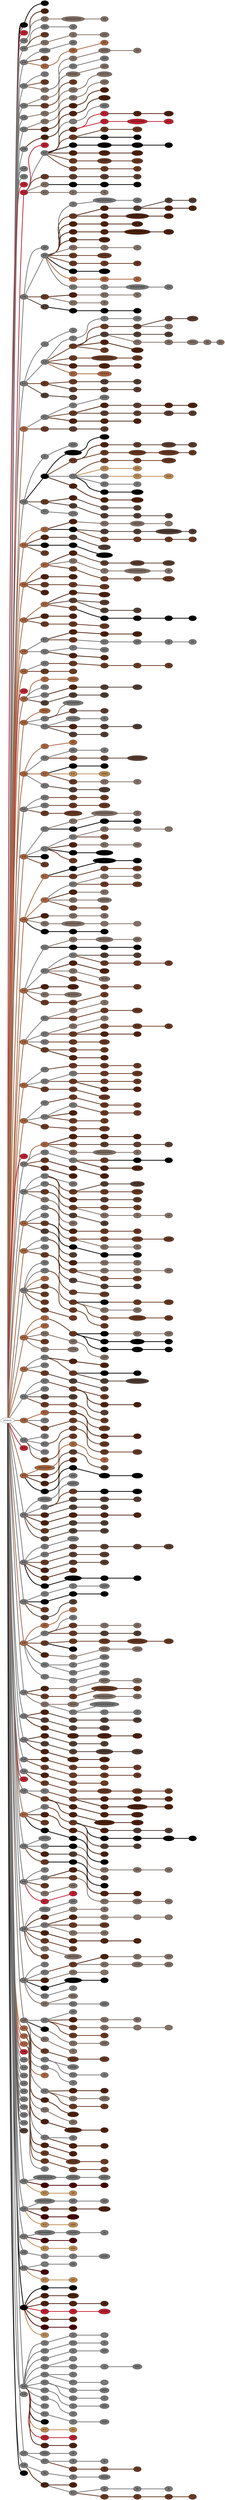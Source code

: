 graph {
 graph [rankdir=LR]
"" [qtype="pendant_node", pendant_colors="#673923,#777777", pendant_ply="S", pendant_attach="U", pendant_length="41", label="S U", style=filled, fillcolor="#673923"]
"primary" -- "" [qtype="pendant_link",penwidth=5,color="#673923"]
"" [qtype="pendant_node", pendant_colors="#000000", pendant_ply="S", pendant_attach="U", pendant_length="35", label="S U", style=filled, fillcolor="#000000"]
"primary" -- "" [qtype="pendant_link",penwidth=5,color="#000000"]
":0" [qtype="knot_node", knot_value="1", knot_type="E", knot_position="16.5", knot_spin="Z", label="\\8", style=filled, fillcolor="#000000"]
"" -- ":0" [qtype="knot_link",penwidth=5,color="#000000"]
"" [qtype="pendant_node", pendant_colors="#000000", pendant_ply="", pendant_attach="", pendant_length="", label=" ", style=filled, fillcolor="#000000"]
"primary" -- "" [qtype="pendant_link",penwidth=5,color="#000000"]
"1" [qtype="pendant_node", pendant_colors="#BF2233,#777777", pendant_ply="S", pendant_attach="R", pendant_length="43", label="S R", style=filled, fillcolor="#BF2233"]
"primary" -- "1" [qtype="pendant_link",penwidth=5,color="#BF2233"]
"2" [qtype="pendant_node", pendant_colors="#777777", pendant_ply="S", pendant_attach="R", pendant_length="44", label="S R", style=filled, fillcolor="#777777"]
"primary" -- "2" [qtype="pendant_link",penwidth=5,color="#777777"]
"2s1" [qtype="pendant_node", pendant_colors="#4D220E,#777777", pendant_ply="S", pendant_attach="R", pendant_length="40", label="S R", style=filled, fillcolor="#4D220E"]
"2" -- "2s1" [qtype="pendant_link",penwidth=5,color="#4D220E"]
"2s2" [qtype="pendant_node", pendant_colors="#817066,#000000,#777777", pendant_ply="S", pendant_attach="R", pendant_length="32", label="S R", style=filled, fillcolor="#817066"]
"2" -- "2s2" [qtype="pendant_link",penwidth=5,color="#817066"]
"2s2:0" [qtype="knot_node", knot_value="7", knot_type="S", knot_position="8.5", knot_spin="S", label="O/O/O/O/O/O/O", style=filled, fillcolor="#817066"]
"2s2" -- "2s2:0" [qtype="knot_link",penwidth=5,color="#817066"]
"2s2:1" [qtype="knot_node", knot_value="2", knot_type="L", knot_position="15.5", knot_spin="S", label="(//)", style=filled, fillcolor="#817066"]
"2s2:0" -- "2s2:1" [qtype="knot_link",penwidth=5,color="#817066"]
"3" [qtype="pendant_node", pendant_colors="#777777", pendant_ply="S", pendant_attach="R", pendant_length="39", label="S R", style=filled, fillcolor="#777777"]
"primary" -- "3" [qtype="pendant_link",penwidth=5,color="#777777"]
"3:0" [qtype="knot_node", knot_value="2", knot_type="S", knot_position="11.0", knot_spin="S", label="O/O", style=filled, fillcolor="#777777"]
"3" -- "3:0" [qtype="knot_link",penwidth=5,color="#777777"]
"3:1" [qtype="knot_node", knot_value="2", knot_type="L", knot_position="18.5", knot_spin="S", label="(//)", style=filled, fillcolor="#777777"]
"3:0" -- "3:1" [qtype="knot_link",penwidth=5,color="#777777"]
"3s1" [qtype="pendant_node", pendant_colors="#673923,#777777", pendant_ply="S", pendant_attach="U", pendant_length="43", label="S U", style=filled, fillcolor="#673923"]
"3" -- "3s1" [qtype="pendant_link",penwidth=5,color="#673923"]
"3s2" [qtype="pendant_node", pendant_colors="#817066,#673923,#777777", pendant_ply="S", pendant_attach="U", pendant_length="32", label="S U", style=filled, fillcolor="#817066"]
"3" -- "3s2" [qtype="pendant_link",penwidth=5,color="#817066"]
"3s2:0" [qtype="knot_node", knot_value="1", knot_type="S", knot_position="8.0", knot_spin="S", label="O", style=filled, fillcolor="#817066"]
"3s2" -- "3s2:0" [qtype="knot_link",penwidth=5,color="#817066"]
"3s2:1" [qtype="knot_node", knot_value="5", knot_type="L", knot_position="16.0", knot_spin="S", label="(/////)", style=filled, fillcolor="#817066"]
"3s2:0" -- "3s2:1" [qtype="knot_link",penwidth=5,color="#817066"]
"4" [qtype="pendant_node", pendant_colors="#777777", pendant_ply="S", pendant_attach="R", pendant_length="34", label="S R", style=filled, fillcolor="#777777"]
"primary" -- "4" [qtype="pendant_link",penwidth=5,color="#777777"]
"4:0" [qtype="knot_node", knot_value="3", knot_type="S", knot_position="10.0", knot_spin="S", label="O/O/O", style=filled, fillcolor="#777777"]
"4" -- "4:0" [qtype="knot_link",penwidth=5,color="#777777"]
"4:1" [qtype="knot_node", knot_value="3", knot_type="L", knot_position="17.0", knot_spin="S", label="(///)", style=filled, fillcolor="#777777"]
"4:0" -- "4:1" [qtype="knot_link",penwidth=5,color="#777777"]
"4s1" [qtype="pendant_node", pendant_colors="#673923,#777777", pendant_ply="S", pendant_attach="U", pendant_length="42", label="S U", style=filled, fillcolor="#673923"]
"4" -- "4s1" [qtype="pendant_link",penwidth=5,color="#673923"]
"4s2" [qtype="pendant_node", pendant_colors="#A86540,#503D33", pendant_ply="S", pendant_attach="U", pendant_length="41", label="S U", style=filled, fillcolor="#A86540"]
"4" -- "4s2" [qtype="pendant_link",penwidth=5,color="#A86540"]
"4s2:0" [qtype="knot_node", knot_value="2", knot_type="S", knot_position="9.0", knot_spin="S", label="O/O", style=filled, fillcolor="#A86540"]
"4s2" -- "4s2:0" [qtype="knot_link",penwidth=5,color="#A86540"]
"4s2:1" [qtype="knot_node", knot_value="3", knot_type="L", knot_position="16.0", knot_spin="S", label="(///)", style=filled, fillcolor="#A86540"]
"4s2:0" -- "4s2:1" [qtype="knot_link",penwidth=5,color="#A86540"]
"5" [qtype="pendant_node", pendant_colors="#777777", pendant_ply="S", pendant_attach="R", pendant_length="39", label="S R", style=filled, fillcolor="#777777"]
"primary" -- "5" [qtype="pendant_link",penwidth=5,color="#777777"]
"5:0" [qtype="knot_node", knot_value="1", knot_type="S", knot_position="30.5", knot_spin="S", label="O", style=filled, fillcolor="#777777"]
"5" -- "5:0" [qtype="knot_link",penwidth=5,color="#777777"]
"5s1" [qtype="pendant_node", pendant_colors="#673923,#777777", pendant_ply="S", pendant_attach="U", pendant_length="41", label="S U", style=filled, fillcolor="#673923"]
"5" -- "5s1" [qtype="pendant_link",penwidth=5,color="#673923"]
"5s2" [qtype="pendant_node", pendant_colors="#817066,#000000,#777777", pendant_ply="S", pendant_attach="U", pendant_length="25", label="S U", style=filled, fillcolor="#817066"]
"5" -- "5s2" [qtype="pendant_link",penwidth=5,color="#817066"]
"5s2:0" [qtype="knot_node", knot_value="1", knot_type="S", knot_position="8.5", knot_spin="S", label="O", style=filled, fillcolor="#817066"]
"5s2" -- "5s2:0" [qtype="knot_link",penwidth=5,color="#817066"]
"5s2:1" [qtype="knot_node", knot_value="8", knot_type="L", knot_position="14.0", knot_spin="S", label="(////////)", style=filled, fillcolor="#817066"]
"5s2:0" -- "5s2:1" [qtype="knot_link",penwidth=5,color="#817066"]
"5s2:2" [qtype="knot_node", knot_value="2", knot_type="L", knot_position="17.0", knot_spin="S", label="(//)", style=filled, fillcolor="#817066"]
"5s2:1" -- "5s2:2" [qtype="knot_link",penwidth=5,color="#817066"]
"5s2s1" [qtype="pendant_node", pendant_colors="#777777,#777777,#777777", pendant_ply="S", pendant_attach="U", pendant_length="27", label="S U", style=filled, fillcolor="#777777"]
"5s2" -- "5s2s1" [qtype="pendant_link",penwidth=5,color="#777777"]
"5s2s1:0" [qtype="knot_node", knot_value="4", knot_type="L", knot_position="0.0", knot_spin="S", label="(////)", style=filled, fillcolor="#777777"]
"5s2s1" -- "5s2s1:0" [qtype="knot_link",penwidth=5,color="#777777"]
"6" [qtype="pendant_node", pendant_colors="#777777", pendant_ply="S", pendant_attach="R", pendant_length="40", label="S R", style=filled, fillcolor="#777777"]
"primary" -- "6" [qtype="pendant_link",penwidth=5,color="#777777"]
"6s1" [qtype="pendant_node", pendant_colors="#817066,#000000", pendant_ply="S", pendant_attach="U", pendant_length="32", label="S U", style=filled, fillcolor="#817066"]
"6" -- "6s1" [qtype="pendant_link",penwidth=5,color="#817066"]
"6s1:0" [qtype="knot_node", knot_value="4", knot_type="S", knot_position="9.0", knot_spin="S", label="O/O/O/O", style=filled, fillcolor="#817066"]
"6s1" -- "6s1:0" [qtype="knot_link",penwidth=5,color="#817066"]
"6s1:1" [qtype="knot_node", knot_value="4", knot_type="L", knot_position="15.5", knot_spin="S", label="(////)", style=filled, fillcolor="#817066"]
"6s1:0" -- "6s1:1" [qtype="knot_link",penwidth=5,color="#817066"]
"6s2" [qtype="pendant_node", pendant_colors="#673923,#777777", pendant_ply="S", pendant_attach="U", pendant_length="40", label="S U", style=filled, fillcolor="#673923"]
"6" -- "6s2" [qtype="pendant_link",penwidth=5,color="#673923"]
"6s2:0" [qtype="knot_node", knot_value="1", knot_type="S", knot_position="9.0", knot_spin="S", label="O", style=filled, fillcolor="#673923"]
"6s2" -- "6s2:0" [qtype="knot_link",penwidth=5,color="#673923"]
"7" [qtype="pendant_node", pendant_colors="#777777", pendant_ply="S", pendant_attach="R", pendant_length="40", label="S R", style=filled, fillcolor="#777777"]
"primary" -- "7" [qtype="pendant_link",penwidth=5,color="#777777"]
"7s1" [qtype="pendant_node", pendant_colors="#817066,#777777", pendant_ply="S", pendant_attach="U", pendant_length="34", label="S U", style=filled, fillcolor="#817066"]
"7" -- "7s1" [qtype="pendant_link",penwidth=5,color="#817066"]
"7s1:0" [qtype="knot_node", knot_value="2", knot_type="S", knot_position="9.0", knot_spin="U", label="O?O", style=filled, fillcolor="#817066"]
"7s1" -- "7s1:0" [qtype="knot_link",penwidth=5,color="#817066"]
"7s1:1" [qtype="knot_node", knot_value="7", knot_type="L", knot_position="15.5", knot_spin="U", label="(???????)", style=filled, fillcolor="#817066"]
"7s1:0" -- "7s1:1" [qtype="knot_link",penwidth=5,color="#817066"]
"8" [qtype="pendant_node", pendant_colors="#777777", pendant_ply="S", pendant_attach="R", pendant_length="43", label="S R", style=filled, fillcolor="#777777"]
"primary" -- "8" [qtype="pendant_link",penwidth=5,color="#777777"]
"8s1" [qtype="pendant_node", pendant_colors="#817066,#777777", pendant_ply="S", pendant_attach="U", pendant_length="34", label="S U", style=filled, fillcolor="#817066"]
"8" -- "8s1" [qtype="pendant_link",penwidth=5,color="#817066"]
"8s1:0" [qtype="knot_node", knot_value="2", knot_type="S", knot_position="9.0", knot_spin="S", label="O/O", style=filled, fillcolor="#817066"]
"8s1" -- "8s1:0" [qtype="knot_link",penwidth=5,color="#817066"]
"8s1:1" [qtype="knot_node", knot_value="4", knot_type="L", knot_position="15.5", knot_spin="S", label="(////)", style=filled, fillcolor="#817066"]
"8s1:0" -- "8s1:1" [qtype="knot_link",penwidth=5,color="#817066"]
"8s2" [qtype="pendant_node", pendant_colors="#4D220E,#777777", pendant_ply="S", pendant_attach="U", pendant_length="32", label="S U", style=filled, fillcolor="#4D220E"]
"8" -- "8s2" [qtype="pendant_link",penwidth=5,color="#4D220E"]
"8s2:0" [qtype="knot_node", knot_value="2", knot_type="S", knot_position="9.5", knot_spin="S", label="O/O", style=filled, fillcolor="#4D220E"]
"8s2" -- "8s2:0" [qtype="knot_link",penwidth=5,color="#4D220E"]
"8s2:1" [qtype="knot_node", knot_value="4", knot_type="L", knot_position="15.5", knot_spin="S", label="(////)", style=filled, fillcolor="#4D220E"]
"8s2:0" -- "8s2:1" [qtype="knot_link",penwidth=5,color="#4D220E"]
"9" [qtype="pendant_node", pendant_colors="#777777", pendant_ply="S", pendant_attach="R", pendant_length="50", label="S R", style=filled, fillcolor="#777777"]
"primary" -- "9" [qtype="pendant_link",penwidth=5,color="#777777"]
"9s1" [qtype="pendant_node", pendant_colors="#4D220E,#777777", pendant_ply="S", pendant_attach="R", pendant_length="28", label="S R", style=filled, fillcolor="#4D220E"]
"9" -- "9s1" [qtype="pendant_link",penwidth=5,color="#4D220E"]
"9s1:0" [qtype="knot_node", knot_value="1", knot_type="E", knot_position="8.5", knot_spin="S", label="/8", style=filled, fillcolor="#4D220E"]
"9s1" -- "9s1:0" [qtype="knot_link",penwidth=5,color="#4D220E"]
"9s1:1" [qtype="knot_node", knot_value="8", knot_type="L", knot_position="15.0", knot_spin="S", label="(////////)", style=filled, fillcolor="#4D220E"]
"9s1:0" -- "9s1:1" [qtype="knot_link",penwidth=5,color="#4D220E"]
"10" [qtype="pendant_node", pendant_colors="#777777", pendant_ply="S", pendant_attach="R", pendant_length="31", label="S R", style=filled, fillcolor="#777777"]
"primary" -- "10" [qtype="pendant_link",penwidth=5,color="#777777"]
"11" [qtype="pendant_node", pendant_colors="#777777", pendant_ply="S", pendant_attach="R", pendant_length="34", label="S R", style=filled, fillcolor="#777777"]
"primary" -- "11" [qtype="pendant_link",penwidth=5,color="#777777"]
"12" [qtype="pendant_node", pendant_colors="#BF2233,#777777", pendant_ply="S", pendant_attach="R", pendant_length="43", label="S R", style=filled, fillcolor="#BF2233"]
"primary" -- "12" [qtype="pendant_link",penwidth=5,color="#BF2233"]
"13" [qtype="pendant_node", pendant_colors="#BF2233", pendant_ply="S", pendant_attach="R", pendant_length="42", label="S R", style=filled, fillcolor="#BF2233"]
"primary" -- "13" [qtype="pendant_link",penwidth=5,color="#BF2233"]
"13:0" [qtype="knot_node", knot_value="3", knot_type="L", knot_position="18.0", knot_spin="S", label="(///)", style=filled, fillcolor="#BF2233"]
"13" -- "13:0" [qtype="knot_link",penwidth=5,color="#BF2233"]
"13s1" [qtype="pendant_node", pendant_colors="#777777", pendant_ply="S", pendant_attach="U", pendant_length="35", label="S U", style=filled, fillcolor="#777777"]
"13" -- "13s1" [qtype="pendant_link",penwidth=5,color="#777777"]
"13s1:0" [qtype="knot_node", knot_value="1", knot_type="EE", knot_position="9.0", knot_spin="Z", label="", style=filled, fillcolor="#777777"]
"13s1" -- "13s1:0" [qtype="knot_link",penwidth=5,color="#777777"]
"13s1:1" [qtype="knot_node", knot_value="5", knot_type="L", knot_position="16.5", knot_spin="S", label="(/////)", style=filled, fillcolor="#777777"]
"13s1:0" -- "13s1:1" [qtype="knot_link",penwidth=5,color="#777777"]
"13s1s1" [qtype="pendant_node", pendant_colors="#4D220E,#777777", pendant_ply="S", pendant_attach="U", pendant_length="41", label="S U", style=filled, fillcolor="#4D220E"]
"13s1" -- "13s1s1" [qtype="pendant_link",penwidth=5,color="#4D220E"]
"13s1s1s1" [qtype="pendant_node", pendant_colors="#BF2233", pendant_ply="S", pendant_attach="U", pendant_length="44", label="S U", style=filled, fillcolor="#BF2233"]
"13s1s1" -- "13s1s1s1" [qtype="pendant_link",penwidth=5,color="#BF2233"]
"13s1s1s1s1" [qtype="pendant_node", pendant_colors="#4D220E", pendant_ply="S", pendant_attach="U", pendant_length="35", label="S U", style=filled, fillcolor="#4D220E"]
"13s1s1s1" -- "13s1s1s1s1" [qtype="pendant_link",penwidth=5,color="#4D220E"]
"13s1s1s1s1:0" [qtype="knot_node", knot_value="5", knot_type="L", knot_position="15.0", knot_spin="S", label="(/////)", style=filled, fillcolor="#4D220E"]
"13s1s1s1s1" -- "13s1s1s1s1:0" [qtype="knot_link",penwidth=5,color="#4D220E"]
"13s1s1s2" [qtype="pendant_node", pendant_colors="#BF2233", pendant_ply="S", pendant_attach="U", pendant_length="23", label="S U", style=filled, fillcolor="#BF2233"]
"13s1s1" -- "13s1s1s2" [qtype="pendant_link",penwidth=5,color="#BF2233"]
"13s1s1s2:0" [qtype="knot_node", knot_value="6", knot_type="S", knot_position="7.0", knot_spin="S", label="O/O/O/O/O/O", style=filled, fillcolor="#BF2233"]
"13s1s1s2" -- "13s1s1s2:0" [qtype="knot_link",penwidth=5,color="#BF2233"]
"13s1s1s2:1" [qtype="knot_node", knot_value="5", knot_type="L", knot_position="15.0", knot_spin="S", label="(/////)", style=filled, fillcolor="#BF2233"]
"13s1s1s2:0" -- "13s1s1s2:1" [qtype="knot_link",penwidth=5,color="#BF2233"]
"13s1s2" [qtype="pendant_node", pendant_colors="#673923,#777777", pendant_ply="S", pendant_attach="U", pendant_length="39", label="S U", style=filled, fillcolor="#673923"]
"13s1" -- "13s1s2" [qtype="pendant_link",penwidth=5,color="#673923"]
"13s1s2:0" [qtype="knot_node", knot_value="1", knot_type="S", knot_position="9.0", knot_spin="S", label="O", style=filled, fillcolor="#673923"]
"13s1s2" -- "13s1s2:0" [qtype="knot_link",penwidth=5,color="#673923"]
"13s1s2:1" [qtype="knot_node", knot_value="5", knot_type="L", knot_position="15.5", knot_spin="S", label="(/////)", style=filled, fillcolor="#673923"]
"13s1s2:0" -- "13s1s2:1" [qtype="knot_link",penwidth=5,color="#673923"]
"13s1s2s1" [qtype="pendant_node", pendant_colors="#000000,#777777", pendant_ply="S", pendant_attach="U", pendant_length="36", label="S U", style=filled, fillcolor="#000000"]
"13s1s2" -- "13s1s2s1" [qtype="pendant_link",penwidth=5,color="#000000"]
"13s1s2s1:0" [qtype="knot_node", knot_value="1", knot_type="E", knot_position="15.5", knot_spin="Z", label="\\8", style=filled, fillcolor="#000000"]
"13s1s2s1" -- "13s1s2s1:0" [qtype="knot_link",penwidth=5,color="#000000"]
"13s1s3" [qtype="pendant_node", pendant_colors="#000000", pendant_ply="S", pendant_attach="U", pendant_length="37", label="S U", style=filled, fillcolor="#000000"]
"13s1" -- "13s1s3" [qtype="pendant_link",penwidth=5,color="#000000"]
"13s1s3:0" [qtype="knot_node", knot_value="4", knot_type="S", knot_position="2.0", knot_spin="S", label="O/O/O/O", style=filled, fillcolor="#000000"]
"13s1s3" -- "13s1s3:0" [qtype="knot_link",penwidth=5,color="#000000"]
"13s1s3:1" [qtype="knot_node", knot_value="3", knot_type="S", knot_position="8.0", knot_spin="S", label="O/O/O", style=filled, fillcolor="#000000"]
"13s1s3:0" -- "13s1s3:1" [qtype="knot_link",penwidth=5,color="#000000"]
"13s1s3:2" [qtype="knot_node", knot_value="2", knot_type="L", knot_position="16.0", knot_spin="S", label="(//)", style=filled, fillcolor="#000000"]
"13s1s3:1" -- "13s1s3:2" [qtype="knot_link",penwidth=5,color="#000000"]
"13s1s4" [qtype="pendant_node", pendant_colors="#4D220E,#777777", pendant_ply="S", pendant_attach="U", pendant_length="32", label="S U", style=filled, fillcolor="#4D220E"]
"13s1" -- "13s1s4" [qtype="pendant_link",penwidth=5,color="#4D220E"]
"13s1s4:0" [qtype="knot_node", knot_value="3", knot_type="S", knot_position="8.0", knot_spin="S", label="O/O/O", style=filled, fillcolor="#4D220E"]
"13s1s4" -- "13s1s4:0" [qtype="knot_link",penwidth=5,color="#4D220E"]
"13s1s4:1" [qtype="knot_node", knot_value="7", knot_type="L", knot_position="15.0", knot_spin="S", label="(///////)", style=filled, fillcolor="#4D220E"]
"13s1s4:0" -- "13s1s4:1" [qtype="knot_link",penwidth=5,color="#4D220E"]
"13s1s5" [qtype="pendant_node", pendant_colors="#673923,#777777", pendant_ply="S", pendant_attach="U", pendant_length="35", label="S U", style=filled, fillcolor="#673923"]
"13s1" -- "13s1s5" [qtype="pendant_link",penwidth=5,color="#673923"]
"13s1s5:0" [qtype="knot_node", knot_value="4", knot_type="S", knot_position="8.0", knot_spin="S", label="O/O/O/O", style=filled, fillcolor="#673923"]
"13s1s5" -- "13s1s5:0" [qtype="knot_link",penwidth=5,color="#673923"]
"13s1s5:1" [qtype="knot_node", knot_value="7", knot_type="L", knot_position="15.0", knot_spin="S", label="(///////)", style=filled, fillcolor="#673923"]
"13s1s5:0" -- "13s1s5:1" [qtype="knot_link",penwidth=5,color="#673923"]
"13s1s6" [qtype="pendant_node", pendant_colors="#673923,#A86540", pendant_ply="S", pendant_attach="U", pendant_length="42", label="S U", style=filled, fillcolor="#673923"]
"13s1" -- "13s1s6" [qtype="pendant_link",penwidth=5,color="#673923"]
"13s1s6:0" [qtype="knot_node", knot_value="1", knot_type="S", knot_position="8.5", knot_spin="S", label="O", style=filled, fillcolor="#673923"]
"13s1s6" -- "13s1s6:0" [qtype="knot_link",penwidth=5,color="#673923"]
"13s1s6:1" [qtype="knot_node", knot_value="1", knot_type="E", knot_position="14.5", knot_spin="Z", label="\\8", style=filled, fillcolor="#673923"]
"13s1s6:0" -- "13s1s6:1" [qtype="knot_link",penwidth=5,color="#673923"]
"13s2" [qtype="pendant_node", pendant_colors="#673923,#777777", pendant_ply="S", pendant_attach="U", pendant_length="43", label="S U", style=filled, fillcolor="#673923"]
"13" -- "13s2" [qtype="pendant_link",penwidth=5,color="#673923"]
"13s2s1" [qtype="pendant_node", pendant_colors="#5A3D30", pendant_ply="S", pendant_attach="U", pendant_length="34", label="S U", style=filled, fillcolor="#5A3D30"]
"13s2" -- "13s2s1" [qtype="pendant_link",penwidth=5,color="#5A3D30"]
"13s2s1:0" [qtype="knot_node", knot_value="4", knot_type="L", knot_position="15.5", knot_spin="S", label="(////)", style=filled, fillcolor="#5A3D30"]
"13s2s1" -- "13s2s1:0" [qtype="knot_link",penwidth=5,color="#5A3D30"]
"13s2s1:1" [qtype="knot_node", knot_value="2", knot_type="L", knot_position="19.0", knot_spin="S", label="(//)", style=filled, fillcolor="#5A3D30"]
"13s2s1:0" -- "13s2s1:1" [qtype="knot_link",penwidth=5,color="#5A3D30"]
"13s3" [qtype="pendant_node", pendant_colors="#817066,#777777", pendant_ply="S", pendant_attach="U", pendant_length="", label="S U", style=filled, fillcolor="#817066"]
"13" -- "13s3" [qtype="pendant_link",penwidth=5,color="#817066"]
"13s3s1" [qtype="pendant_node", pendant_colors="#000000", pendant_ply="S", pendant_attach="U", pendant_length="39", label="S U", style=filled, fillcolor="#000000"]
"13s3" -- "13s3s1" [qtype="pendant_link",penwidth=5,color="#000000"]
"13s3s1:0" [qtype="knot_node", knot_value="2", knot_type="S", knot_position="9.0", knot_spin="S", label="O/O", style=filled, fillcolor="#000000"]
"13s3s1" -- "13s3s1:0" [qtype="knot_link",penwidth=5,color="#000000"]
"13s3s1:1" [qtype="knot_node", knot_value="1", knot_type="E", knot_position="15.0", knot_spin="Z", label="\\8", style=filled, fillcolor="#000000"]
"13s3s1:0" -- "13s3s1:1" [qtype="knot_link",penwidth=5,color="#000000"]
"13s4" [qtype="pendant_node", pendant_colors="#817066,#000000", pendant_ply="S", pendant_attach="U", pendant_length="35", label="S U", style=filled, fillcolor="#817066"]
"13" -- "13s4" [qtype="pendant_link",penwidth=5,color="#817066"]
"13s4:0" [qtype="knot_node", knot_value="1", knot_type="S", knot_position="9.5", knot_spin="S", label="O", style=filled, fillcolor="#817066"]
"13s4" -- "13s4:0" [qtype="knot_link",penwidth=5,color="#817066"]
"13s4:1" [qtype="knot_node", knot_value="1", knot_type="E", knot_position="15.0", knot_spin="Z", label="\\8", style=filled, fillcolor="#817066"]
"13s4:0" -- "13s4:1" [qtype="knot_link",penwidth=5,color="#817066"]
"14" [qtype="pendant_node", pendant_colors="#777777", pendant_ply="S", pendant_attach="R", pendant_length="41", label="S R", style=filled, fillcolor="#777777"]
"primary" -- "14" [qtype="pendant_link",penwidth=5,color="#777777"]
"14:0" [qtype="knot_node", knot_value="3", knot_type="L", knot_position="0.0", knot_spin="S", label="(///)", style=filled, fillcolor="#777777"]
"14" -- "14:0" [qtype="knot_link",penwidth=5,color="#777777"]
"14s1" [qtype="pendant_node", pendant_colors="#777777", pendant_ply="S", pendant_attach="R", pendant_length="29", label="S R", style=filled, fillcolor="#777777"]
"14" -- "14s1" [qtype="pendant_link",penwidth=5,color="#777777"]
"14s1:0" [qtype="knot_node", knot_value="1", knot_type="S", knot_position="4.0", knot_spin="S", label="O", style=filled, fillcolor="#777777"]
"14s1" -- "14s1:0" [qtype="knot_link",penwidth=5,color="#777777"]
"14s1:1" [qtype="knot_node", knot_value="7", knot_type="S", knot_position="10.0", knot_spin="S", label="O/O/O/O/O/O/O", style=filled, fillcolor="#777777"]
"14s1:0" -- "14s1:1" [qtype="knot_link",penwidth=5,color="#777777"]
"14s1:2" [qtype="knot_node", knot_value="4", knot_type="L", knot_position="17.5", knot_spin="S", label="(////)", style=filled, fillcolor="#777777"]
"14s1:1" -- "14s1:2" [qtype="knot_link",penwidth=5,color="#777777"]
"14s1s1" [qtype="pendant_node", pendant_colors="#673923,#777777", pendant_ply="S", pendant_attach="U", pendant_length="40", label="S U", style=filled, fillcolor="#673923"]
"14s1" -- "14s1s1" [qtype="pendant_link",penwidth=5,color="#673923"]
"14s1s1s1" [qtype="pendant_node", pendant_colors="#4D220E,#777777", pendant_ply="S", pendant_attach="U", pendant_length="36", label="S U", style=filled, fillcolor="#4D220E"]
"14s1s1" -- "14s1s1s1" [qtype="pendant_link",penwidth=5,color="#4D220E"]
"14s1s1s1s1" [qtype="pendant_node", pendant_colors="#503D33", pendant_ply="S", pendant_attach="U", pendant_length="41", label="S U", style=filled, fillcolor="#503D33"]
"14s1s1s1" -- "14s1s1s1s1" [qtype="pendant_link",penwidth=5,color="#503D33"]
"14s1s1s1s1:0" [qtype="knot_node", knot_value="1", knot_type="S", knot_position="8.5", knot_spin="S", label="O", style=filled, fillcolor="#503D33"]
"14s1s1s1s1" -- "14s1s1s1s1:0" [qtype="knot_link",penwidth=5,color="#503D33"]
"14s1s1s1s1:1" [qtype="knot_node", knot_value="3", knot_type="L", knot_position="15.5", knot_spin="S", label="(///)", style=filled, fillcolor="#503D33"]
"14s1s1s1s1:0" -- "14s1s1s1s1:1" [qtype="knot_link",penwidth=5,color="#503D33"]
"14s1s1s1s1s1" [qtype="pendant_node", pendant_colors="#4D220E,#777777", pendant_ply="S", pendant_attach="U", pendant_length="33", label="S U", style=filled, fillcolor="#4D220E"]
"14s1s1s1s1" -- "14s1s1s1s1s1" [qtype="pendant_link",penwidth=5,color="#4D220E"]
"14s1s1s1s1s1:0" [qtype="knot_node", knot_value="1", knot_type="E", knot_position="14.5", knot_spin="Z", label="\\8", style=filled, fillcolor="#4D220E"]
"14s1s1s1s1s1" -- "14s1s1s1s1s1:0" [qtype="knot_link",penwidth=5,color="#4D220E"]
"14s1s1s2" [qtype="pendant_node", pendant_colors="#4D220E", pendant_ply="S", pendant_attach="U", pendant_length="24", label="S U", style=filled, fillcolor="#4D220E"]
"14s1s1" -- "14s1s1s2" [qtype="pendant_link",penwidth=5,color="#4D220E"]
"14s1s1s2:0" [qtype="knot_node", knot_value="7", knot_type="S", knot_position="8.5", knot_spin="S", label="O/O/O/O/O/O/O", style=filled, fillcolor="#4D220E"]
"14s1s1s2" -- "14s1s1s2:0" [qtype="knot_link",penwidth=5,color="#4D220E"]
"14s1s1s2:1" [qtype="knot_node", knot_value="5", knot_type="L", knot_position="15.0", knot_spin="S", label="(/////)", style=filled, fillcolor="#4D220E"]
"14s1s1s2:0" -- "14s1s1s2:1" [qtype="knot_link",penwidth=5,color="#4D220E"]
"14s1s2" [qtype="pendant_node", pendant_colors="#4D220E,#777777", pendant_ply="S", pendant_attach="U", pendant_length="33", label="S U", style=filled, fillcolor="#4D220E"]
"14s1" -- "14s1s2" [qtype="pendant_link",penwidth=5,color="#4D220E"]
"14s1s2:0" [qtype="knot_node", knot_value="1", knot_type="S", knot_position="8.5", knot_spin="S", label="O", style=filled, fillcolor="#4D220E"]
"14s1s2" -- "14s1s2:0" [qtype="knot_link",penwidth=5,color="#4D220E"]
"14s1s2:1" [qtype="knot_node", knot_value="7", knot_type="L", knot_position="16.0", knot_spin="S", label="(///////)", style=filled, fillcolor="#4D220E"]
"14s1s2:0" -- "14s1s2:1" [qtype="knot_link",penwidth=5,color="#4D220E"]
"14s1s3" [qtype="pendant_node", pendant_colors="#4D220E", pendant_ply="S", pendant_attach="U", pendant_length="21", label="S U", style=filled, fillcolor="#4D220E"]
"14s1" -- "14s1s3" [qtype="pendant_link",penwidth=5,color="#4D220E"]
"14s1s3:0" [qtype="knot_node", knot_value="1", knot_type="S", knot_position="2.5", knot_spin="S", label="O", style=filled, fillcolor="#4D220E"]
"14s1s3" -- "14s1s3:0" [qtype="knot_link",penwidth=5,color="#4D220E"]
"14s1s3:1" [qtype="knot_node", knot_value="8", knot_type="S", knot_position="8.0", knot_spin="S", label="O/O/O/O/O/O/O/O", style=filled, fillcolor="#4D220E"]
"14s1s3:0" -- "14s1s3:1" [qtype="knot_link",penwidth=5,color="#4D220E"]
"14s1s3:2" [qtype="knot_node", knot_value="6", knot_type="L", knot_position="15.0", knot_spin="S", label="(//////)", style=filled, fillcolor="#4D220E"]
"14s1s3:1" -- "14s1s3:2" [qtype="knot_link",penwidth=5,color="#4D220E"]
"14s1s4" [qtype="pendant_node", pendant_colors="#4D220E,#777777", pendant_ply="S", pendant_attach="U", pendant_length="35", label="S U", style=filled, fillcolor="#4D220E"]
"14s1" -- "14s1s4" [qtype="pendant_link",penwidth=5,color="#4D220E"]
"14s1s4:0" [qtype="knot_node", knot_value="3", knot_type="S", knot_position="8.5", knot_spin="S", label="O/O/O", style=filled, fillcolor="#4D220E"]
"14s1s4" -- "14s1s4:0" [qtype="knot_link",penwidth=5,color="#4D220E"]
"14s1s5" [qtype="pendant_node", pendant_colors="#817066,#777777", pendant_ply="S", pendant_attach="U", pendant_length="39", label="S U", style=filled, fillcolor="#817066"]
"14s1" -- "14s1s5" [qtype="pendant_link",penwidth=5,color="#817066"]
"14s1s5:0" [qtype="knot_node", knot_value="1", knot_type="S", knot_position="9.0", knot_spin="S", label="O", style=filled, fillcolor="#817066"]
"14s1s5" -- "14s1s5:0" [qtype="knot_link",penwidth=5,color="#817066"]
"14s1s5:1" [qtype="knot_node", knot_value="1", knot_type="S", knot_position="16.0", knot_spin="S", label="O", style=filled, fillcolor="#817066"]
"14s1s5:0" -- "14s1s5:1" [qtype="knot_link",penwidth=5,color="#817066"]
"14s1s6" [qtype="pendant_node", pendant_colors="#673923,#A86540,#777777,#777777", pendant_ply="S", pendant_attach="U", pendant_length="36", label="S U", style=filled, fillcolor="#673923"]
"14s1" -- "14s1s6" [qtype="pendant_link",penwidth=5,color="#673923"]
"14s1s6:0" [qtype="knot_node", knot_value="4", knot_type="S", knot_position="8.5", knot_spin="S", label="O/O/O/O", style=filled, fillcolor="#673923"]
"14s1s6" -- "14s1s6:0" [qtype="knot_link",penwidth=5,color="#673923"]
"14s1s7" [qtype="pendant_node", pendant_colors="#673923,#777777", pendant_ply="S", pendant_attach="R", pendant_length="41", label="S R", style=filled, fillcolor="#673923"]
"14s1" -- "14s1s7" [qtype="pendant_link",penwidth=5,color="#673923"]
"14s1s7:0" [qtype="knot_node", knot_value="1", knot_type="S", knot_position="8.0", knot_spin="U", label="O", style=filled, fillcolor="#673923"]
"14s1s7" -- "14s1s7:0" [qtype="knot_link",penwidth=5,color="#673923"]
"14s1s7:1" [qtype="knot_node", knot_value="3", knot_type="L", knot_position="15.0", knot_spin="S", label="(///)", style=filled, fillcolor="#673923"]
"14s1s7:0" -- "14s1s7:1" [qtype="knot_link",penwidth=5,color="#673923"]
"14s1s8" [qtype="pendant_node", pendant_colors="#000000", pendant_ply="S", pendant_attach="U", pendant_length="48", label="S U", style=filled, fillcolor="#000000"]
"14s1" -- "14s1s8" [qtype="pendant_link",penwidth=5,color="#000000"]
"14s1s8:0" [qtype="knot_node", knot_value="3", knot_type="S", knot_position="8.0", knot_spin="S", label="O/O/O", style=filled, fillcolor="#000000"]
"14s1s8" -- "14s1s8:0" [qtype="knot_link",penwidth=5,color="#000000"]
"14s1s9" [qtype="pendant_node", pendant_colors="#A86540", pendant_ply="S", pendant_attach="U", pendant_length="32", label="S U", style=filled, fillcolor="#A86540"]
"14s1" -- "14s1s9" [qtype="pendant_link",penwidth=5,color="#A86540"]
"14s1s9:0" [qtype="knot_node", knot_value="4", knot_type="L", knot_position="14.5", knot_spin="S", label="(////)", style=filled, fillcolor="#A86540"]
"14s1s9" -- "14s1s9:0" [qtype="knot_link",penwidth=5,color="#A86540"]
"14s1s9:1" [qtype="knot_node", knot_value="2", knot_type="L", knot_position="17.5", knot_spin="S", label="(//)", style=filled, fillcolor="#A86540"]
"14s1s9:0" -- "14s1s9:1" [qtype="knot_link",penwidth=5,color="#A86540"]
"14s1s10" [qtype="pendant_node", pendant_colors="#777777", pendant_ply="S", pendant_attach="U", pendant_length="25", label="S U", style=filled, fillcolor="#777777"]
"14s1" -- "14s1s10" [qtype="pendant_link",penwidth=5,color="#777777"]
"14s1s10:0" [qtype="knot_node", knot_value="1", knot_type="S", knot_position="3.0", knot_spin="S", label="O", style=filled, fillcolor="#777777"]
"14s1s10" -- "14s1s10:0" [qtype="knot_link",penwidth=5,color="#777777"]
"14s1s10:1" [qtype="knot_node", knot_value="7", knot_type="S", knot_position="8.0", knot_spin="S", label="O/O/O/O/O/O/O", style=filled, fillcolor="#777777"]
"14s1s10:0" -- "14s1s10:1" [qtype="knot_link",penwidth=5,color="#777777"]
"14s1s10:2" [qtype="knot_node", knot_value="4", knot_type="L", knot_position="15.5", knot_spin="S", label="(////)", style=filled, fillcolor="#777777"]
"14s1s10:1" -- "14s1s10:2" [qtype="knot_link",penwidth=5,color="#777777"]
"14s2" [qtype="pendant_node", pendant_colors="#673923,#777777", pendant_ply="S", pendant_attach="U", pendant_length="43", label="S U", style=filled, fillcolor="#673923"]
"14" -- "14s2" [qtype="pendant_link",penwidth=5,color="#673923"]
"14s2s1" [qtype="pendant_node", pendant_colors="#4D220E,#777777", pendant_ply="S", pendant_attach="U", pendant_length="40", label="S U", style=filled, fillcolor="#4D220E"]
"14s2" -- "14s2s1" [qtype="pendant_link",penwidth=5,color="#4D220E"]
"14s2s1s1" [qtype="pendant_node", pendant_colors="#817066", pendant_ply="S", pendant_attach="U", pendant_length="38", label="S U", style=filled, fillcolor="#817066"]
"14s2s1" -- "14s2s1s1" [qtype="pendant_link",penwidth=5,color="#817066"]
"14s2s1s1:0" [qtype="knot_node", knot_value="1", knot_type="E", knot_position="14.5", knot_spin="Z", label="\\8", style=filled, fillcolor="#817066"]
"14s2s1s1" -- "14s2s1s1:0" [qtype="knot_link",penwidth=5,color="#817066"]
"14s2s2" [qtype="pendant_node", pendant_colors="#817066", pendant_ply="S", pendant_attach="U", pendant_length="39", label="S U", style=filled, fillcolor="#817066"]
"14s2" -- "14s2s2" [qtype="pendant_link",penwidth=5,color="#817066"]
"14s2s2:0" [qtype="knot_node", knot_value="1", knot_type="E", knot_position="15.0", knot_spin="Z", label="\\8", style=filled, fillcolor="#817066"]
"14s2s2" -- "14s2s2:0" [qtype="knot_link",penwidth=5,color="#817066"]
"14s3" [qtype="pendant_node", pendant_colors="#503D33,#777777", pendant_ply="S", pendant_attach="U", pendant_length="38", label="S U", style=filled, fillcolor="#503D33"]
"14" -- "14s3" [qtype="pendant_link",penwidth=5,color="#503D33"]
"14s3s1" [qtype="pendant_node", pendant_colors="#000000", pendant_ply="S", pendant_attach="R", pendant_length="37", label="S R", style=filled, fillcolor="#000000"]
"14s3" -- "14s3s1" [qtype="pendant_link",penwidth=5,color="#000000"]
"14s3s1:0" [qtype="knot_node", knot_value="1", knot_type="S", knot_position="8.5", knot_spin="S", label="O", style=filled, fillcolor="#000000"]
"14s3s1" -- "14s3s1:0" [qtype="knot_link",penwidth=5,color="#000000"]
"14s3s1:1" [qtype="knot_node", knot_value="1", knot_type="E", knot_position="15.5", knot_spin="Z", label="\\8", style=filled, fillcolor="#000000"]
"14s3s1:0" -- "14s3s1:1" [qtype="knot_link",penwidth=5,color="#000000"]
"15" [qtype="pendant_node", pendant_colors="#777777", pendant_ply="S", pendant_attach="U", pendant_length="42", label="S U", style=filled, fillcolor="#777777"]
"primary" -- "15" [qtype="pendant_link",penwidth=5,color="#777777"]
"15:0" [qtype="knot_node", knot_value="1", knot_type="S", knot_position="8.5", knot_spin="S", label="O", style=filled, fillcolor="#777777"]
"15" -- "15:0" [qtype="knot_link",penwidth=5,color="#777777"]
"15:1" [qtype="knot_node", knot_value="1", knot_type="E", knot_position="15.5", knot_spin="Z", label="\\8", style=filled, fillcolor="#777777"]
"15:0" -- "15:1" [qtype="knot_link",penwidth=5,color="#777777"]
"15s1" [qtype="pendant_node", pendant_colors="#777777", pendant_ply="S", pendant_attach="R", pendant_length="49", label="S R", style=filled, fillcolor="#777777"]
"15" -- "15s1" [qtype="pendant_link",penwidth=5,color="#777777"]
"15s1:0" [qtype="knot_node", knot_value="1", knot_type="S", knot_position="3.5", knot_spin="S", label="O", style=filled, fillcolor="#777777"]
"15s1" -- "15s1:0" [qtype="knot_link",penwidth=5,color="#777777"]
"15s1:1" [qtype="knot_node", knot_value="1", knot_type="S", knot_position="10.0", knot_spin="S", label="O", style=filled, fillcolor="#777777"]
"15s1:0" -- "15s1:1" [qtype="knot_link",penwidth=5,color="#777777"]
"15s1:2" [qtype="knot_node", knot_value="4", knot_type="L", knot_position="16.5", knot_spin="S", label="(////)", style=filled, fillcolor="#777777"]
"15s1:1" -- "15s1:2" [qtype="knot_link",penwidth=5,color="#777777"]
"15s1s1" [qtype="pendant_node", pendant_colors="#673923,#777777", pendant_ply="S", pendant_attach="U", pendant_length="41", label="S U", style=filled, fillcolor="#673923"]
"15s1" -- "15s1s1" [qtype="pendant_link",penwidth=5,color="#673923"]
"15s1s1s1" [qtype="pendant_node", pendant_colors="#673923,#777777", pendant_ply="S", pendant_attach="U", pendant_length="44", label="S U", style=filled, fillcolor="#673923"]
"15s1s1" -- "15s1s1s1" [qtype="pendant_link",penwidth=5,color="#673923"]
"15s1s1s1s1" [qtype="pendant_node", pendant_colors="#5A3D30,#777777", pendant_ply="S", pendant_attach="U", pendant_length="36", label="S U", style=filled, fillcolor="#5A3D30"]
"15s1s1s1" -- "15s1s1s1s1" [qtype="pendant_link",penwidth=5,color="#5A3D30"]
"15s1s1s1s1:0" [qtype="knot_node", knot_value="1", knot_type="S", knot_position="8.5", knot_spin="S", label="O", style=filled, fillcolor="#5A3D30"]
"15s1s1s1s1" -- "15s1s1s1s1:0" [qtype="knot_link",penwidth=5,color="#5A3D30"]
"15s1s1s1s1:1" [qtype="knot_node", knot_value="7", knot_type="L", knot_position="15.0", knot_spin="S", label="(///////)", style=filled, fillcolor="#5A3D30"]
"15s1s1s1s1:0" -- "15s1s1s1s1:1" [qtype="knot_link",penwidth=5,color="#5A3D30"]
"15s1s1s1s1s1" [qtype="pendant_node", pendant_colors="#817066", pendant_ply="S", pendant_attach="U", pendant_length="41", label="S U", style=filled, fillcolor="#817066"]
"15s1s1s1s1" -- "15s1s1s1s1s1" [qtype="pendant_link",penwidth=5,color="#817066"]
"15s1s1s2" [qtype="pendant_node", pendant_colors="#503D33,#777777", pendant_ply="S", pendant_attach="U", pendant_length="39", label="S U", style=filled, fillcolor="#503D33"]
"15s1s1" -- "15s1s1s2" [qtype="pendant_link",penwidth=5,color="#503D33"]
"15s1s1s2:0" [qtype="knot_node", knot_value="1", knot_type="S", knot_position="2.0", knot_spin="S", label="O", style=filled, fillcolor="#503D33"]
"15s1s1s2" -- "15s1s1s2:0" [qtype="knot_link",penwidth=5,color="#503D33"]
"15s1s1s2:1" [qtype="knot_node", knot_value="2", knot_type="S", knot_position="8.5", knot_spin="S", label="O/O", style=filled, fillcolor="#503D33"]
"15s1s1s2:0" -- "15s1s1s2:1" [qtype="knot_link",penwidth=5,color="#503D33"]
"15s1s1s2s1" [qtype="pendant_node", pendant_colors="#817066", pendant_ply="S", pendant_attach="U", pendant_length="29", label="S U", style=filled, fillcolor="#817066"]
"15s1s1s2" -- "15s1s1s2s1" [qtype="pendant_link",penwidth=5,color="#817066"]
"15s1s1s2s1:0" [qtype="knot_node", knot_value="2", knot_type="S", knot_position="2.5", knot_spin="S", label="O/O", style=filled, fillcolor="#817066"]
"15s1s1s2s1" -- "15s1s1s2s1:0" [qtype="knot_link",penwidth=5,color="#817066"]
"15s1s1s2s1:1" [qtype="knot_node", knot_value="3", knot_type="S", knot_position="8.5", knot_spin="S", label="O/O/O", style=filled, fillcolor="#817066"]
"15s1s1s2s1:0" -- "15s1s1s2s1:1" [qtype="knot_link",penwidth=5,color="#817066"]
"15s1s1s2s1:2" [qtype="knot_node", knot_value="2", knot_type="L", knot_position="15.0", knot_spin="S", label="(//)", style=filled, fillcolor="#817066"]
"15s1s1s2s1:1" -- "15s1s1s2s1:2" [qtype="knot_link",penwidth=5,color="#817066"]
"15s1s1s2s1:3" [qtype="knot_node", knot_value="2", knot_type="L", knot_position="18.5", knot_spin="S", label="(//)", style=filled, fillcolor="#817066"]
"15s1s1s2s1:2" -- "15s1s1s2s1:3" [qtype="knot_link",penwidth=5,color="#817066"]
"15s1s1s3" [qtype="pendant_node", pendant_colors="#4D220E,#777777", pendant_ply="S", pendant_attach="U", pendant_length="34", label="S U", style=filled, fillcolor="#4D220E"]
"15s1s1" -- "15s1s1s3" [qtype="pendant_link",penwidth=5,color="#4D220E"]
"15s1s1s3:0" [qtype="knot_node", knot_value="8", knot_type="L", knot_position="14.0", knot_spin="S", label="(////////)", style=filled, fillcolor="#4D220E"]
"15s1s1s3" -- "15s1s1s3:0" [qtype="knot_link",penwidth=5,color="#4D220E"]
"15s1s1s4" [qtype="pendant_node", pendant_colors="#673923", pendant_ply="S", pendant_attach="U", pendant_length="29", label="S U", style=filled, fillcolor="#673923"]
"15s1s1" -- "15s1s1s4" [qtype="pendant_link",penwidth=5,color="#673923"]
"15s1s2" [qtype="pendant_node", pendant_colors="#673923,#777777", pendant_ply="S", pendant_attach="U", pendant_length="28", label="S U", style=filled, fillcolor="#673923"]
"15s1" -- "15s1s2" [qtype="pendant_link",penwidth=5,color="#673923"]
"15s1s2:0" [qtype="knot_node", knot_value="8", knot_type="S", knot_position="8.0", knot_spin="S", label="O/O/O/O/O/O/O/O", style=filled, fillcolor="#673923"]
"15s1s2" -- "15s1s2:0" [qtype="knot_link",penwidth=5,color="#673923"]
"15s1s2:1" [qtype="knot_node", knot_value="6", knot_type="L", knot_position="15.5", knot_spin="S", label="(//////)", style=filled, fillcolor="#673923"]
"15s1s2:0" -- "15s1s2:1" [qtype="knot_link",penwidth=5,color="#673923"]
"15s1s3" [qtype="pendant_node", pendant_colors="#4D220E,#777777", pendant_ply="S", pendant_attach="U", pendant_length="32", label="S U", style=filled, fillcolor="#4D220E"]
"15s1" -- "15s1s3" [qtype="pendant_link",penwidth=5,color="#4D220E"]
"15s1s3:0" [qtype="knot_node", knot_value="3", knot_type="S", knot_position="8.0", knot_spin="S", label="O/O/O", style=filled, fillcolor="#4D220E"]
"15s1s3" -- "15s1s3:0" [qtype="knot_link",penwidth=5,color="#4D220E"]
"15s1s3:1" [qtype="knot_node", knot_value="2", knot_type="L", knot_position="14.5", knot_spin="U", label="(??)", style=filled, fillcolor="#4D220E"]
"15s1s3:0" -- "15s1s3:1" [qtype="knot_link",penwidth=5,color="#4D220E"]
"15s1s4" [qtype="pendant_node", pendant_colors="#A86540,#673923", pendant_ply="S", pendant_attach="U", pendant_length="39", label="S U", style=filled, fillcolor="#A86540"]
"15s1" -- "15s1s4" [qtype="pendant_link",penwidth=5,color="#A86540"]
"15s1s4:0" [qtype="knot_node", knot_value="4", knot_type="S", knot_position="8.0", knot_spin="S", label="O/O/O/O", style=filled, fillcolor="#A86540"]
"15s1s4" -- "15s1s4:0" [qtype="knot_link",penwidth=5,color="#A86540"]
"15s2" [qtype="pendant_node", pendant_colors="#673923,#777777", pendant_ply="S", pendant_attach="U", pendant_length="40", label="S U", style=filled, fillcolor="#673923"]
"15" -- "15s2" [qtype="pendant_link",penwidth=5,color="#673923"]
"15s2s1" [qtype="pendant_node", pendant_colors="#673923,#777777", pendant_ply="S", pendant_attach="U", pendant_length="44", label="S U", style=filled, fillcolor="#673923"]
"15s2" -- "15s2s1" [qtype="pendant_link",penwidth=5,color="#673923"]
"15s2s1s1" [qtype="pendant_node", pendant_colors="#503D33", pendant_ply="S", pendant_attach="U", pendant_length="39", label="S U", style=filled, fillcolor="#503D33"]
"15s2s1" -- "15s2s1s1" [qtype="pendant_link",penwidth=5,color="#503D33"]
"15s2s1s1:0" [qtype="knot_node", knot_value="1", knot_type="E", knot_position="16.0", knot_spin="Z", label="\\8", style=filled, fillcolor="#503D33"]
"15s2s1s1" -- "15s2s1s1:0" [qtype="knot_link",penwidth=5,color="#503D33"]
"15s2s2" [qtype="pendant_node", pendant_colors="#5A3D30", pendant_ply="S", pendant_attach="U", pendant_length="38", label="S U", style=filled, fillcolor="#5A3D30"]
"15s2" -- "15s2s2" [qtype="pendant_link",penwidth=5,color="#5A3D30"]
"15s2s2:0" [qtype="knot_node", knot_value="3", knot_type="L", knot_position="16.0", knot_spin="S", label="(///)", style=filled, fillcolor="#5A3D30"]
"15s2s2" -- "15s2s2:0" [qtype="knot_link",penwidth=5,color="#5A3D30"]
"15s2s2:1" [qtype="knot_node", knot_value="2", knot_type="L", knot_position="20.0", knot_spin="S", label="(//)", style=filled, fillcolor="#5A3D30"]
"15s2s2:0" -- "15s2s2:1" [qtype="knot_link",penwidth=5,color="#5A3D30"]
"15s3" [qtype="pendant_node", pendant_colors="#503D33,#777777", pendant_ply="S", pendant_attach="U", pendant_length="45", label="S U", style=filled, fillcolor="#503D33"]
"15" -- "15s3" [qtype="pendant_link",penwidth=5,color="#503D33"]
"15s3:0" [qtype="knot_node", knot_value="1", knot_type="EE", knot_position="16.0", knot_spin="Z", label="", style=filled, fillcolor="#503D33"]
"15s3" -- "15s3:0" [qtype="knot_link",penwidth=5,color="#503D33"]
"16" [qtype="pendant_node", pendant_colors="#A86540,#777777", pendant_ply="S", pendant_attach="R", pendant_length="46", label="S R", style=filled, fillcolor="#A86540"]
"primary" -- "16" [qtype="pendant_link",penwidth=5,color="#A86540"]
"16s1" [qtype="pendant_node", pendant_colors="#777777", pendant_ply="S", pendant_attach="U", pendant_length="29", label="S U", style=filled, fillcolor="#777777"]
"16" -- "16s1" [qtype="pendant_link",penwidth=5,color="#777777"]
"16s1:0" [qtype="knot_node", knot_value="1", knot_type="S", knot_position="4.0", knot_spin="S", label="O", style=filled, fillcolor="#777777"]
"16s1" -- "16s1:0" [qtype="knot_link",penwidth=5,color="#777777"]
"16s1:1" [qtype="knot_node", knot_value="5", knot_type="L", knot_position="16.0", knot_spin="S", label="(/////)", style=filled, fillcolor="#777777"]
"16s1:0" -- "16s1:1" [qtype="knot_link",penwidth=5,color="#777777"]
"16s1s1" [qtype="pendant_node", pendant_colors="#673923,#777777", pendant_ply="S", pendant_attach="U", pendant_length="40", label="S U", style=filled, fillcolor="#673923"]
"16s1" -- "16s1s1" [qtype="pendant_link",penwidth=5,color="#673923"]
"16s1s1s1" [qtype="pendant_node", pendant_colors="#4D220E,#777777", pendant_ply="S", pendant_attach="U", pendant_length="46", label="S U", style=filled, fillcolor="#4D220E"]
"16s1s1" -- "16s1s1s1" [qtype="pendant_link",penwidth=5,color="#4D220E"]
"16s1s1s1s1" [qtype="pendant_node", pendant_colors="#5A3D30,#777777", pendant_ply="S", pendant_attach="U", pendant_length="44", label="S U", style=filled, fillcolor="#5A3D30"]
"16s1s1s1" -- "16s1s1s1s1" [qtype="pendant_link",penwidth=5,color="#5A3D30"]
"16s1s1s1s1s1" [qtype="pendant_node", pendant_colors="#4D220E", pendant_ply="S", pendant_attach="U", pendant_length="36", label="S U", style=filled, fillcolor="#4D220E"]
"16s1s1s1s1" -- "16s1s1s1s1s1" [qtype="pendant_link",penwidth=5,color="#4D220E"]
"16s1s1s1s1s1:0" [qtype="knot_node", knot_value="5", knot_type="L", knot_position="14.5", knot_spin="S", label="(/////)", style=filled, fillcolor="#4D220E"]
"16s1s1s1s1s1" -- "16s1s1s1s1s1:0" [qtype="knot_link",penwidth=5,color="#4D220E"]
"16s1s1s2" [qtype="pendant_node", pendant_colors="#5A3D30", pendant_ply="S", pendant_attach="U", pendant_length="54", label="S U", style=filled, fillcolor="#5A3D30"]
"16s1s1" -- "16s1s1s2" [qtype="pendant_link",penwidth=5,color="#5A3D30"]
"16s1s1s2:0" [qtype="knot_node", knot_value="1", knot_type="S", knot_position="9.0", knot_spin="S", label="O", style=filled, fillcolor="#5A3D30"]
"16s1s1s2" -- "16s1s1s2:0" [qtype="knot_link",penwidth=5,color="#5A3D30"]
"16s1s1s2:1" [qtype="knot_node", knot_value="5", knot_type="L", knot_position="15.0", knot_spin="S", label="(/////)", style=filled, fillcolor="#5A3D30"]
"16s1s1s2:0" -- "16s1s1s2:1" [qtype="knot_link",penwidth=5,color="#5A3D30"]
"16s1s1s2:2" [qtype="knot_node", knot_value="2", knot_type="L", knot_position="19.5", knot_spin="S", label="(//)", style=filled, fillcolor="#5A3D30"]
"16s1s1s2:1" -- "16s1s1s2:2" [qtype="knot_link",penwidth=5,color="#5A3D30"]
"16s1s2" [qtype="pendant_node", pendant_colors="#4D220E", pendant_ply="S", pendant_attach="U", pendant_length="34", label="S U", style=filled, fillcolor="#4D220E"]
"16s1" -- "16s1s2" [qtype="pendant_link",penwidth=5,color="#4D220E"]
"16s1s2:0" [qtype="knot_node", knot_value="1", knot_type="S", knot_position="9.0", knot_spin="S", label="O", style=filled, fillcolor="#4D220E"]
"16s1s2" -- "16s1s2:0" [qtype="knot_link",penwidth=5,color="#4D220E"]
"16s1s2:1" [qtype="knot_node", knot_value="1", knot_type="E", knot_position="15.0", knot_spin="S", label="/8", style=filled, fillcolor="#4D220E"]
"16s1s2:0" -- "16s1s2:1" [qtype="knot_link",penwidth=5,color="#4D220E"]
"16s2" [qtype="pendant_node", pendant_colors="#673923,#777777", pendant_ply="S", pendant_attach="U", pendant_length="40", label="S U", style=filled, fillcolor="#673923"]
"16" -- "16s2" [qtype="pendant_link",penwidth=5,color="#673923"]
"16s2s1" [qtype="pendant_node", pendant_colors="#5A3D30,#777777", pendant_ply="S", pendant_attach="U", pendant_length="41", label="S U", style=filled, fillcolor="#5A3D30"]
"16s2" -- "16s2s1" [qtype="pendant_link",penwidth=5,color="#5A3D30"]
"16s2s1:0" [qtype="knot_node", knot_value="1", knot_type="E", knot_position="9.0", knot_spin="S", label="/8", style=filled, fillcolor="#5A3D30"]
"16s2s1" -- "16s2s1:0" [qtype="knot_link",penwidth=5,color="#5A3D30"]
"17" [qtype="pendant_node", pendant_colors="#777777", pendant_ply="S", pendant_attach="R", pendant_length="39", label="S R", style=filled, fillcolor="#777777"]
"primary" -- "17" [qtype="pendant_link",penwidth=5,color="#777777"]
"17:0" [qtype="knot_node", knot_value="1", knot_type="S", knot_position="11.5", knot_spin="S", label="O", style=filled, fillcolor="#777777"]
"17" -- "17:0" [qtype="knot_link",penwidth=5,color="#777777"]
"17:1" [qtype="knot_node", knot_value="5", knot_type="L", knot_position="18.0", knot_spin="S", label="(/////)", style=filled, fillcolor="#777777"]
"17:0" -- "17:1" [qtype="knot_link",penwidth=5,color="#777777"]
"17s1" [qtype="pendant_node", pendant_colors="#000000", pendant_ply="S", pendant_attach="U", pendant_length="29", label="S U", style=filled, fillcolor="#000000"]
"17" -- "17s1" [qtype="pendant_link",penwidth=5,color="#000000"]
"17s1:0" [qtype="knot_node", knot_value="5", knot_type="S", knot_position="9.0", knot_spin="S", label="O/O/O/O/O", style=filled, fillcolor="#000000"]
"17s1" -- "17s1:0" [qtype="knot_link",penwidth=5,color="#000000"]
"17s1:1" [qtype="knot_node", knot_value="5", knot_type="L", knot_position="15.5", knot_spin="S", label="(/////)", style=filled, fillcolor="#000000"]
"17s1:0" -- "17s1:1" [qtype="knot_link",penwidth=5,color="#000000"]
"17s1s1" [qtype="pendant_node", pendant_colors="#673923,#777777", pendant_ply="S", pendant_attach="U", pendant_length="41", label="S U", style=filled, fillcolor="#673923"]
"17s1" -- "17s1s1" [qtype="pendant_link",penwidth=5,color="#673923"]
"17s1s1s1" [qtype="pendant_node", pendant_colors="#4D220E,#777777", pendant_ply="S", pendant_attach="U", pendant_length="44", label="S U", style=filled, fillcolor="#4D220E"]
"17s1s1" -- "17s1s1s1" [qtype="pendant_link",penwidth=5,color="#4D220E"]
"17s1s1s1s1" [qtype="pendant_node", pendant_colors="#5A3D30,#777777", pendant_ply="S", pendant_attach="U", pendant_length="35", label="S U", style=filled, fillcolor="#5A3D30"]
"17s1s1s1" -- "17s1s1s1s1" [qtype="pendant_link",penwidth=5,color="#5A3D30"]
"17s1s1s1s1:0" [qtype="knot_node", knot_value="4", knot_type="S", knot_position="7.0", knot_spin="S", label="O/O/O/O", style=filled, fillcolor="#5A3D30"]
"17s1s1s1s1" -- "17s1s1s1s1:0" [qtype="knot_link",penwidth=5,color="#5A3D30"]
"17s1s1s1s1:1" [qtype="knot_node", knot_value="4", knot_type="L", knot_position="15.0", knot_spin="S", label="(////)", style=filled, fillcolor="#5A3D30"]
"17s1s1s1s1:0" -- "17s1s1s1s1:1" [qtype="knot_link",penwidth=5,color="#5A3D30"]
"17s1s1s2" [qtype="pendant_node", pendant_colors="#673923,#777777", pendant_ply="S", pendant_attach="U", pendant_length="26", label="S U", style=filled, fillcolor="#673923"]
"17s1s1" -- "17s1s1s2" [qtype="pendant_link",penwidth=5,color="#673923"]
"17s1s1s2:0" [qtype="knot_node", knot_value="5", knot_type="S", knot_position="2.0", knot_spin="S", label="O/O/O/O/O", style=filled, fillcolor="#673923"]
"17s1s1s2" -- "17s1s1s2:0" [qtype="knot_link",penwidth=5,color="#673923"]
"17s1s1s2:1" [qtype="knot_node", knot_value="6", knot_type="S", knot_position="7.0", knot_spin="S", label="O/O/O/O/O/O", style=filled, fillcolor="#673923"]
"17s1s1s2:0" -- "17s1s1s2:1" [qtype="knot_link",penwidth=5,color="#673923"]
"17s1s1s2:2" [qtype="knot_node", knot_value="3", knot_type="L", knot_position="15.5", knot_spin="S", label="(///)", style=filled, fillcolor="#673923"]
"17s1s1s2:1" -- "17s1s1s2:2" [qtype="knot_link",penwidth=5,color="#673923"]
"17s1s2" [qtype="pendant_node", pendant_colors="#777777", pendant_ply="S", pendant_attach="U", pendant_length="39", label="S U", style=filled, fillcolor="#777777"]
"17s1" -- "17s1s2" [qtype="pendant_link",penwidth=5,color="#777777"]
"17s1s2s1" [qtype="pendant_node", pendant_colors="#673923,#777777", pendant_ply="S", pendant_attach="U", pendant_length="36", label="S U", style=filled, fillcolor="#673923"]
"17s1s2" -- "17s1s2s1" [qtype="pendant_link",penwidth=5,color="#673923"]
"17s1s2s1:0" [qtype="knot_node", knot_value="1", knot_type="S", knot_position="1.5", knot_spin="S", label="O", style=filled, fillcolor="#673923"]
"17s1s2s1" -- "17s1s2s1:0" [qtype="knot_link",penwidth=5,color="#673923"]
"17s1s2s1:1" [qtype="knot_node", knot_value="4", knot_type="S", knot_position="6.5", knot_spin="S", label="O/O/O/O", style=filled, fillcolor="#673923"]
"17s1s2s1:0" -- "17s1s2s1:1" [qtype="knot_link",penwidth=5,color="#673923"]
"17s1s2s2" [qtype="pendant_node", pendant_colors="#BB8B54,#4D220E", pendant_ply="S", pendant_attach="U", pendant_length="40", label="S U", style=filled, fillcolor="#BB8B54"]
"17s1s2" -- "17s1s2s2" [qtype="pendant_link",penwidth=5,color="#BB8B54"]
"17s1s2s2:0" [qtype="knot_node", knot_value="4", knot_type="L", knot_position="15.0", knot_spin="S", label="(////)", style=filled, fillcolor="#BB8B54"]
"17s1s2s2" -- "17s1s2s2:0" [qtype="knot_link",penwidth=5,color="#BB8B54"]
"17s1s2s3" [qtype="pendant_node", pendant_colors="#777777,#777777,#777777", pendant_ply="S", pendant_attach="U", pendant_length="45", label="S U", style=filled, fillcolor="#777777"]
"17s1s2" -- "17s1s2s3" [qtype="pendant_link",penwidth=5,color="#777777"]
"17s1s2s3s1" [qtype="pendant_node", pendant_colors="#BB8B54,#777777", pendant_ply="S", pendant_attach="U", pendant_length="40", label="S U", style=filled, fillcolor="#BB8B54"]
"17s1s2s3" -- "17s1s2s3s1" [qtype="pendant_link",penwidth=5,color="#BB8B54"]
"17s1s2s3s1:0" [qtype="knot_node", knot_value="5", knot_type="L", knot_position="13.5", knot_spin="S", label="(/////)", style=filled, fillcolor="#BB8B54"]
"17s1s2s3s1" -- "17s1s2s3s1:0" [qtype="knot_link",penwidth=5,color="#BB8B54"]
"17s1s2s4" [qtype="pendant_node", pendant_colors="#777777,#BF2233,#BF2233", pendant_ply="S", pendant_attach="U", pendant_length="47", label="S U", style=filled, fillcolor="#777777"]
"17s1s2" -- "17s1s2s4" [qtype="pendant_link",penwidth=5,color="#777777"]
"17s1s2s4:0" [qtype="knot_node", knot_value="1", knot_type="S", knot_position="7.0", knot_spin="S", label="O", style=filled, fillcolor="#777777"]
"17s1s2s4" -- "17s1s2s4:0" [qtype="knot_link",penwidth=5,color="#777777"]
"17s1s2s5" [qtype="pendant_node", pendant_colors="#000000,#BF2233", pendant_ply="S", pendant_attach="U", pendant_length="42", label="S U", style=filled, fillcolor="#000000"]
"17s1s2" -- "17s1s2s5" [qtype="pendant_link",penwidth=5,color="#000000"]
"17s1s2s5:0" [qtype="knot_node", knot_value="8", knot_type="L", knot_position="14.0", knot_spin="S", label="(////////)", style=filled, fillcolor="#000000"]
"17s1s2s5" -- "17s1s2s5:0" [qtype="knot_link",penwidth=5,color="#000000"]
"17s1s3" [qtype="pendant_node", pendant_colors="#4D220E,#777777", pendant_ply="S", pendant_attach="U", pendant_length="30", label="S U", style=filled, fillcolor="#4D220E"]
"17s1" -- "17s1s3" [qtype="pendant_link",penwidth=5,color="#4D220E"]
"17s1s3:0" [qtype="knot_node", knot_value="1", knot_type="S", knot_position="7.5", knot_spin="S", label="O", style=filled, fillcolor="#4D220E"]
"17s1s3" -- "17s1s3:0" [qtype="knot_link",penwidth=5,color="#4D220E"]
"17s1s3:1" [qtype="knot_node", knot_value="8", knot_type="L", knot_position="14.0", knot_spin="S", label="(////////)", style=filled, fillcolor="#4D220E"]
"17s1s3:0" -- "17s1s3:1" [qtype="knot_link",penwidth=5,color="#4D220E"]
"17s2" [qtype="pendant_node", pendant_colors="#673923,#777777", pendant_ply="S", pendant_attach="U", pendant_length="41", label="S U", style=filled, fillcolor="#673923"]
"17" -- "17s2" [qtype="pendant_link",penwidth=5,color="#673923"]
"17s2s1" [qtype="pendant_node", pendant_colors="#4D220E,#777777", pendant_ply="S", pendant_attach="U", pendant_length="47", label="S U", style=filled, fillcolor="#4D220E"]
"17s2" -- "17s2s1" [qtype="pendant_link",penwidth=5,color="#4D220E"]
"17s2s1s1" [qtype="pendant_node", pendant_colors="#503D33,#777777", pendant_ply="S", pendant_attach="U", pendant_length="42", label="S U", style=filled, fillcolor="#503D33"]
"17s2s1" -- "17s2s1s1" [qtype="pendant_link",penwidth=5,color="#503D33"]
"17s2s1s1:0" [qtype="knot_node", knot_value="1", knot_type="S", knot_position="14.5", knot_spin="S", label="O", style=filled, fillcolor="#503D33"]
"17s2s1s1" -- "17s2s1s1:0" [qtype="knot_link",penwidth=5,color="#503D33"]
"17s2s2" [qtype="pendant_node", pendant_colors="#503D33", pendant_ply="S", pendant_attach="U", pendant_length="38", label="S U", style=filled, fillcolor="#503D33"]
"17s2" -- "17s2s2" [qtype="pendant_link",penwidth=5,color="#503D33"]
"17s2s2:0" [qtype="knot_node", knot_value="1", knot_type="S", knot_position="0.0", knot_spin="S", label="O", style=filled, fillcolor="#503D33"]
"17s2s2" -- "17s2s2:0" [qtype="knot_link",penwidth=5,color="#503D33"]
"17s2s2:1" [qtype="knot_node", knot_value="1", knot_type="E", knot_position="0.0", knot_spin="Z", label="\\8", style=filled, fillcolor="#503D33"]
"17s2s2:0" -- "17s2s2:1" [qtype="knot_link",penwidth=5,color="#503D33"]
"17s2s2:2" [qtype="knot_node", knot_value="2", knot_type="L", knot_position="0.0", knot_spin="S", label="(//)", style=filled, fillcolor="#503D33"]
"17s2s2:1" -- "17s2s2:2" [qtype="knot_link",penwidth=5,color="#503D33"]
"17s3" [qtype="pendant_node", pendant_colors="#777777,#4D220E,#4D220E", pendant_ply="S", pendant_attach="U", pendant_length="36", label="S U", style=filled, fillcolor="#777777"]
"17" -- "17s3" [qtype="pendant_link",penwidth=5,color="#777777"]
"17s3:0" [qtype="knot_node", knot_value="3", knot_type="L", knot_position="14.5", knot_spin="U", label="(???)", style=filled, fillcolor="#777777"]
"17s3" -- "17s3:0" [qtype="knot_link",penwidth=5,color="#777777"]
"18" [qtype="pendant_node", pendant_colors="#A86540", pendant_ply="S", pendant_attach="R", pendant_length="48", label="S R", style=filled, fillcolor="#A86540"]
"primary" -- "18" [qtype="pendant_link",penwidth=5,color="#A86540"]
"18s1" [qtype="pendant_node", pendant_colors="#A86540", pendant_ply="S", pendant_attach="U", pendant_length="40", label="S U", style=filled, fillcolor="#A86540"]
"18" -- "18s1" [qtype="pendant_link",penwidth=5,color="#A86540"]
"18s1s1" [qtype="pendant_node", pendant_colors="#4D220E,#777777", pendant_ply="S", pendant_attach="U", pendant_length="45", label="S U", style=filled, fillcolor="#4D220E"]
"18s1" -- "18s1s1" [qtype="pendant_link",penwidth=5,color="#4D220E"]
"18s1s1s1" [qtype="pendant_node", pendant_colors="#817066,#777777", pendant_ply="S", pendant_attach="U", pendant_length="29", label="S U", style=filled, fillcolor="#817066"]
"18s1s1" -- "18s1s1s1" [qtype="pendant_link",penwidth=5,color="#817066"]
"18s1s1s1:0" [qtype="knot_node", knot_value="4", knot_type="S", knot_position="7.5", knot_spin="S", label="O/O/O/O", style=filled, fillcolor="#817066"]
"18s1s1s1" -- "18s1s1s1:0" [qtype="knot_link",penwidth=5,color="#817066"]
"18s1s1s1:1" [qtype="knot_node", knot_value="1", knot_type="URNS?L", knot_position="0", knot_spin="U", label="", style=filled, fillcolor="#817066"]
"18s1s1s1:0" -- "18s1s1s1:1" [qtype="knot_link",penwidth=5,color="#817066"]
"18s1s2" [qtype="pendant_node", pendant_colors="#000000", pendant_ply="S", pendant_attach="U", pendant_length="39", label="S U", style=filled, fillcolor="#000000"]
"18s1" -- "18s1s2" [qtype="pendant_link",penwidth=5,color="#000000"]
"18s1s2s1" [qtype="pendant_node", pendant_colors="#503D33,#777777", pendant_ply="S", pendant_attach="U", pendant_length="28", label="S U", style=filled, fillcolor="#503D33"]
"18s1s2" -- "18s1s2s1" [qtype="pendant_link",penwidth=5,color="#503D33"]
"18s1s2s1:0" [qtype="knot_node", knot_value="1", knot_type="S", knot_position="1.5", knot_spin="S", label="O", style=filled, fillcolor="#503D33"]
"18s1s2s1" -- "18s1s2s1:0" [qtype="knot_link",penwidth=5,color="#503D33"]
"18s1s2s1:1" [qtype="knot_node", knot_value="8", knot_type="S", knot_position="8.5", knot_spin="S", label="O/O/O/O/O/O/O/O", style=filled, fillcolor="#503D33"]
"18s1s2s1:0" -- "18s1s2s1:1" [qtype="knot_link",penwidth=5,color="#503D33"]
"18s1s2s1:2" [qtype="knot_node", knot_value="1", knot_type="E", knot_position="14.0", knot_spin="S", label="/8", style=filled, fillcolor="#503D33"]
"18s1s2s1:1" -- "18s1s2s1:2" [qtype="knot_link",penwidth=5,color="#503D33"]
"18s1s2s2" [qtype="pendant_node", pendant_colors="#673923,#777777", pendant_ply="S", pendant_attach="U", pendant_length="32", label="S U", style=filled, fillcolor="#673923"]
"18s1s2" -- "18s1s2s2" [qtype="pendant_link",penwidth=5,color="#673923"]
"18s1s2s2:0" [qtype="knot_node", knot_value="3", knot_type="", knot_position="2.0", knot_spin="S", label="", style=filled, fillcolor="#673923"]
"18s1s2s2" -- "18s1s2s2:0" [qtype="knot_link",penwidth=5,color="#673923"]
"18s1s2s2:1" [qtype="knot_node", knot_value="1", knot_type="S", knot_position="8.0", knot_spin="S", label="O", style=filled, fillcolor="#673923"]
"18s1s2s2:0" -- "18s1s2s2:1" [qtype="knot_link",penwidth=5,color="#673923"]
"18s1s2s2:2" [qtype="knot_node", knot_value="1", knot_type="URNS?L", knot_position="0", knot_spin="S", label="", style=filled, fillcolor="#673923"]
"18s1s2s2:1" -- "18s1s2s2:2" [qtype="knot_link",penwidth=5,color="#673923"]
"18s2" [qtype="pendant_node", pendant_colors="#4D220E,#777777", pendant_ply="S", pendant_attach="U", pendant_length="45", label="S U", style=filled, fillcolor="#4D220E"]
"18" -- "18s2" [qtype="pendant_link",penwidth=5,color="#4D220E"]
"18s2s1" [qtype="pendant_node", pendant_colors="#503D33,#777777", pendant_ply="S", pendant_attach="U", pendant_length="40", label="S U", style=filled, fillcolor="#503D33"]
"18s2" -- "18s2s1" [qtype="pendant_link",penwidth=5,color="#503D33"]
"18s2s1:0" [qtype="knot_node", knot_value="5", knot_type="L", knot_position="15.0", knot_spin="U", label="(?????)", style=filled, fillcolor="#503D33"]
"18s2s1" -- "18s2s1:0" [qtype="knot_link",penwidth=5,color="#503D33"]
"18s3" [qtype="pendant_node", pendant_colors="#000000", pendant_ply="S", pendant_attach="U", pendant_length="32", label="S U", style=filled, fillcolor="#000000"]
"18" -- "18s3" [qtype="pendant_link",penwidth=5,color="#000000"]
"18s3:0" [qtype="knot_node", knot_value="2", knot_type="S", knot_position="7.0", knot_spin="S", label="O/O", style=filled, fillcolor="#000000"]
"18s3" -- "18s3:0" [qtype="knot_link",penwidth=5,color="#000000"]
"18s3:1" [qtype="knot_node", knot_value="8", knot_type="L", knot_position="15.0", knot_spin="U", label="(????????)", style=filled, fillcolor="#000000"]
"18s3:0" -- "18s3:1" [qtype="knot_link",penwidth=5,color="#000000"]
"18s4" [qtype="pendant_node", pendant_colors="#673923,#777777", pendant_ply="S", pendant_attach="U", pendant_length="46", label="S U", style=filled, fillcolor="#673923"]
"18" -- "18s4" [qtype="pendant_link",penwidth=5,color="#673923"]
"19" [qtype="pendant_node", pendant_colors="#A86540", pendant_ply="S", pendant_attach="R", pendant_length="47", label="S R", style=filled, fillcolor="#A86540"]
"primary" -- "19" [qtype="pendant_link",penwidth=5,color="#A86540"]
"19s1" [qtype="pendant_node", pendant_colors="#A86540", pendant_ply="S", pendant_attach="U", pendant_length="40", label="S U", style=filled, fillcolor="#A86540"]
"19" -- "19s1" [qtype="pendant_link",penwidth=5,color="#A86540"]
"19s1s1" [qtype="pendant_node", pendant_colors="#4D220E,#777777", pendant_ply="S", pendant_attach="U", pendant_length="46", label="S U", style=filled, fillcolor="#4D220E"]
"19s1" -- "19s1s1" [qtype="pendant_link",penwidth=5,color="#4D220E"]
"19s1s1s1" [qtype="pendant_node", pendant_colors="#5A3D30,#777777", pendant_ply="S", pendant_attach="U", pendant_length="27", label="S U", style=filled, fillcolor="#5A3D30"]
"19s1s1" -- "19s1s1s1" [qtype="pendant_link",penwidth=5,color="#5A3D30"]
"19s1s1s1:0" [qtype="knot_node", knot_value="4", knot_type="S", knot_position="8.0", knot_spin="S", label="O/O/O/O", style=filled, fillcolor="#5A3D30"]
"19s1s1s1" -- "19s1s1s1:0" [qtype="knot_link",penwidth=5,color="#5A3D30"]
"19s1s1s1:1" [qtype="knot_node", knot_value="8", knot_type="L", knot_position="15.0", knot_spin="S", label="(////////)", style=filled, fillcolor="#5A3D30"]
"19s1s1s1:0" -- "19s1s1s1:1" [qtype="knot_link",penwidth=5,color="#5A3D30"]
"19s1s2" [qtype="pendant_node", pendant_colors="#817066,#000000", pendant_ply="S", pendant_attach="U", pendant_length="27", label="S U", style=filled, fillcolor="#817066"]
"19s1" -- "19s1s2" [qtype="pendant_link",penwidth=5,color="#817066"]
"19s1s2:0" [qtype="knot_node", knot_value="1", knot_type="S", knot_position="2.0", knot_spin="S", label="O", style=filled, fillcolor="#817066"]
"19s1s2" -- "19s1s2:0" [qtype="knot_link",penwidth=5,color="#817066"]
"19s1s2:1" [qtype="knot_node", knot_value="8", knot_type="S", knot_position="7.5", knot_spin="S", label="O/O/O/O/O/O/O/O", style=filled, fillcolor="#817066"]
"19s1s2:0" -- "19s1s2:1" [qtype="knot_link",penwidth=5,color="#817066"]
"19s1s2:2" [qtype="knot_node", knot_value="1", knot_type="E", knot_position="15.5", knot_spin="Z", label="\\8", style=filled, fillcolor="#817066"]
"19s1s2:1" -- "19s1s2:2" [qtype="knot_link",penwidth=5,color="#817066"]
"19s1s3" [qtype="pendant_node", pendant_colors="#673923,#777777", pendant_ply="S", pendant_attach="U", pendant_length="29", label="S U", style=filled, fillcolor="#673923"]
"19s1" -- "19s1s3" [qtype="pendant_link",penwidth=5,color="#673923"]
"19s1s3:0" [qtype="knot_node", knot_value="1", knot_type="URNS?L", knot_position="0", knot_spin="S", label="", style=filled, fillcolor="#673923"]
"19s1s3" -- "19s1s3:0" [qtype="knot_link",penwidth=5,color="#673923"]
"19s1s3:1" [qtype="knot_node", knot_value="1", knot_type="S", knot_position="7.5", knot_spin="S", label="O", style=filled, fillcolor="#673923"]
"19s1s3:0" -- "19s1s3:1" [qtype="knot_link",penwidth=5,color="#673923"]
"19s1s3:2" [qtype="knot_node", knot_value="8", knot_type="L", knot_position="15.0", knot_spin="S", label="(////////)", style=filled, fillcolor="#673923"]
"19s1s3:1" -- "19s1s3:2" [qtype="knot_link",penwidth=5,color="#673923"]
"19s2" [qtype="pendant_node", pendant_colors="#4D220E,#777777", pendant_ply="S", pendant_attach="U", pendant_length="40", label="S U", style=filled, fillcolor="#4D220E"]
"19" -- "19s2" [qtype="pendant_link",penwidth=5,color="#4D220E"]
"19s2:0" [qtype="knot_node", knot_value="4", knot_type="L", knot_position="16.5", knot_spin="S", label="(////)", style=filled, fillcolor="#4D220E"]
"19s2" -- "19s2:0" [qtype="knot_link",penwidth=5,color="#4D220E"]
"19s3" [qtype="pendant_node", pendant_colors="#673923,#777777", pendant_ply="S", pendant_attach="U", pendant_length="31", label="S U", style=filled, fillcolor="#673923"]
"19" -- "19s3" [qtype="pendant_link",penwidth=5,color="#673923"]
"19s3:0" [qtype="knot_node", knot_value="2", knot_type="S", knot_position="8.5", knot_spin="S", label="O/O", style=filled, fillcolor="#673923"]
"19s3" -- "19s3:0" [qtype="knot_link",penwidth=5,color="#673923"]
"19s3:1" [qtype="knot_node", knot_value="5", knot_type="L", knot_position="16.0", knot_spin="S", label="(/////)", style=filled, fillcolor="#673923"]
"19s3:0" -- "19s3:1" [qtype="knot_link",penwidth=5,color="#673923"]
"19s4" [qtype="pendant_node", pendant_colors="#4D220E,#777777", pendant_ply="S", pendant_attach="U", pendant_length="45", label="S U", style=filled, fillcolor="#4D220E"]
"19" -- "19s4" [qtype="pendant_link",penwidth=5,color="#4D220E"]
"20" [qtype="pendant_node", pendant_colors="#A86540", pendant_ply="S", pendant_attach="R", pendant_length="44", label="S R", style=filled, fillcolor="#A86540"]
"primary" -- "20" [qtype="pendant_link",penwidth=5,color="#A86540"]
"20s1" [qtype="pendant_node", pendant_colors="#A86540", pendant_ply="S", pendant_attach="U", pendant_length="39", label="S U", style=filled, fillcolor="#A86540"]
"20" -- "20s1" [qtype="pendant_link",penwidth=5,color="#A86540"]
"20s1s1" [qtype="pendant_node", pendant_colors="#4D220E,#777777", pendant_ply="S", pendant_attach="U", pendant_length="41", label="S U", style=filled, fillcolor="#4D220E"]
"20s1" -- "20s1s1" [qtype="pendant_link",penwidth=5,color="#4D220E"]
"20s1s1:0" [qtype="knot_node", knot_value="3", knot_type="S", knot_position="8.0", knot_spin="S", label="O/O/O", style=filled, fillcolor="#4D220E"]
"20s1s1" -- "20s1s1:0" [qtype="knot_link",penwidth=5,color="#4D220E"]
"20s1s2" [qtype="pendant_node", pendant_colors="#5A3D30,#777777", pendant_ply="S", pendant_attach="U", pendant_length="37", label="S U", style=filled, fillcolor="#5A3D30"]
"20s1" -- "20s1s2" [qtype="pendant_link",penwidth=5,color="#5A3D30"]
"20s1s2:0" [qtype="knot_node", knot_value="5", knot_type="L", knot_position="15.0", knot_spin="S", label="(/////)", style=filled, fillcolor="#5A3D30"]
"20s1s2" -- "20s1s2:0" [qtype="knot_link",penwidth=5,color="#5A3D30"]
"20s1s2s1" [qtype="pendant_node", pendant_colors="#503D33,#777777", pendant_ply="S", pendant_attach="U", pendant_length="36", label="S U", style=filled, fillcolor="#503D33"]
"20s1s2" -- "20s1s2s1" [qtype="pendant_link",penwidth=5,color="#503D33"]
"20s1s2s1:0" [qtype="knot_node", knot_value="1", knot_type="S", knot_position="1.5", knot_spin="S", label="O", style=filled, fillcolor="#503D33"]
"20s1s2s1" -- "20s1s2s1:0" [qtype="knot_link",penwidth=5,color="#503D33"]
"20s1s3" [qtype="pendant_node", pendant_colors="#673923,#777777", pendant_ply="S", pendant_attach="U", pendant_length="41", label="S U", style=filled, fillcolor="#673923"]
"20s1" -- "20s1s3" [qtype="pendant_link",penwidth=5,color="#673923"]
"20s1s3s1" [qtype="pendant_node", pendant_colors="#000000", pendant_ply="S", pendant_attach="U", pendant_length="33", label="S U", style=filled, fillcolor="#000000"]
"20s1s3" -- "20s1s3s1" [qtype="pendant_link",penwidth=5,color="#000000"]
"20s1s3s1:0" [qtype="knot_node", knot_value="2", knot_type="S", knot_position="2.0", knot_spin="S", label="O/O", style=filled, fillcolor="#000000"]
"20s1s3s1" -- "20s1s3s1:0" [qtype="knot_link",penwidth=5,color="#000000"]
"20s1s3s1:1" [qtype="knot_node", knot_value="1", knot_type="S", knot_position="8.0", knot_spin="U", label="O", style=filled, fillcolor="#000000"]
"20s1s3s1:0" -- "20s1s3s1:1" [qtype="knot_link",penwidth=5,color="#000000"]
"20s1s3s1:2" [qtype="knot_node", knot_value="1", knot_type="EE", knot_position="14.0", knot_spin="Z", label="", style=filled, fillcolor="#000000"]
"20s1s3s1:1" -- "20s1s3s1:2" [qtype="knot_link",penwidth=5,color="#000000"]
"20s2" [qtype="pendant_node", pendant_colors="#4D220E,#777777", pendant_ply="S", pendant_attach="U", pendant_length="36", label="S U", style=filled, fillcolor="#4D220E"]
"20" -- "20s2" [qtype="pendant_link",penwidth=5,color="#4D220E"]
"20s2:0" [qtype="knot_node", knot_value="1", knot_type="E", knot_position="16.5", knot_spin="Z", label="\\8", style=filled, fillcolor="#4D220E"]
"20s2" -- "20s2:0" [qtype="knot_link",penwidth=5,color="#4D220E"]
"20s3" [qtype="pendant_node", pendant_colors="#673923,#777777", pendant_ply="S", pendant_attach="U", pendant_length="33", label="S U", style=filled, fillcolor="#673923"]
"20" -- "20s3" [qtype="pendant_link",penwidth=5,color="#673923"]
"20s3:0" [qtype="knot_node", knot_value="2", knot_type="S", knot_position="9.0", knot_spin="S", label="O/O", style=filled, fillcolor="#673923"]
"20s3" -- "20s3:0" [qtype="knot_link",penwidth=5,color="#673923"]
"20s3:1" [qtype="knot_node", knot_value="5", knot_type="L", knot_position="15.5", knot_spin="S", label="(/////)", style=filled, fillcolor="#673923"]
"20s3:0" -- "20s3:1" [qtype="knot_link",penwidth=5,color="#673923"]
"21" [qtype="pendant_node", pendant_colors="#A86540", pendant_ply="S", pendant_attach="R", pendant_length="46", label="S R", style=filled, fillcolor="#A86540"]
"primary" -- "21" [qtype="pendant_link",penwidth=5,color="#A86540"]
"21s1" [qtype="pendant_node", pendant_colors="#777777", pendant_ply="S", pendant_attach="U", pendant_length="39", label="S U", style=filled, fillcolor="#777777"]
"21" -- "21s1" [qtype="pendant_link",penwidth=5,color="#777777"]
"21s1s1" [qtype="pendant_node", pendant_colors="#4D220E,#777777", pendant_ply="S", pendant_attach="U", pendant_length="37", label="S U", style=filled, fillcolor="#4D220E"]
"21s1" -- "21s1s1" [qtype="pendant_link",penwidth=5,color="#4D220E"]
"21s1s1:0" [qtype="knot_node", knot_value="2", knot_type="S", knot_position="8.0", knot_spin="S", label="O/O", style=filled, fillcolor="#4D220E"]
"21s1s1" -- "21s1s1:0" [qtype="knot_link",penwidth=5,color="#4D220E"]
"21s1s1:1" [qtype="knot_node", knot_value="5", knot_type="L", knot_position="15.5", knot_spin="S", label="(/////)", style=filled, fillcolor="#4D220E"]
"21s1s1:0" -- "21s1s1:1" [qtype="knot_link",penwidth=5,color="#4D220E"]
"21s1s2" [qtype="pendant_node", pendant_colors="#673923,#777777", pendant_ply="S", pendant_attach="U", pendant_length="43", label="S U", style=filled, fillcolor="#673923"]
"21s1" -- "21s1s2" [qtype="pendant_link",penwidth=5,color="#673923"]
"21s1s2s1" [qtype="pendant_node", pendant_colors="#777777", pendant_ply="S", pendant_attach="U", pendant_length="32", label="S U", style=filled, fillcolor="#777777"]
"21s1s2" -- "21s1s2s1" [qtype="pendant_link",penwidth=5,color="#777777"]
"21s1s2s1:0" [qtype="knot_node", knot_value="2", knot_type="S", knot_position="1.5", knot_spin="S", label="O/O", style=filled, fillcolor="#777777"]
"21s1s2s1" -- "21s1s2s1:0" [qtype="knot_link",penwidth=5,color="#777777"]
"21s1s2s1:1" [qtype="knot_node", knot_value="1", knot_type="E", knot_position="14.5", knot_spin="Z", label="\\8", style=filled, fillcolor="#777777"]
"21s1s2s1:0" -- "21s1s2s1:1" [qtype="knot_link",penwidth=5,color="#777777"]
"21s1s2s1:2" [qtype="knot_node", knot_value="2", knot_type="L", knot_position="17.5", knot_spin="S", label="(//)", style=filled, fillcolor="#777777"]
"21s1s2s1:1" -- "21s1s2s1:2" [qtype="knot_link",penwidth=5,color="#777777"]
"21s2" [qtype="pendant_node", pendant_colors="#777777", pendant_ply="S", pendant_attach="U", pendant_length="33", label="S U", style=filled, fillcolor="#777777"]
"21" -- "21s2" [qtype="pendant_link",penwidth=5,color="#777777"]
"21s2:0" [qtype="knot_node", knot_value="1", knot_type="S", knot_position="8.5", knot_spin="S", label="O", style=filled, fillcolor="#777777"]
"21s2" -- "21s2:0" [qtype="knot_link",penwidth=5,color="#777777"]
"21s2:1" [qtype="knot_node", knot_value="4", knot_type="L", knot_position="15.0", knot_spin="S", label="(////)", style=filled, fillcolor="#777777"]
"21s2:0" -- "21s2:1" [qtype="knot_link",penwidth=5,color="#777777"]
"21s2s1" [qtype="pendant_node", pendant_colors="#4D220E,#777777", pendant_ply="S", pendant_attach="U", pendant_length="40", label="S U", style=filled, fillcolor="#4D220E"]
"21s2" -- "21s2s1" [qtype="pendant_link",penwidth=5,color="#4D220E"]
"21s2s1:0" [qtype="knot_node", knot_value="1", knot_type="E", knot_position="15.0", knot_spin="Z", label="\\8", style=filled, fillcolor="#4D220E"]
"21s2s1" -- "21s2s1:0" [qtype="knot_link",penwidth=5,color="#4D220E"]
"22" [qtype="pendant_node", pendant_colors="#A86540", pendant_ply="S", pendant_attach="R", pendant_length="44", label="S R", style=filled, fillcolor="#A86540"]
"primary" -- "22" [qtype="pendant_link",penwidth=5,color="#A86540"]
"22s1" [qtype="pendant_node", pendant_colors="#777777", pendant_ply="S", pendant_attach="U", pendant_length="47", label="S U", style=filled, fillcolor="#777777"]
"22" -- "22s1" [qtype="pendant_link",penwidth=5,color="#777777"]
"22s1s1" [qtype="pendant_node", pendant_colors="#673923,#777777", pendant_ply="S", pendant_attach="U", pendant_length="34", label="S U", style=filled, fillcolor="#673923"]
"22s1" -- "22s1s1" [qtype="pendant_link",penwidth=5,color="#673923"]
"22s1s1:0" [qtype="knot_node", knot_value="1", knot_type="S", knot_position="2.5", knot_spin="S", label="O", style=filled, fillcolor="#673923"]
"22s1s1" -- "22s1s1:0" [qtype="knot_link",penwidth=5,color="#673923"]
"22s1s1:1" [qtype="knot_node", knot_value="1", knot_type="S", knot_position="9.5", knot_spin="S", label="O", style=filled, fillcolor="#673923"]
"22s1s1:0" -- "22s1s1:1" [qtype="knot_link",penwidth=5,color="#673923"]
"22s1s1:2" [qtype="knot_node", knot_value="1", knot_type="E", knot_position="16.5", knot_spin="Z", label="\\8", style=filled, fillcolor="#673923"]
"22s1s1:1" -- "22s1s1:2" [qtype="knot_link",penwidth=5,color="#673923"]
"22s2" [qtype="pendant_node", pendant_colors="#673923,#777777", pendant_ply="S", pendant_attach="U", pendant_length="35", label="S U", style=filled, fillcolor="#673923"]
"22" -- "22s2" [qtype="pendant_link",penwidth=5,color="#673923"]
"22s2:0" [qtype="knot_node", knot_value="1", knot_type="EE", knot_position="16.0", knot_spin="Z", label="", style=filled, fillcolor="#673923"]
"22s2" -- "22s2:0" [qtype="knot_link",penwidth=5,color="#673923"]
"23" [qtype="pendant_node", pendant_colors="#BF2233,#777777", pendant_ply="S", pendant_attach="R", pendant_length="50", label="S R", style=filled, fillcolor="#BF2233"]
"primary" -- "23" [qtype="pendant_link",penwidth=5,color="#BF2233"]
"24" [qtype="pendant_node", pendant_colors="#A86540", pendant_ply="S", pendant_attach="R", pendant_length="37", label="S R", style=filled, fillcolor="#A86540"]
"primary" -- "24" [qtype="pendant_link",penwidth=5,color="#A86540"]
"24:0" [qtype="knot_node", knot_value="1", knot_type="S", knot_position="12.0", knot_spin="S", label="O", style=filled, fillcolor="#A86540"]
"24" -- "24:0" [qtype="knot_link",penwidth=5,color="#A86540"]
"24:1" [qtype="knot_node", knot_value="7", knot_type="L", knot_position="19.0", knot_spin="S", label="(///////)", style=filled, fillcolor="#A86540"]
"24:0" -- "24:1" [qtype="knot_link",penwidth=5,color="#A86540"]
"24s1" [qtype="pendant_node", pendant_colors="#777777", pendant_ply="S", pendant_attach="U", pendant_length="49", label="S U", style=filled, fillcolor="#777777"]
"24" -- "24s1" [qtype="pendant_link",penwidth=5,color="#777777"]
"24s2" [qtype="pendant_node", pendant_colors="#777777", pendant_ply="S", pendant_attach="U", pendant_length="46", label="S U", style=filled, fillcolor="#777777"]
"24" -- "24s2" [qtype="pendant_link",penwidth=5,color="#777777"]
"24s2s1" [qtype="pendant_node", pendant_colors="#4D220E,#777777", pendant_ply="S", pendant_attach="U", pendant_length="44", label="S U", style=filled, fillcolor="#4D220E"]
"24s2" -- "24s2s1" [qtype="pendant_link",penwidth=5,color="#4D220E"]
"24s2s1s1" [qtype="pendant_node", pendant_colors="#503D33", pendant_ply="S", pendant_attach="U", pendant_length="41", label="S U", style=filled, fillcolor="#503D33"]
"24s2s1" -- "24s2s1s1" [qtype="pendant_link",penwidth=5,color="#503D33"]
"24s2s1s1:0" [qtype="knot_node", knot_value="5", knot_type="L", knot_position="15.5", knot_spin="S", label="(/////)", style=filled, fillcolor="#503D33"]
"24s2s1s1" -- "24s2s1s1:0" [qtype="knot_link",penwidth=5,color="#503D33"]
"24s3" [qtype="pendant_node", pendant_colors="#503D33", pendant_ply="S", pendant_attach="U", pendant_length="33", label="S U", style=filled, fillcolor="#503D33"]
"24" -- "24s3" [qtype="pendant_link",penwidth=5,color="#503D33"]
"24s3:0" [qtype="knot_node", knot_value="2", knot_type="S", knot_position="3.0", knot_spin="S", label="O/O", style=filled, fillcolor="#503D33"]
"24s3" -- "24s3:0" [qtype="knot_link",penwidth=5,color="#503D33"]
"24s3:1" [qtype="knot_node", knot_value="2", knot_type="S", knot_position="9.0", knot_spin="S", label="O/O", style=filled, fillcolor="#503D33"]
"24s3:0" -- "24s3:1" [qtype="knot_link",penwidth=5,color="#503D33"]
"25" [qtype="pendant_node", pendant_colors="#A86540", pendant_ply="S", pendant_attach="R", pendant_length="41", label="S R", style=filled, fillcolor="#A86540"]
"primary" -- "25" [qtype="pendant_link",penwidth=5,color="#A86540"]
"25:0" [qtype="knot_node", knot_value="3", knot_type="S", knot_position="11.0", knot_spin="S", label="O/O/O", style=filled, fillcolor="#A86540"]
"25" -- "25:0" [qtype="knot_link",penwidth=5,color="#A86540"]
"25s1" [qtype="pendant_node", pendant_colors="#777777", pendant_ply="S", pendant_attach="U", pendant_length="38", label="S U", style=filled, fillcolor="#777777"]
"25" -- "25s1" [qtype="pendant_link",penwidth=5,color="#777777"]
"25s1:0" [qtype="knot_node", knot_value="6", knot_type="S", knot_position="8.5", knot_spin="S", label="O/O/O/O/O/O", style=filled, fillcolor="#777777"]
"25s1" -- "25s1:0" [qtype="knot_link",penwidth=5,color="#777777"]
"25s1s1" [qtype="pendant_node", pendant_colors="#5A3D30", pendant_ply="S", pendant_attach="U", pendant_length="43", label="S U", style=filled, fillcolor="#5A3D30"]
"25s1" -- "25s1s1" [qtype="pendant_link",penwidth=5,color="#5A3D30"]
"25s1s1:0" [qtype="knot_node", knot_value="2", knot_type="L", knot_position="17.0", knot_spin="S", label="(//)", style=filled, fillcolor="#5A3D30"]
"25s1s1" -- "25s1s1:0" [qtype="knot_link",penwidth=5,color="#5A3D30"]
"25s2" [qtype="pendant_node", pendant_colors="#777777", pendant_ply="S", pendant_attach="U", pendant_length="39", label="S U", style=filled, fillcolor="#777777"]
"25" -- "25s2" [qtype="pendant_link",penwidth=5,color="#777777"]
"25s2:0" [qtype="knot_node", knot_value="4", knot_type="S", knot_position="8.0", knot_spin="S", label="O/O/O/O", style=filled, fillcolor="#777777"]
"25s2" -- "25s2:0" [qtype="knot_link",penwidth=5,color="#777777"]
"25s2:1" [qtype="knot_node", knot_value="1", knot_type="E", knot_position="15.5", knot_spin="Z", label="\\8", style=filled, fillcolor="#777777"]
"25s2:0" -- "25s2:1" [qtype="knot_link",penwidth=5,color="#777777"]
"25s2s1" [qtype="pendant_node", pendant_colors="#4D220E,#777777", pendant_ply="S", pendant_attach="U", pendant_length="44", label="S U", style=filled, fillcolor="#4D220E"]
"25s2" -- "25s2s1" [qtype="pendant_link",penwidth=5,color="#4D220E"]
"25s2s1s1" [qtype="pendant_node", pendant_colors="#503D33", pendant_ply="S", pendant_attach="U", pendant_length="42", label="S U", style=filled, fillcolor="#503D33"]
"25s2s1" -- "25s2s1s1" [qtype="pendant_link",penwidth=5,color="#503D33"]
"25s2s1s1:0" [qtype="knot_node", knot_value="5", knot_type="L", knot_position="16.0", knot_spin="S", label="(/////)", style=filled, fillcolor="#503D33"]
"25s2s1s1" -- "25s2s1s1:0" [qtype="knot_link",penwidth=5,color="#503D33"]
"25s2s2" [qtype="pendant_node", pendant_colors="#503D33", pendant_ply="S", pendant_attach="U", pendant_length="44", label="S U", style=filled, fillcolor="#503D33"]
"25s2" -- "25s2s2" [qtype="pendant_link",penwidth=5,color="#503D33"]
"25s2s2:0" [qtype="knot_node", knot_value="2", knot_type="L", knot_position="16.5", knot_spin="S", label="(//)", style=filled, fillcolor="#503D33"]
"25s2s2" -- "25s2s2:0" [qtype="knot_link",penwidth=5,color="#503D33"]
"26" [qtype="pendant_node", pendant_colors="#A86540", pendant_ply="S", pendant_attach="R", pendant_length="41", label="S R", style=filled, fillcolor="#A86540"]
"primary" -- "26" [qtype="pendant_link",penwidth=5,color="#A86540"]
"26:0" [qtype="knot_node", knot_value="1", knot_type="S", knot_position="11.5", knot_spin="S", label="O", style=filled, fillcolor="#A86540"]
"26" -- "26:0" [qtype="knot_link",penwidth=5,color="#A86540"]
"26:1" [qtype="knot_node", knot_value="2", knot_type="L", knot_position="18.5", knot_spin="S", label="(//)", style=filled, fillcolor="#A86540"]
"26:0" -- "26:1" [qtype="knot_link",penwidth=5,color="#A86540"]
"26s1" [qtype="pendant_node", pendant_colors="#777777", pendant_ply="S", pendant_attach="U", pendant_length="44", label="S U", style=filled, fillcolor="#777777"]
"26" -- "26s1" [qtype="pendant_link",penwidth=5,color="#777777"]
"26s1:0" [qtype="knot_node", knot_value="2", knot_type="S", knot_position="10.0", knot_spin="S", label="O/O", style=filled, fillcolor="#777777"]
"26s1" -- "26s1:0" [qtype="knot_link",penwidth=5,color="#777777"]
"26s1:1" [qtype="knot_node", knot_value="1", knot_type="E", knot_position="17.5", knot_spin="Z", label="\\8", style=filled, fillcolor="#777777"]
"26s1:0" -- "26s1:1" [qtype="knot_link",penwidth=5,color="#777777"]
"26s1s1" [qtype="pendant_node", pendant_colors="#673923,#777777", pendant_ply="S", pendant_attach="U", pendant_length="52", label="S U", style=filled, fillcolor="#673923"]
"26s1" -- "26s1s1" [qtype="pendant_link",penwidth=5,color="#673923"]
"26s1s1s1" [qtype="pendant_node", pendant_colors="#5A3D30", pendant_ply="S", pendant_attach="U", pendant_length="37", label="S U", style=filled, fillcolor="#5A3D30"]
"26s1s1" -- "26s1s1s1" [qtype="pendant_link",penwidth=5,color="#5A3D30"]
"26s1s1s1:0" [qtype="knot_node", knot_value="6", knot_type="S", knot_position="8.0", knot_spin="S", label="O/O/O/O/O/O", style=filled, fillcolor="#5A3D30"]
"26s1s1s1" -- "26s1s1s1:0" [qtype="knot_link",penwidth=5,color="#5A3D30"]
"26s2" [qtype="pendant_node", pendant_colors="#A86540", pendant_ply="S", pendant_attach="U", pendant_length="54", label="S U", style=filled, fillcolor="#A86540"]
"26" -- "26s2" [qtype="pendant_link",penwidth=5,color="#A86540"]
"26s2s1" [qtype="pendant_node", pendant_colors="#000000", pendant_ply="S", pendant_attach="U", pendant_length="42", label="S U", style=filled, fillcolor="#000000"]
"26s2" -- "26s2s1" [qtype="pendant_link",penwidth=5,color="#000000"]
"26s2s1s1" [qtype="pendant_node", pendant_colors="#000000", pendant_ply="", pendant_attach="", pendant_length="", label=" ", style=filled, fillcolor="#000000"]
"26s2s1" -- "26s2s1s1" [qtype="pendant_link",penwidth=5,color="#000000"]
"26s2s2" [qtype="pendant_node", pendant_colors="#BB8B54,#BF2233", pendant_ply="S", pendant_attach="U", pendant_length="44", label="S U", style=filled, fillcolor="#BB8B54"]
"26s2" -- "26s2s2" [qtype="pendant_link",penwidth=5,color="#BB8B54"]
"26s2s2:0" [qtype="knot_node", knot_value="3", knot_type="S", knot_position="8.0", knot_spin="S", label="O/O/O", style=filled, fillcolor="#BB8B54"]
"26s2s2" -- "26s2s2:0" [qtype="knot_link",penwidth=5,color="#BB8B54"]
"26s2s3" [qtype="pendant_node", pendant_colors="#673923,#777777", pendant_ply="S", pendant_attach="U", pendant_length="44", label="S U", style=filled, fillcolor="#673923"]
"26s2" -- "26s2s3" [qtype="pendant_link",penwidth=5,color="#673923"]
"26s2s3s1" [qtype="pendant_node", pendant_colors="#817066", pendant_ply="S", pendant_attach="U", pendant_length="44", label="S U", style=filled, fillcolor="#817066"]
"26s2s3" -- "26s2s3s1" [qtype="pendant_link",penwidth=5,color="#817066"]
"26s2s3s1:0" [qtype="knot_node", knot_value="1", knot_type="S", knot_position="7.5", knot_spin="S", label="O", style=filled, fillcolor="#817066"]
"26s2s3s1" -- "26s2s3s1:0" [qtype="knot_link",penwidth=5,color="#817066"]
"26s3" [qtype="pendant_node", pendant_colors="#777777", pendant_ply="S", pendant_attach="U", pendant_length="54", label="S U", style=filled, fillcolor="#777777"]
"26" -- "26s3" [qtype="pendant_link",penwidth=5,color="#777777"]
"26s3s1" [qtype="pendant_node", pendant_colors="#503D33", pendant_ply="S", pendant_attach="U", pendant_length="43", label="S U", style=filled, fillcolor="#503D33"]
"26s3" -- "26s3s1" [qtype="pendant_link",penwidth=5,color="#503D33"]
"26s3s1:0" [qtype="knot_node", knot_value="3", knot_type="S", knot_position="8.0", knot_spin="S", label="O/O/O", style=filled, fillcolor="#503D33"]
"26s3s1" -- "26s3s1:0" [qtype="knot_link",penwidth=5,color="#503D33"]
"27" [qtype="pendant_node", pendant_colors="#777777", pendant_ply="S", pendant_attach="R", pendant_length="42", label="S R", style=filled, fillcolor="#777777"]
"primary" -- "27" [qtype="pendant_link",penwidth=5,color="#777777"]
"27s1" [qtype="pendant_node", pendant_colors="#777777", pendant_ply="S", pendant_attach="U", pendant_length="45", label="S U", style=filled, fillcolor="#777777"]
"27" -- "27s1" [qtype="pendant_link",penwidth=5,color="#777777"]
"27s1s1" [qtype="pendant_node", pendant_colors="#673923,#777777", pendant_ply="S", pendant_attach="U", pendant_length="46", label="S U", style=filled, fillcolor="#673923"]
"27s1" -- "27s1s1" [qtype="pendant_link",penwidth=5,color="#673923"]
"27s1s1:0" [qtype="knot_node", knot_value="2", knot_type="S", knot_position="8.0", knot_spin="S", label="O/O", style=filled, fillcolor="#673923"]
"27s1s1" -- "27s1s1:0" [qtype="knot_link",penwidth=5,color="#673923"]
"27s2" [qtype="pendant_node", pendant_colors="#777777", pendant_ply="S", pendant_attach="U", pendant_length="48", label="S U", style=filled, fillcolor="#777777"]
"27" -- "27s2" [qtype="pendant_link",penwidth=5,color="#777777"]
"27s2s1" [qtype="pendant_node", pendant_colors="#673923,#777777", pendant_ply="S", pendant_attach="U", pendant_length="36", label="S U", style=filled, fillcolor="#673923"]
"27s2" -- "27s2s1" [qtype="pendant_link",penwidth=5,color="#673923"]
"27s2s1:0" [qtype="knot_node", knot_value="7", knot_type="L", knot_position="14.5", knot_spin="S", label="(///////)", style=filled, fillcolor="#673923"]
"27s2s1" -- "27s2s1:0" [qtype="knot_link",penwidth=5,color="#673923"]
"27s3" [qtype="pendant_node", pendant_colors="#673923,#777777", pendant_ply="S", pendant_attach="U", pendant_length="37", label="S U", style=filled, fillcolor="#673923"]
"27" -- "27s3" [qtype="pendant_link",penwidth=5,color="#673923"]
"27s3:0" [qtype="knot_node", knot_value="9", knot_type="L", knot_position="15.0", knot_spin="U", label="(?????????)", style=filled, fillcolor="#673923"]
"27s3" -- "27s3:0" [qtype="knot_link",penwidth=5,color="#673923"]
"28" [qtype="pendant_node", pendant_colors="#A86540", pendant_ply="S", pendant_attach="R", pendant_length="49", label="S R", style=filled, fillcolor="#A86540"]
"primary" -- "28" [qtype="pendant_link",penwidth=5,color="#A86540"]
"28s1" [qtype="pendant_node", pendant_colors="#777777", pendant_ply="S", pendant_attach="U", pendant_length="31", label="S U", style=filled, fillcolor="#777777"]
"28" -- "28s1" [qtype="pendant_link",penwidth=5,color="#777777"]
"28s1s1" [qtype="pendant_node", pendant_colors="#817066,#777777", pendant_ply="S", pendant_attach="U", pendant_length="31", label="S U", style=filled, fillcolor="#817066"]
"28s1" -- "28s1s1" [qtype="pendant_link",penwidth=5,color="#817066"]
"28s1s1:0" [qtype="knot_node", knot_value="8", knot_type="S", knot_position="7.5", knot_spin="S", label="O/O/O/O/O/O/O/O", style=filled, fillcolor="#817066"]
"28s1s1" -- "28s1s1:0" [qtype="knot_link",penwidth=5,color="#817066"]
"28s1s1:1" [qtype="knot_node", knot_value="2", knot_type="L", knot_position="15.0", knot_spin="S", label="(//)", style=filled, fillcolor="#817066"]
"28s1s1:0" -- "28s1s1:1" [qtype="knot_link",penwidth=5,color="#817066"]
"28s1s2" [qtype="pendant_node", pendant_colors="#000000", pendant_ply="S", pendant_attach="U", pendant_length="39", label="S U", style=filled, fillcolor="#000000"]
"28s1" -- "28s1s2" [qtype="pendant_link",penwidth=5,color="#000000"]
"28s1s2:0" [qtype="knot_node", knot_value="2", knot_type="S", knot_position="7.5", knot_spin="U", label="O?O", style=filled, fillcolor="#000000"]
"28s1s2" -- "28s1s2:0" [qtype="knot_link",penwidth=5,color="#000000"]
"28s1s2:1" [qtype="knot_node", knot_value="1", knot_type="EE", knot_position="14.5", knot_spin="U", label="", style=filled, fillcolor="#000000"]
"28s1s2:0" -- "28s1s2:1" [qtype="knot_link",penwidth=5,color="#000000"]
"28s2" [qtype="pendant_node", pendant_colors="#777777", pendant_ply="S", pendant_attach="U", pendant_length="44", label="S U", style=filled, fillcolor="#777777"]
"28" -- "28s2" [qtype="pendant_link",penwidth=5,color="#777777"]
"28s2s1" [qtype="pendant_node", pendant_colors="#777777", pendant_ply="S", pendant_attach="U", pendant_length="34", label="S U", style=filled, fillcolor="#777777"]
"28s2" -- "28s2s1" [qtype="pendant_link",penwidth=5,color="#777777"]
"28s2s1s1" [qtype="pendant_node", pendant_colors="#817066,#000000", pendant_ply="S", pendant_attach="U", pendant_length="34", label="S U", style=filled, fillcolor="#817066"]
"28s2s1" -- "28s2s1s1" [qtype="pendant_link",penwidth=5,color="#817066"]
"28s2s1s1:0" [qtype="knot_node", knot_value="1", knot_type="S", knot_position="7.5", knot_spin="S", label="O", style=filled, fillcolor="#817066"]
"28s2s1s1" -- "28s2s1s1:0" [qtype="knot_link",penwidth=5,color="#817066"]
"28s2s1s1:1" [qtype="knot_node", knot_value="1", knot_type="EE", knot_position="14.5", knot_spin="Z", label="", style=filled, fillcolor="#817066"]
"28s2s1s1:0" -- "28s2s1s1:1" [qtype="knot_link",penwidth=5,color="#817066"]
"28s2s1s2" [qtype="pendant_node", pendant_colors="#673923,#777777", pendant_ply="S", pendant_attach="U", pendant_length="45", label="S U", style=filled, fillcolor="#673923"]
"28s2s1" -- "28s2s1s2" [qtype="pendant_link",penwidth=5,color="#673923"]
"28s2s2" [qtype="pendant_node", pendant_colors="#4D220E,#777777", pendant_ply="S", pendant_attach="U", pendant_length="44", label="S U", style=filled, fillcolor="#4D220E"]
"28s2" -- "28s2s2" [qtype="pendant_link",penwidth=5,color="#4D220E"]
"28s2s2s1" [qtype="pendant_node", pendant_colors="#817066,#000000", pendant_ply="S", pendant_attach="U", pendant_length="36", label="S U", style=filled, fillcolor="#817066"]
"28s2s2" -- "28s2s2s1" [qtype="pendant_link",penwidth=5,color="#817066"]
"28s2s2s1:0" [qtype="knot_node", knot_value="4", knot_type="L", knot_position="13.5", knot_spin="S", label="(////)", style=filled, fillcolor="#817066"]
"28s2s2s1" -- "28s2s2s1:0" [qtype="knot_link",penwidth=5,color="#817066"]
"28s2s3" [qtype="pendant_node", pendant_colors="#000000", pendant_ply="S", pendant_attach="U", pendant_length="32", label="S U", style=filled, fillcolor="#000000"]
"28s2" -- "28s2s3" [qtype="pendant_link",penwidth=5,color="#000000"]
"28s2s3:0" [qtype="knot_node", knot_value="5", knot_type="S", knot_position="32.0", knot_spin="S", label="O/O/O/O/O", style=filled, fillcolor="#000000"]
"28s2s3" -- "28s2s3:0" [qtype="knot_link",penwidth=5,color="#000000"]
"28s2s4" [qtype="pendant_node", pendant_colors="#673923,#777777", pendant_ply="S", pendant_attach="U", pendant_length="47", label="S U", style=filled, fillcolor="#673923"]
"28s2" -- "28s2s4" [qtype="pendant_link",penwidth=5,color="#673923"]
"28s3" [qtype="pendant_node", pendant_colors="#000000", pendant_ply="S", pendant_attach="U", pendant_length="17", label="S U", style=filled, fillcolor="#000000"]
"28" -- "28s3" [qtype="pendant_link",penwidth=5,color="#000000"]
"28s4" [qtype="pendant_node", pendant_colors="#673923,#777777", pendant_ply="S", pendant_attach="U", pendant_length="44", label="S U", style=filled, fillcolor="#673923"]
"28" -- "28s4" [qtype="pendant_link",penwidth=5,color="#673923"]
"29" [qtype="pendant_node", pendant_colors="#A86540", pendant_ply="S", pendant_attach="R", pendant_length="45", label="S R", style=filled, fillcolor="#A86540"]
"primary" -- "29" [qtype="pendant_link",penwidth=5,color="#A86540"]
"29s1" [qtype="pendant_node", pendant_colors="#A86540", pendant_ply="S", pendant_attach="U", pendant_length="46", label="S U", style=filled, fillcolor="#A86540"]
"29" -- "29s1" [qtype="pendant_link",penwidth=5,color="#A86540"]
"29s1s1" [qtype="pendant_node", pendant_colors="#000000", pendant_ply="S", pendant_attach="U", pendant_length="28", label="S U", style=filled, fillcolor="#000000"]
"29s1" -- "29s1s1" [qtype="pendant_link",penwidth=5,color="#000000"]
"29s1s1:0" [qtype="knot_node", knot_value="7", knot_type="S", knot_position="7.5", knot_spin="S", label="O/O/O/O/O/O/O", style=filled, fillcolor="#000000"]
"29s1s1" -- "29s1s1:0" [qtype="knot_link",penwidth=5,color="#000000"]
"29s1s1:1" [qtype="knot_node", knot_value="4", knot_type="L", knot_position="15.5", knot_spin="S", label="(////)", style=filled, fillcolor="#000000"]
"29s1s1:0" -- "29s1s1:1" [qtype="knot_link",penwidth=5,color="#000000"]
"29s1s2" [qtype="pendant_node", pendant_colors="#673923,#777777", pendant_ply="S", pendant_attach="U", pendant_length="37", label="S U", style=filled, fillcolor="#673923"]
"29s1" -- "29s1s2" [qtype="pendant_link",penwidth=5,color="#673923"]
"29s1s2:0" [qtype="knot_node", knot_value="1", knot_type="S", knot_position="10.0", knot_spin="S", label="O", style=filled, fillcolor="#673923"]
"29s1s2" -- "29s1s2:0" [qtype="knot_link",penwidth=5,color="#673923"]
"29s1s2:1" [qtype="knot_node", knot_value="5", knot_type="L", knot_position="16.5", knot_spin="S", label="(/////)", style=filled, fillcolor="#673923"]
"29s1s2:0" -- "29s1s2:1" [qtype="knot_link",penwidth=5,color="#673923"]
"29s2" [qtype="pendant_node", pendant_colors="#A86540", pendant_ply="S", pendant_attach="U", pendant_length="45", label="S U", style=filled, fillcolor="#A86540"]
"29" -- "29s2" [qtype="pendant_link",penwidth=5,color="#A86540"]
"29s2s1" [qtype="pendant_node", pendant_colors="#777777", pendant_ply="S", pendant_attach="U", pendant_length="46", label="S U", style=filled, fillcolor="#777777"]
"29s2" -- "29s2s1" [qtype="pendant_link",penwidth=5,color="#777777"]
"29s2s1s1" [qtype="pendant_node", pendant_colors="#817066,#777777", pendant_ply="S", pendant_attach="U", pendant_length="46", label="S U", style=filled, fillcolor="#817066"]
"29s2s1" -- "29s2s1s1" [qtype="pendant_link",penwidth=5,color="#817066"]
"29s2s1s1:0" [qtype="knot_node", knot_value="1", knot_type="S", knot_position="9.0", knot_spin="S", label="O", style=filled, fillcolor="#817066"]
"29s2s1s1" -- "29s2s1s1:0" [qtype="knot_link",penwidth=5,color="#817066"]
"29s2s1s2" [qtype="pendant_node", pendant_colors="#673923,#777777", pendant_ply="S", pendant_attach="U", pendant_length="38", label="S U", style=filled, fillcolor="#673923"]
"29s2s1" -- "29s2s1s2" [qtype="pendant_link",penwidth=5,color="#673923"]
"29s2s1s2:0" [qtype="knot_node", knot_value="5", knot_type="L", knot_position="15.5", knot_spin="S", label="(/////)", style=filled, fillcolor="#673923"]
"29s2s1s2" -- "29s2s1s2:0" [qtype="knot_link",penwidth=5,color="#673923"]
"29s2s2" [qtype="pendant_node", pendant_colors="#4D220E,#777777", pendant_ply="S", pendant_attach="U", pendant_length="45", label="S U", style=filled, fillcolor="#4D220E"]
"29s2" -- "29s2s2" [qtype="pendant_link",penwidth=5,color="#4D220E"]
"29s2s2s1" [qtype="pendant_node", pendant_colors="#817066,#000000", pendant_ply="S", pendant_attach="U", pendant_length="40", label="S U", style=filled, fillcolor="#817066"]
"29s2s2" -- "29s2s2s1" [qtype="pendant_link",penwidth=5,color="#817066"]
"29s2s3" [qtype="pendant_node", pendant_colors="#817066,#000000", pendant_ply="S", pendant_attach="U", pendant_length="44", label="S U", style=filled, fillcolor="#817066"]
"29s2" -- "29s2s3" [qtype="pendant_link",penwidth=5,color="#817066"]
"29s2s3:0" [qtype="knot_node", knot_value="4", knot_type="S", knot_position="7.0", knot_spin="S", label="O/O/O/O", style=filled, fillcolor="#817066"]
"29s2s3" -- "29s2s3:0" [qtype="knot_link",penwidth=5,color="#817066"]
"29s2s4" [qtype="pendant_node", pendant_colors="#673923,#777777", pendant_ply="S", pendant_attach="U", pendant_length="42", label="S U", style=filled, fillcolor="#673923"]
"29s2" -- "29s2s4" [qtype="pendant_link",penwidth=5,color="#673923"]
"29s2s4:0" [qtype="knot_node", knot_value="1", knot_type="S", knot_position="7.5", knot_spin="S", label="O", style=filled, fillcolor="#673923"]
"29s2s4" -- "29s2s4:0" [qtype="knot_link",penwidth=5,color="#673923"]
"29s3" [qtype="pendant_node", pendant_colors="#4D220E,#777777", pendant_ply="S", pendant_attach="U", pendant_length="44", label="S U", style=filled, fillcolor="#4D220E"]
"29" -- "29s3" [qtype="pendant_link",penwidth=5,color="#4D220E"]
"29s3s1" [qtype="pendant_node", pendant_colors="#817066,#000000", pendant_ply="S", pendant_attach="U", pendant_length="50", label="S U", style=filled, fillcolor="#817066"]
"29s3" -- "29s3s1" [qtype="pendant_link",penwidth=5,color="#817066"]
"29s3s1:0" [qtype="knot_node", knot_value="2", knot_type="L", knot_position="15.5", knot_spin="S", label="(//)", style=filled, fillcolor="#817066"]
"29s3s1" -- "29s3s1:0" [qtype="knot_link",penwidth=5,color="#817066"]
"29s4" [qtype="pendant_node", pendant_colors="#817066,#000000", pendant_ply="S", pendant_attach="U", pendant_length="34", label="S U", style=filled, fillcolor="#817066"]
"29" -- "29s4" [qtype="pendant_link",penwidth=5,color="#817066"]
"29s4:0" [qtype="knot_node", knot_value="7", knot_type="S", knot_position="7.5", knot_spin="S", label="O/O/O/O/O/O/O", style=filled, fillcolor="#817066"]
"29s4" -- "29s4:0" [qtype="knot_link",penwidth=5,color="#817066"]
"29s4:1" [qtype="knot_node", knot_value="1", knot_type="YPE?", knot_position="0", knot_spin="N", label="", style=filled, fillcolor="#817066"]
"29s4:0" -- "29s4:1" [qtype="knot_link",penwidth=5,color="#817066"]
"29s4:2" [qtype="knot_node", knot_value="1", knot_type="IR", knot_position="0", knot_spin="DIR", label="", style=filled, fillcolor="#817066"]
"29s4:1" -- "29s4:2" [qtype="knot_link",penwidth=5,color="#817066"]
"29s5" [qtype="pendant_node", pendant_colors="#000000", pendant_ply="S", pendant_attach="U", pendant_length="39", label="S U", style=filled, fillcolor="#000000"]
"29" -- "29s5" [qtype="pendant_link",penwidth=5,color="#000000"]
"29s5:0" [qtype="knot_node", knot_value="1", knot_type="S", knot_position="8.0", knot_spin="S", label="O", style=filled, fillcolor="#000000"]
"29s5" -- "29s5:0" [qtype="knot_link",penwidth=5,color="#000000"]
"29s5:1" [qtype="knot_node", knot_value="3", knot_type="L", knot_position="15.0", knot_spin="S", label="(///)", style=filled, fillcolor="#000000"]
"29s5:0" -- "29s5:1" [qtype="knot_link",penwidth=5,color="#000000"]
"30" [qtype="pendant_node", pendant_colors="#A86540", pendant_ply="S", pendant_attach="R", pendant_length="46", label="S R", style=filled, fillcolor="#A86540"]
"primary" -- "30" [qtype="pendant_link",penwidth=5,color="#A86540"]
"30s1" [qtype="pendant_node", pendant_colors="#777777", pendant_ply="S", pendant_attach="U", pendant_length="47", label="S U", style=filled, fillcolor="#777777"]
"30" -- "30s1" [qtype="pendant_link",penwidth=5,color="#777777"]
"30s1s1" [qtype="pendant_node", pendant_colors="#817066,#777777", pendant_ply="S", pendant_attach="U", pendant_length="45", label="S U", style=filled, fillcolor="#817066"]
"30s1" -- "30s1s1" [qtype="pendant_link",penwidth=5,color="#817066"]
"30s1s1:0" [qtype="knot_node", knot_value="5", knot_type="S", knot_position="9.0", knot_spin="S", label="O/O/O/O/O", style=filled, fillcolor="#817066"]
"30s1s1" -- "30s1s1:0" [qtype="knot_link",penwidth=5,color="#817066"]
"30s1s1:1" [qtype="knot_node", knot_value="4", knot_type="L", knot_position="16.0", knot_spin="S", label="(////)", style=filled, fillcolor="#817066"]
"30s1s1:0" -- "30s1s1:1" [qtype="knot_link",penwidth=5,color="#817066"]
"30s1s2" [qtype="pendant_node", pendant_colors="#000000", pendant_ply="S", pendant_attach="U", pendant_length="36", label="S U", style=filled, fillcolor="#000000"]
"30s1" -- "30s1s2" [qtype="pendant_link",penwidth=5,color="#000000"]
"30s1s2:0" [qtype="knot_node", knot_value="5", knot_type="E", knot_position="8.5", knot_spin="S", label="/8", style=filled, fillcolor="#000000"]
"30s1s2" -- "30s1s2:0" [qtype="knot_link",penwidth=5,color="#000000"]
"30s1s2:1" [qtype="knot_node", knot_value="1", knot_type="E", knot_position="15.5", knot_spin="Z", label="\\8", style=filled, fillcolor="#000000"]
"30s1s2:0" -- "30s1s2:1" [qtype="knot_link",penwidth=5,color="#000000"]
"30s2" [qtype="pendant_node", pendant_colors="#777777", pendant_ply="S", pendant_attach="U", pendant_length="51", label="S U", style=filled, fillcolor="#777777"]
"30" -- "30s2" [qtype="pendant_link",penwidth=5,color="#777777"]
"30s2s1" [qtype="pendant_node", pendant_colors="#777777", pendant_ply="S", pendant_attach="U", pendant_length="41", label="S U", style=filled, fillcolor="#777777"]
"30s2" -- "30s2s1" [qtype="pendant_link",penwidth=5,color="#777777"]
"30s2s1s1" [qtype="pendant_node", pendant_colors="#503D33,#777777", pendant_ply="S", pendant_attach="U", pendant_length="49", label="S U", style=filled, fillcolor="#503D33"]
"30s2s1" -- "30s2s1s1" [qtype="pendant_link",penwidth=5,color="#503D33"]
"30s2s1s1:0" [qtype="knot_node", knot_value="1", knot_type="S", knot_position="10.0", knot_spin="S", label="O", style=filled, fillcolor="#503D33"]
"30s2s1s1" -- "30s2s1s1:0" [qtype="knot_link",penwidth=5,color="#503D33"]
"30s2s1s2" [qtype="pendant_node", pendant_colors="#673923,#777777", pendant_ply="S", pendant_attach="U", pendant_length="46", label="S U", style=filled, fillcolor="#673923"]
"30s2s1" -- "30s2s1s2" [qtype="pendant_link",penwidth=5,color="#673923"]
"30s2s1s2:0" [qtype="knot_node", knot_value="1", knot_type="S", knot_position="9.0", knot_spin="S", label="O", style=filled, fillcolor="#673923"]
"30s2s1s2" -- "30s2s1s2:0" [qtype="knot_link",penwidth=5,color="#673923"]
"30s2s1s2:1" [qtype="knot_node", knot_value="1", knot_type="E", knot_position="16.0", knot_spin="Z", label="\\8", style=filled, fillcolor="#673923"]
"30s2s1s2:0" -- "30s2s1s2:1" [qtype="knot_link",penwidth=5,color="#673923"]
"30s2s2" [qtype="pendant_node", pendant_colors="#4D220E,#777777", pendant_ply="S", pendant_attach="U", pendant_length="40", label="S U", style=filled, fillcolor="#4D220E"]
"30s2" -- "30s2s2" [qtype="pendant_link",penwidth=5,color="#4D220E"]
"30s2s2:0" [qtype="knot_node", knot_value="3", knot_type="L", knot_position="17.0", knot_spin="U", label="(???)", style=filled, fillcolor="#4D220E"]
"30s2s2" -- "30s2s2:0" [qtype="knot_link",penwidth=5,color="#4D220E"]
"30s2s3" [qtype="pendant_node", pendant_colors="#817066,#000000", pendant_ply="S", pendant_attach="U", pendant_length="51", label="S U", style=filled, fillcolor="#817066"]
"30s2" -- "30s2s3" [qtype="pendant_link",penwidth=5,color="#817066"]
"30s2s3:0" [qtype="knot_node", knot_value="3", knot_type="S", knot_position="0.0", knot_spin="S", label="O/O/O", style=filled, fillcolor="#817066"]
"30s2s3" -- "30s2s3:0" [qtype="knot_link",penwidth=5,color="#817066"]
"30s2s4" [qtype="pendant_node", pendant_colors="#673923,#777777", pendant_ply="S", pendant_attach="U", pendant_length="40", label="S U", style=filled, fillcolor="#673923"]
"30s2" -- "30s2s4" [qtype="pendant_link",penwidth=5,color="#673923"]
"30s2s4:0" [qtype="knot_node", knot_value="2", knot_type="S", knot_position="8.0", knot_spin="S", label="O/O", style=filled, fillcolor="#673923"]
"30s2s4" -- "30s2s4:0" [qtype="knot_link",penwidth=5,color="#673923"]
"30s2s4:1" [qtype="knot_node", knot_value="1", knot_type="E", knot_position="15.5", knot_spin="Z", label="\\8", style=filled, fillcolor="#673923"]
"30s2s4:0" -- "30s2s4:1" [qtype="knot_link",penwidth=5,color="#673923"]
"30s3" [qtype="pendant_node", pendant_colors="#4D220E,#777777", pendant_ply="S", pendant_attach="U", pendant_length="38", label="S U", style=filled, fillcolor="#4D220E"]
"30" -- "30s3" [qtype="pendant_link",penwidth=5,color="#4D220E"]
"30s3:0" [qtype="knot_node", knot_value="7", knot_type="L", knot_position="17.5", knot_spin="S", label="(///////)", style=filled, fillcolor="#4D220E"]
"30s3" -- "30s3:0" [qtype="knot_link",penwidth=5,color="#4D220E"]
"30s4" [qtype="pendant_node", pendant_colors="#817066,#000000", pendant_ply="S", pendant_attach="U", pendant_length="44", label="S U", style=filled, fillcolor="#817066"]
"30" -- "30s4" [qtype="pendant_link",penwidth=5,color="#817066"]
"30s4:0" [qtype="knot_node", knot_value="5", knot_type="S", knot_position="9.5", knot_spin="S", label="O/O/O/O/O", style=filled, fillcolor="#817066"]
"30s4" -- "30s4:0" [qtype="knot_link",penwidth=5,color="#817066"]
"30s5" [qtype="pendant_node", pendant_colors="#673923,#777777", pendant_ply="S", pendant_attach="U", pendant_length="40", label="S U", style=filled, fillcolor="#673923"]
"30" -- "30s5" [qtype="pendant_link",penwidth=5,color="#673923"]
"30s5:0" [qtype="knot_node", knot_value="2", knot_type="S", knot_position="9.5", knot_spin="S", label="O/O", style=filled, fillcolor="#673923"]
"30s5" -- "30s5:0" [qtype="knot_link",penwidth=5,color="#673923"]
"30s5:1" [qtype="knot_node", knot_value="1", knot_type="E", knot_position="16.5", knot_spin="Z", label="\\8", style=filled, fillcolor="#673923"]
"30s5:0" -- "30s5:1" [qtype="knot_link",penwidth=5,color="#673923"]
"31" [qtype="pendant_node", pendant_colors="#A86540", pendant_ply="S", pendant_attach="R", pendant_length="50", label="S R", style=filled, fillcolor="#A86540"]
"primary" -- "31" [qtype="pendant_link",penwidth=5,color="#A86540"]
"31s1" [qtype="pendant_node", pendant_colors="#777777", pendant_ply="S", pendant_attach="U", pendant_length="44", label="S U", style=filled, fillcolor="#777777"]
"31" -- "31s1" [qtype="pendant_link",penwidth=5,color="#777777"]
"31s1s1" [qtype="pendant_node", pendant_colors="#817066,#000000", pendant_ply="S", pendant_attach="U", pendant_length="41", label="S U", style=filled, fillcolor="#817066"]
"31s1" -- "31s1s1" [qtype="pendant_link",penwidth=5,color="#817066"]
"31s1s1:0" [qtype="knot_node", knot_value="1", knot_type="S", knot_position="9.5", knot_spin="S", label="O", style=filled, fillcolor="#817066"]
"31s1s1" -- "31s1s1:0" [qtype="knot_link",penwidth=5,color="#817066"]
"31s1s2" [qtype="pendant_node", pendant_colors="#673923,#777777", pendant_ply="S", pendant_attach="U", pendant_length="33", label="S U", style=filled, fillcolor="#673923"]
"31s1" -- "31s1s2" [qtype="pendant_link",penwidth=5,color="#673923"]
"31s1s2:0" [qtype="knot_node", knot_value="1", knot_type="S", knot_position="9.0", knot_spin="S", label="O", style=filled, fillcolor="#673923"]
"31s1s2" -- "31s1s2:0" [qtype="knot_link",penwidth=5,color="#673923"]
"31s1s2:1" [qtype="knot_node", knot_value="6", knot_type="L", knot_position="16.0", knot_spin="S", label="(//////)", style=filled, fillcolor="#673923"]
"31s1s2:0" -- "31s1s2:1" [qtype="knot_link",penwidth=5,color="#673923"]
"31s2" [qtype="pendant_node", pendant_colors="#777777", pendant_ply="S", pendant_attach="U", pendant_length="47", label="S U", style=filled, fillcolor="#777777"]
"31" -- "31s2" [qtype="pendant_link",penwidth=5,color="#777777"]
"31s2s1" [qtype="pendant_node", pendant_colors="#817066,#000000", pendant_ply="S", pendant_attach="U", pendant_length="50", label="S U", style=filled, fillcolor="#817066"]
"31s2" -- "31s2s1" [qtype="pendant_link",penwidth=5,color="#817066"]
"31s2s1:0" [qtype="knot_node", knot_value="1", knot_type="S", knot_position="9.5", knot_spin="U", label="O", style=filled, fillcolor="#817066"]
"31s2s1" -- "31s2s1:0" [qtype="knot_link",penwidth=5,color="#817066"]
"31s2s2" [qtype="pendant_node", pendant_colors="#673923,#777777", pendant_ply="S", pendant_attach="U", pendant_length="41", label="S U", style=filled, fillcolor="#673923"]
"31s2" -- "31s2s2" [qtype="pendant_link",penwidth=5,color="#673923"]
"31s2s2:0" [qtype="knot_node", knot_value="2", knot_type="S", knot_position="9.5", knot_spin="S", label="O/O", style=filled, fillcolor="#673923"]
"31s2s2" -- "31s2s2:0" [qtype="knot_link",penwidth=5,color="#673923"]
"31s2s2:1" [qtype="knot_node", knot_value="5", knot_type="L", knot_position="16.4", knot_spin="S", label="(/////)", style=filled, fillcolor="#673923"]
"31s2s2:0" -- "31s2s2:1" [qtype="knot_link",penwidth=5,color="#673923"]
"31s2s2:2" [qtype="knot_node", knot_value="2", knot_type="L", knot_position="21.0", knot_spin="S", label="(//)", style=filled, fillcolor="#673923"]
"31s2s2:1" -- "31s2s2:2" [qtype="knot_link",penwidth=5,color="#673923"]
"31s2s2s1" [qtype="pendant_node", pendant_colors="#4D220E,#777777", pendant_ply="S", pendant_attach="U", pendant_length="41", label="S U", style=filled, fillcolor="#4D220E"]
"31s2s2" -- "31s2s2s1" [qtype="pendant_link",penwidth=5,color="#4D220E"]
"31s2s2s1:0" [qtype="knot_node", knot_value="2", knot_type="L", knot_position="16.5", knot_spin="S", label="(//)", style=filled, fillcolor="#4D220E"]
"31s2s2s1" -- "31s2s2s1:0" [qtype="knot_link",penwidth=5,color="#4D220E"]
"31s3" [qtype="pendant_node", pendant_colors="#777777", pendant_ply="S", pendant_attach="U", pendant_length="51", label="S U", style=filled, fillcolor="#777777"]
"31" -- "31s3" [qtype="pendant_link",penwidth=5,color="#777777"]
"31s3s1" [qtype="pendant_node", pendant_colors="#673923,#777777", pendant_ply="S", pendant_attach="U", pendant_length="33", label="S U", style=filled, fillcolor="#673923"]
"31s3" -- "31s3s1" [qtype="pendant_link",penwidth=5,color="#673923"]
"31s3s1:0" [qtype="knot_node", knot_value="6", knot_type="L", knot_position="15.0", knot_spin="S", label="(//////)", style=filled, fillcolor="#673923"]
"31s3s1" -- "31s3s1:0" [qtype="knot_link",penwidth=5,color="#673923"]
"31s4" [qtype="pendant_node", pendant_colors="#673923,#777777", pendant_ply="S", pendant_attach="U", pendant_length="38", label="S U", style=filled, fillcolor="#673923"]
"31" -- "31s4" [qtype="pendant_link",penwidth=5,color="#673923"]
"31s4:0" [qtype="knot_node", knot_value="2", knot_type="L", knot_position="15.5", knot_spin="S", label="(//)", style=filled, fillcolor="#673923"]
"31s4" -- "31s4:0" [qtype="knot_link",penwidth=5,color="#673923"]
"31s4:1" [qtype="knot_node", knot_value="2", knot_type="L", knot_position="19.5", knot_spin="S", label="(//)", style=filled, fillcolor="#673923"]
"31s4:0" -- "31s4:1" [qtype="knot_link",penwidth=5,color="#673923"]
"31s4s1" [qtype="pendant_node", pendant_colors="#4D220E,#777777", pendant_ply="S", pendant_attach="U", pendant_length="42", label="S U", style=filled, fillcolor="#4D220E"]
"31s4" -- "31s4s1" [qtype="pendant_link",penwidth=5,color="#4D220E"]
"31s4s1:0" [qtype="knot_node", knot_value="1", knot_type="E", knot_position="15.5", knot_spin="U", label="?8", style=filled, fillcolor="#4D220E"]
"31s4s1" -- "31s4s1:0" [qtype="knot_link",penwidth=5,color="#4D220E"]
"32" [qtype="pendant_node", pendant_colors="#A86540", pendant_ply="S", pendant_attach="U", pendant_length="46", label="S U", style=filled, fillcolor="#A86540"]
"primary" -- "32" [qtype="pendant_link",penwidth=5,color="#A86540"]
"32s1" [qtype="pendant_node", pendant_colors="#777777", pendant_ply="S", pendant_attach="U", pendant_length="53", label="S U", style=filled, fillcolor="#777777"]
"32" -- "32s1" [qtype="pendant_link",penwidth=5,color="#777777"]
"32s1s1" [qtype="pendant_node", pendant_colors="#673923,#777777", pendant_ply="S", pendant_attach="U", pendant_length="47", label="S U", style=filled, fillcolor="#673923"]
"32s1" -- "32s1s1" [qtype="pendant_link",penwidth=5,color="#673923"]
"32s1s1:0" [qtype="knot_node", knot_value="2", knot_type="S", knot_position="10.0", knot_spin="S", label="O/O", style=filled, fillcolor="#673923"]
"32s1s1" -- "32s1s1:0" [qtype="knot_link",penwidth=5,color="#673923"]
"32s1s1:1" [qtype="knot_node", knot_value="1", knot_type="E", knot_position="17.5", knot_spin="S", label="/8", style=filled, fillcolor="#673923"]
"32s1s1:0" -- "32s1s1:1" [qtype="knot_link",penwidth=5,color="#673923"]
"32s2" [qtype="pendant_node", pendant_colors="#777777", pendant_ply="S", pendant_attach="U", pendant_length="52", label="S U", style=filled, fillcolor="#777777"]
"32" -- "32s2" [qtype="pendant_link",penwidth=5,color="#777777"]
"32s2s1" [qtype="pendant_node", pendant_colors="#777777", pendant_ply="S", pendant_attach="U", pendant_length="32", label="S U", style=filled, fillcolor="#777777"]
"32s2" -- "32s2s1" [qtype="pendant_link",penwidth=5,color="#777777"]
"32s2s1s1" [qtype="pendant_node", pendant_colors="#673923,#777777", pendant_ply="S", pendant_attach="U", pendant_length="35", label="S U", style=filled, fillcolor="#673923"]
"32s2s1" -- "32s2s1s1" [qtype="pendant_link",penwidth=5,color="#673923"]
"32s2s1s1:0" [qtype="knot_node", knot_value="6", knot_type="L", knot_position="17.0", knot_spin="S", label="(//////)", style=filled, fillcolor="#673923"]
"32s2s1s1" -- "32s2s1s1:0" [qtype="knot_link",penwidth=5,color="#673923"]
"32s2s2" [qtype="pendant_node", pendant_colors="#673923,#777777", pendant_ply="S", pendant_attach="U", pendant_length="37", label="S U", style=filled, fillcolor="#673923"]
"32s2" -- "32s2s2" [qtype="pendant_link",penwidth=5,color="#673923"]
"32s2s2:0" [qtype="knot_node", knot_value="1", knot_type="S", knot_position="10.0", knot_spin="S", label="O", style=filled, fillcolor="#673923"]
"32s2s2" -- "32s2s2:0" [qtype="knot_link",penwidth=5,color="#673923"]
"32s2s2:1" [qtype="knot_node", knot_value="1", knot_type="E", knot_position="16.5", knot_spin="U", label="?8", style=filled, fillcolor="#673923"]
"32s2s2:0" -- "32s2s2:1" [qtype="knot_link",penwidth=5,color="#673923"]
"32s2s2s1" [qtype="pendant_node", pendant_colors="#4D220E,#777777", pendant_ply="S", pendant_attach="U", pendant_length="39", label="S U", style=filled, fillcolor="#4D220E"]
"32s2s2" -- "32s2s2s1" [qtype="pendant_link",penwidth=5,color="#4D220E"]
"32s2s2s1:0" [qtype="knot_node", knot_value="1", knot_type="E", knot_position="16.0", knot_spin="Z", label="\\8", style=filled, fillcolor="#4D220E"]
"32s2s2s1" -- "32s2s2s1:0" [qtype="knot_link",penwidth=5,color="#4D220E"]
"32s3" [qtype="pendant_node", pendant_colors="#673923,#777777", pendant_ply="S", pendant_attach="U", pendant_length="29", label="S U", style=filled, fillcolor="#673923"]
"32" -- "32s3" [qtype="pendant_link",penwidth=5,color="#673923"]
"32s3:0" [qtype="knot_node", knot_value="2", knot_type="S", knot_position="10.0", knot_spin="S", label="O/O", style=filled, fillcolor="#673923"]
"32s3" -- "32s3:0" [qtype="knot_link",penwidth=5,color="#673923"]
"32s3:1" [qtype="knot_node", knot_value="7", knot_type="L", knot_position="17.0", knot_spin="S", label="(///////)", style=filled, fillcolor="#673923"]
"32s3:0" -- "32s3:1" [qtype="knot_link",penwidth=5,color="#673923"]
"33" [qtype="pendant_node", pendant_colors="#A86540", pendant_ply="S", pendant_attach="R", pendant_length="39", label="S R", style=filled, fillcolor="#A86540"]
"primary" -- "33" [qtype="pendant_link",penwidth=5,color="#A86540"]
"33s1" [qtype="pendant_node", pendant_colors="#777777", pendant_ply="S", pendant_attach="U", pendant_length="48", label="S U", style=filled, fillcolor="#777777"]
"33" -- "33s1" [qtype="pendant_link",penwidth=5,color="#777777"]
"33s1s1" [qtype="pendant_node", pendant_colors="#673923,#777777", pendant_ply="S", pendant_attach="U", pendant_length="47", label="S U", style=filled, fillcolor="#673923"]
"33s1" -- "33s1s1" [qtype="pendant_link",penwidth=5,color="#673923"]
"33s1s1:0" [qtype="knot_node", knot_value="2", knot_type="S", knot_position="10.0", knot_spin="S", label="O/O", style=filled, fillcolor="#673923"]
"33s1s1" -- "33s1s1:0" [qtype="knot_link",penwidth=5,color="#673923"]
"33s1s1:1" [qtype="knot_node", knot_value="2", knot_type="L", knot_position="18.0", knot_spin="S", label="(//)", style=filled, fillcolor="#673923"]
"33s1s1:0" -- "33s1s1:1" [qtype="knot_link",penwidth=5,color="#673923"]
"33s2" [qtype="pendant_node", pendant_colors="#777777", pendant_ply="S", pendant_attach="U", pendant_length="46", label="S U", style=filled, fillcolor="#777777"]
"33" -- "33s2" [qtype="pendant_link",penwidth=5,color="#777777"]
"33s2s1" [qtype="pendant_node", pendant_colors="#777777", pendant_ply="S", pendant_attach="U", pendant_length="43", label="S U", style=filled, fillcolor="#777777"]
"33s2" -- "33s2s1" [qtype="pendant_link",penwidth=5,color="#777777"]
"33s2s1s1" [qtype="pendant_node", pendant_colors="#673923,#777777", pendant_ply="S", pendant_attach="U", pendant_length="50", label="S U", style=filled, fillcolor="#673923"]
"33s2s1" -- "33s2s1s1" [qtype="pendant_link",penwidth=5,color="#673923"]
"33s2s1s1:0" [qtype="knot_node", knot_value="1", knot_type="E", knot_position="18.0", knot_spin="Z", label="\\8", style=filled, fillcolor="#673923"]
"33s2s1s1" -- "33s2s1s1:0" [qtype="knot_link",penwidth=5,color="#673923"]
"33s2s2" [qtype="pendant_node", pendant_colors="#4D220E,#777777", pendant_ply="S", pendant_attach="U", pendant_length="39", label="S U", style=filled, fillcolor="#4D220E"]
"33s2" -- "33s2s2" [qtype="pendant_link",penwidth=5,color="#4D220E"]
"33s2s3" [qtype="pendant_node", pendant_colors="#673923,#777777", pendant_ply="S", pendant_attach="U", pendant_length="51", label="S U", style=filled, fillcolor="#673923"]
"33s2" -- "33s2s3" [qtype="pendant_link",penwidth=5,color="#673923"]
"33s2s3:0" [qtype="knot_node", knot_value="1", knot_type="S", knot_position="10.0", knot_spin="S", label="O", style=filled, fillcolor="#673923"]
"33s2s3" -- "33s2s3:0" [qtype="knot_link",penwidth=5,color="#673923"]
"33s3" [qtype="pendant_node", pendant_colors="#673923,#777777", pendant_ply="S", pendant_attach="U", pendant_length="44", label="S U", style=filled, fillcolor="#673923"]
"33" -- "33s3" [qtype="pendant_link",penwidth=5,color="#673923"]
"33s3:0" [qtype="knot_node", knot_value="1", knot_type="S", knot_position="10.5", knot_spin="S", label="O", style=filled, fillcolor="#673923"]
"33s3" -- "33s3:0" [qtype="knot_link",penwidth=5,color="#673923"]
"33s3:1" [qtype="knot_node", knot_value="6", knot_type="L", knot_position="18.0", knot_spin="S", label="(//////)", style=filled, fillcolor="#673923"]
"33s3:0" -- "33s3:1" [qtype="knot_link",penwidth=5,color="#673923"]
"34" [qtype="pendant_node", pendant_colors="#BF2233,#A86540", pendant_ply="S", pendant_attach="R", pendant_length="", label="S R", style=filled, fillcolor="#BF2233"]
"primary" -- "34" [qtype="pendant_link",penwidth=5,color="#BF2233"]
"35" [qtype="pendant_node", pendant_colors="#777777", pendant_ply="S", pendant_attach="R", pendant_length="43", label="S R", style=filled, fillcolor="#777777"]
"primary" -- "35" [qtype="pendant_link",penwidth=5,color="#777777"]
"35s1" [qtype="pendant_node", pendant_colors="#A86540", pendant_ply="S", pendant_attach="U", pendant_length="52", label="S U", style=filled, fillcolor="#A86540"]
"35" -- "35s1" [qtype="pendant_link",penwidth=5,color="#A86540"]
"35s1s1" [qtype="pendant_node", pendant_colors="#4D220E,#777777", pendant_ply="S", pendant_attach="U", pendant_length="44", label="S U", style=filled, fillcolor="#4D220E"]
"35s1" -- "35s1s1" [qtype="pendant_link",penwidth=5,color="#4D220E"]
"35s1s1s1" [qtype="pendant_node", pendant_colors="#4D220E", pendant_ply="S", pendant_attach="U", pendant_length="36", label="S U", style=filled, fillcolor="#4D220E"]
"35s1s1" -- "35s1s1s1" [qtype="pendant_link",penwidth=5,color="#4D220E"]
"35s1s1s1:0" [qtype="knot_node", knot_value="2", knot_type="L", knot_position="16.5", knot_spin="S", label="(//)", style=filled, fillcolor="#4D220E"]
"35s1s1s1" -- "35s1s1s1:0" [qtype="knot_link",penwidth=5,color="#4D220E"]
"35s1s2" [qtype="pendant_node", pendant_colors="#673923,#777777", pendant_ply="S", pendant_attach="U", pendant_length="42", label="S U", style=filled, fillcolor="#673923"]
"35s1" -- "35s1s2" [qtype="pendant_link",penwidth=5,color="#673923"]
"35s1s2s1" [qtype="pendant_node", pendant_colors="#5A3D30", pendant_ply="S", pendant_attach="U", pendant_length="37", label="S U", style=filled, fillcolor="#5A3D30"]
"35s1s2" -- "35s1s2s1" [qtype="pendant_link",penwidth=5,color="#5A3D30"]
"35s1s2s1:0" [qtype="knot_node", knot_value="1", knot_type="URNS?L", knot_position="0", knot_spin="S", label="", style=filled, fillcolor="#5A3D30"]
"35s1s2s1" -- "35s1s2s1:0" [qtype="knot_link",penwidth=5,color="#5A3D30"]
"35s1s2s1:1" [qtype="knot_node", knot_value="2", knot_type="L", knot_position="19.0", knot_spin="S", label="(//)", style=filled, fillcolor="#5A3D30"]
"35s1s2s1:0" -- "35s1s2s1:1" [qtype="knot_link",penwidth=5,color="#5A3D30"]
"35s1s3" [qtype="pendant_node", pendant_colors="#817066,#000000,#777777", pendant_ply="S", pendant_attach="U", pendant_length="29", label="S U", style=filled, fillcolor="#817066"]
"35s1" -- "35s1s3" [qtype="pendant_link",penwidth=5,color="#817066"]
"35s1s3:0" [qtype="knot_node", knot_value="7", knot_type="S", knot_position="9.5", knot_spin="S", label="O/O/O/O/O/O/O", style=filled, fillcolor="#817066"]
"35s1s3" -- "35s1s3:0" [qtype="knot_link",penwidth=5,color="#817066"]
"35s1s3:1" [qtype="knot_node", knot_value="1", knot_type="E", knot_position="15.5", knot_spin="Z", label="\\8", style=filled, fillcolor="#817066"]
"35s1s3:0" -- "35s1s3:1" [qtype="knot_link",penwidth=5,color="#817066"]
"35s2" [qtype="pendant_node", pendant_colors="#777777,#BF2233,#BF2233", pendant_ply="S", pendant_attach="U", pendant_length="42", label="S U", style=filled, fillcolor="#777777"]
"35" -- "35s2" [qtype="pendant_link",penwidth=5,color="#777777"]
"35s2s1" [qtype="pendant_node", pendant_colors="#777777", pendant_ply="S", pendant_attach="U", pendant_length="47", label="S U", style=filled, fillcolor="#777777"]
"35s2" -- "35s2s1" [qtype="pendant_link",penwidth=5,color="#777777"]
"35s2s1s1" [qtype="pendant_node", pendant_colors="#673923,#777777", pendant_ply="S", pendant_attach="U", pendant_length="41", label="S U", style=filled, fillcolor="#673923"]
"35s2s1" -- "35s2s1s1" [qtype="pendant_link",penwidth=5,color="#673923"]
"35s2s1s1s1" [qtype="pendant_node", pendant_colors="#000000", pendant_ply="S", pendant_attach="U", pendant_length="38", label="S U", style=filled, fillcolor="#000000"]
"35s2s1s1" -- "35s2s1s1s1" [qtype="pendant_link",penwidth=5,color="#000000"]
"35s2s1s1s1:0" [qtype="knot_node", knot_value="1", knot_type="E", knot_position="16.5", knot_spin="Z", label="\\8", style=filled, fillcolor="#000000"]
"35s2s1s1s1" -- "35s2s1s1s1:0" [qtype="knot_link",penwidth=5,color="#000000"]
"35s2s1s2" [qtype="pendant_node", pendant_colors="#4D220E", pendant_ply="S", pendant_attach="U", pendant_length="35", label="S U", style=filled, fillcolor="#4D220E"]
"35s2s1" -- "35s2s1s2" [qtype="pendant_link",penwidth=5,color="#4D220E"]
"35s2s1s2:0" [qtype="knot_node", knot_value="3", knot_type="S", knot_position="9.0", knot_spin="S", label="O/O/O", style=filled, fillcolor="#4D220E"]
"35s2s1s2" -- "35s2s1s2:0" [qtype="knot_link",penwidth=5,color="#4D220E"]
"35s3" [qtype="pendant_node", pendant_colors="#673923,#777777", pendant_ply="S", pendant_attach="U", pendant_length="42", label="S U", style=filled, fillcolor="#673923"]
"35" -- "35s3" [qtype="pendant_link",penwidth=5,color="#673923"]
"35s3s1" [qtype="pendant_node", pendant_colors="#4D220E", pendant_ply="S", pendant_attach="U", pendant_length="33", label="S U", style=filled, fillcolor="#4D220E"]
"35s3" -- "35s3s1" [qtype="pendant_link",penwidth=5,color="#4D220E"]
"35s3s1:0" [qtype="knot_node", knot_value="4", knot_type="L", knot_position="15.5", knot_spin="S", label="(////)", style=filled, fillcolor="#4D220E"]
"35s3s1" -- "35s3s1:0" [qtype="knot_link",penwidth=5,color="#4D220E"]
"35s4" [qtype="pendant_node", pendant_colors="#4D220E", pendant_ply="S", pendant_attach="U", pendant_length="36", label="S U", style=filled, fillcolor="#4D220E"]
"35" -- "35s4" [qtype="pendant_link",penwidth=5,color="#4D220E"]
"35s4:0" [qtype="knot_node", knot_value="2", knot_type="S", knot_position="10.0", knot_spin="S", label="O/O", style=filled, fillcolor="#4D220E"]
"35s4" -- "35s4:0" [qtype="knot_link",penwidth=5,color="#4D220E"]
"36" [qtype="pendant_node", pendant_colors="#777777", pendant_ply="S", pendant_attach="R", pendant_length="42", label="S R", style=filled, fillcolor="#777777"]
"primary" -- "36" [qtype="pendant_link",penwidth=5,color="#777777"]
"36s1" [qtype="pendant_node", pendant_colors="#777777", pendant_ply="S", pendant_attach="U", pendant_length="50", label="S U", style=filled, fillcolor="#777777"]
"36" -- "36s1" [qtype="pendant_link",penwidth=5,color="#777777"]
"36s1:0" [qtype="knot_node", knot_value="2", knot_type="S", knot_position="11.0", knot_spin="S", label="O/O", style=filled, fillcolor="#777777"]
"36s1" -- "36s1:0" [qtype="knot_link",penwidth=5,color="#777777"]
"36s1s1" [qtype="pendant_node", pendant_colors="#673923,#777777", pendant_ply="S", pendant_attach="U", pendant_length="38", label="S U", style=filled, fillcolor="#673923"]
"36s1" -- "36s1s1" [qtype="pendant_link",penwidth=5,color="#673923"]
"36s1s1s1" [qtype="pendant_node", pendant_colors="#503D33", pendant_ply="S", pendant_attach="U", pendant_length="34", label="S U", style=filled, fillcolor="#503D33"]
"36s1s1" -- "36s1s1s1" [qtype="pendant_link",penwidth=5,color="#503D33"]
"36s1s1s1:0" [qtype="knot_node", knot_value="4", knot_type="S", knot_position="10.0", knot_spin="S", label="O/O/O/O", style=filled, fillcolor="#503D33"]
"36s1s1s1" -- "36s1s1s1:0" [qtype="knot_link",penwidth=5,color="#503D33"]
"36s1s1s2" [qtype="pendant_node", pendant_colors="#673923,#777777", pendant_ply="S", pendant_attach="U", pendant_length="37", label="S U", style=filled, fillcolor="#673923"]
"36s1s1" -- "36s1s1s2" [qtype="pendant_link",penwidth=5,color="#673923"]
"36s1s1s2:0" [qtype="knot_node", knot_value="7", knot_type="L", knot_position="16.0", knot_spin="S", label="(///////)", style=filled, fillcolor="#673923"]
"36s1s1s2" -- "36s1s1s2:0" [qtype="knot_link",penwidth=5,color="#673923"]
"36s1s2" [qtype="pendant_node", pendant_colors="#4D220E,#777777", pendant_ply="S", pendant_attach="U", pendant_length="40", label="S U", style=filled, fillcolor="#4D220E"]
"36s1" -- "36s1s2" [qtype="pendant_link",penwidth=5,color="#4D220E"]
"36s1s2s1" [qtype="pendant_node", pendant_colors="#5A3D30", pendant_ply="S", pendant_attach="U", pendant_length="43", label="S U", style=filled, fillcolor="#5A3D30"]
"36s1s2" -- "36s1s2s1" [qtype="pendant_link",penwidth=5,color="#5A3D30"]
"36s1s2s1:0" [qtype="knot_node", knot_value="4", knot_type="L", knot_position="17.0", knot_spin="S", label="(////)", style=filled, fillcolor="#5A3D30"]
"36s1s2s1" -- "36s1s2s1:0" [qtype="knot_link",penwidth=5,color="#5A3D30"]
"36s2" [qtype="pendant_node", pendant_colors="#777777", pendant_ply="S", pendant_attach="U", pendant_length="53", label="S U", style=filled, fillcolor="#777777"]
"36" -- "36s2" [qtype="pendant_link",penwidth=5,color="#777777"]
"36s2s1" [qtype="pendant_node", pendant_colors="#673923,#777777", pendant_ply="S", pendant_attach="U", pendant_length="41", label="S U", style=filled, fillcolor="#673923"]
"36s2" -- "36s2s1" [qtype="pendant_link",penwidth=5,color="#673923"]
"36s2s1s1" [qtype="pendant_node", pendant_colors="#673923,#777777", pendant_ply="S", pendant_attach="U", pendant_length="42", label="S U", style=filled, fillcolor="#673923"]
"36s2s1" -- "36s2s1s1" [qtype="pendant_link",penwidth=5,color="#673923"]
"36s2s1s1:0" [qtype="knot_node", knot_value="1", knot_type="E", knot_position="16.0", knot_spin="Z", label="\\8", style=filled, fillcolor="#673923"]
"36s2s1s1" -- "36s2s1s1:0" [qtype="knot_link",penwidth=5,color="#673923"]
"36s2s1s2" [qtype="pendant_node", pendant_colors="#817066,#777777", pendant_ply="S", pendant_attach="U", pendant_length="37", label="S U", style=filled, fillcolor="#817066"]
"36s2s1" -- "36s2s1s2" [qtype="pendant_link",penwidth=5,color="#817066"]
"36s2s1s2:0" [qtype="knot_node", knot_value="1", knot_type="S", knot_position="8.5", knot_spin="S", label="O", style=filled, fillcolor="#817066"]
"36s2s1s2" -- "36s2s1s2:0" [qtype="knot_link",penwidth=5,color="#817066"]
"36s2s1s2:1" [qtype="knot_node", knot_value="2", knot_type="L", knot_position="15.0", knot_spin="S", label="(//)", style=filled, fillcolor="#817066"]
"36s2s1s2:0" -- "36s2s1s2:1" [qtype="knot_link",penwidth=5,color="#817066"]
"36s3" [qtype="pendant_node", pendant_colors="#673923,#777777", pendant_ply="S", pendant_attach="U", pendant_length="42", label="S U", style=filled, fillcolor="#673923"]
"36" -- "36s3" [qtype="pendant_link",penwidth=5,color="#673923"]
"36s3s1" [qtype="pendant_node", pendant_colors="#503D33,#777777", pendant_ply="S", pendant_attach="U", pendant_length="37", label="S U", style=filled, fillcolor="#503D33"]
"36s3" -- "36s3s1" [qtype="pendant_link",penwidth=5,color="#503D33"]
"36s3s1:0" [qtype="knot_node", knot_value="2", knot_type="L", knot_position="16.0", knot_spin="S", label="(//)", style=filled, fillcolor="#503D33"]
"36s3s1" -- "36s3s1:0" [qtype="knot_link",penwidth=5,color="#503D33"]
"36s4" [qtype="pendant_node", pendant_colors="#817066,#000000,#777777", pendant_ply="S", pendant_attach="U", pendant_length="39", label="S U", style=filled, fillcolor="#817066"]
"36" -- "36s4" [qtype="pendant_link",penwidth=5,color="#817066"]
"36s4:0" [qtype="knot_node", knot_value="2", knot_type="S", knot_position="9.0", knot_spin="S", label="O/O", style=filled, fillcolor="#817066"]
"36s4" -- "36s4:0" [qtype="knot_link",penwidth=5,color="#817066"]
"37" [qtype="pendant_node", pendant_colors="#A86540", pendant_ply="S", pendant_attach="R", pendant_length="38", label="S R", style=filled, fillcolor="#A86540"]
"primary" -- "37" [qtype="pendant_link",penwidth=5,color="#A86540"]
"37s1" [qtype="pendant_node", pendant_colors="#777777", pendant_ply="S", pendant_attach="U", pendant_length="48", label="S U", style=filled, fillcolor="#777777"]
"37" -- "37s1" [qtype="pendant_link",penwidth=5,color="#777777"]
"37s1s1" [qtype="pendant_node", pendant_colors="#4D220E,#777777", pendant_ply="S", pendant_attach="U", pendant_length="42", label="S U", style=filled, fillcolor="#4D220E"]
"37s1" -- "37s1s1" [qtype="pendant_link",penwidth=5,color="#4D220E"]
"37s1s1s1" [qtype="pendant_node", pendant_colors="#673923,#777777", pendant_ply="S", pendant_attach="U", pendant_length="40", label="S U", style=filled, fillcolor="#673923"]
"37s1s1" -- "37s1s1s1" [qtype="pendant_link",penwidth=5,color="#673923"]
"37s1s1s1:0" [qtype="knot_node", knot_value="3", knot_type="L", knot_position="16.5", knot_spin="S", label="(///)", style=filled, fillcolor="#673923"]
"37s1s1s1" -- "37s1s1s1:0" [qtype="knot_link",penwidth=5,color="#673923"]
"37s1s2" [qtype="pendant_node", pendant_colors="#673923,#777777", pendant_ply="S", pendant_attach="U", pendant_length="45", label="S U", style=filled, fillcolor="#673923"]
"37s1" -- "37s1s2" [qtype="pendant_link",penwidth=5,color="#673923"]
"37s1s2s1" [qtype="pendant_node", pendant_colors="#673923,#777777", pendant_ply="S", pendant_attach="U", pendant_length="34", label="S U", style=filled, fillcolor="#673923"]
"37s1s2" -- "37s1s2s1" [qtype="pendant_link",penwidth=5,color="#673923"]
"37s1s2s1:0" [qtype="knot_node", knot_value="3", knot_type="S", knot_position="8.0", knot_spin="S", label="O/O/O", style=filled, fillcolor="#673923"]
"37s1s2s1" -- "37s1s2s1:0" [qtype="knot_link",penwidth=5,color="#673923"]
"37s1s2s1:1" [qtype="knot_node", knot_value="6", knot_type="L", knot_position="15.5", knot_spin="S", label="(//////)", style=filled, fillcolor="#673923"]
"37s1s2s1:0" -- "37s1s2s1:1" [qtype="knot_link",penwidth=5,color="#673923"]
"37s1s2s2" [qtype="pendant_node", pendant_colors="#817066,#000000,#777777", pendant_ply="S", pendant_attach="U", pendant_length="40", label="S U", style=filled, fillcolor="#817066"]
"37s1s2" -- "37s1s2s2" [qtype="pendant_link",penwidth=5,color="#817066"]
"37s1s2s2:0" [qtype="knot_node", knot_value="1", knot_type="S", knot_position="7.5", knot_spin="S", label="O", style=filled, fillcolor="#817066"]
"37s1s2s2" -- "37s1s2s2:0" [qtype="knot_link",penwidth=5,color="#817066"]
"37s2" [qtype="pendant_node", pendant_colors="#777777", pendant_ply="S", pendant_attach="U", pendant_length="48", label="S U", style=filled, fillcolor="#777777"]
"37" -- "37s2" [qtype="pendant_link",penwidth=5,color="#777777"]
"37s3" [qtype="pendant_node", pendant_colors="#673923,#777777", pendant_ply="S", pendant_attach="U", pendant_length="47", label="S U", style=filled, fillcolor="#673923"]
"37" -- "37s3" [qtype="pendant_link",penwidth=5,color="#673923"]
"37s3s1" [qtype="pendant_node", pendant_colors="#000000", pendant_ply="S", pendant_attach="U", pendant_length="39", label="S U", style=filled, fillcolor="#000000"]
"37s3" -- "37s3s1" [qtype="pendant_link",penwidth=5,color="#000000"]
"37s3s1:0" [qtype="knot_node", knot_value="1", knot_type="S", knot_position="8.5", knot_spin="S", label="O", style=filled, fillcolor="#000000"]
"37s3s1" -- "37s3s1:0" [qtype="knot_link",penwidth=5,color="#000000"]
"37s3s1:1" [qtype="knot_node", knot_value="4", knot_type="L", knot_position="15.5", knot_spin="S", label="(////)", style=filled, fillcolor="#000000"]
"37s3s1:0" -- "37s3s1:1" [qtype="knot_link",penwidth=5,color="#000000"]
"37s4" [qtype="pendant_node", pendant_colors="#503D33", pendant_ply="S", pendant_attach="U", pendant_length="39", label="S U", style=filled, fillcolor="#503D33"]
"37" -- "37s4" [qtype="pendant_link",penwidth=5,color="#503D33"]
"37s4:0" [qtype="knot_node", knot_value="1", knot_type="S", knot_position="9.0", knot_spin="U", label="O", style=filled, fillcolor="#503D33"]
"37s4" -- "37s4:0" [qtype="knot_link",penwidth=5,color="#503D33"]
"38" [qtype="pendant_node", pendant_colors="#A86540", pendant_ply="S", pendant_attach="R", pendant_length="37", label="S R", style=filled, fillcolor="#A86540"]
"primary" -- "38" [qtype="pendant_link",penwidth=5,color="#A86540"]
"38s1" [qtype="pendant_node", pendant_colors="#777777", pendant_ply="S", pendant_attach="U", pendant_length="41", label="S U", style=filled, fillcolor="#777777"]
"38" -- "38s1" [qtype="pendant_link",penwidth=5,color="#777777"]
"38s1s1" [qtype="pendant_node", pendant_colors="#4D220E,#777777", pendant_ply="S", pendant_attach="U", pendant_length="37", label="S U", style=filled, fillcolor="#4D220E"]
"38s1" -- "38s1s1" [qtype="pendant_link",penwidth=5,color="#4D220E"]
"38s1s1s1" [qtype="pendant_node", pendant_colors="#817066,#000000", pendant_ply="S", pendant_attach="U", pendant_length="38", label="S U", style=filled, fillcolor="#817066"]
"38s1s1" -- "38s1s1s1" [qtype="pendant_link",penwidth=5,color="#817066"]
"38s1s1s1:0" [qtype="knot_node", knot_value="1", knot_type="E", knot_position="16.5", knot_spin="Z", label="\\8", style=filled, fillcolor="#817066"]
"38s1s1s1" -- "38s1s1s1:0" [qtype="knot_link",penwidth=5,color="#817066"]
"38s1s2" [qtype="pendant_node", pendant_colors="#673923,#777777", pendant_ply="S", pendant_attach="U", pendant_length="46", label="S U", style=filled, fillcolor="#673923"]
"38s1" -- "38s1s2" [qtype="pendant_link",penwidth=5,color="#673923"]
"38s1s2s1" [qtype="pendant_node", pendant_colors="#817066,#000000", pendant_ply="S", pendant_attach="U", pendant_length="35", label="S U", style=filled, fillcolor="#817066"]
"38s1s2" -- "38s1s2s1" [qtype="pendant_link",penwidth=5,color="#817066"]
"38s1s2s1:0" [qtype="knot_node", knot_value="1", knot_type="S", knot_position="8.5", knot_spin="S", label="O", style=filled, fillcolor="#817066"]
"38s1s2s1" -- "38s1s2s1:0" [qtype="knot_link",penwidth=5,color="#817066"]
"38s1s2s1:1" [qtype="knot_node", knot_value="4", knot_type="L", knot_position="17.0", knot_spin="S", label="(////)", style=filled, fillcolor="#817066"]
"38s1s2s1:0" -- "38s1s2s1:1" [qtype="knot_link",penwidth=5,color="#817066"]
"38s1s2s2" [qtype="pendant_node", pendant_colors="#673923,#777777", pendant_ply="S", pendant_attach="U", pendant_length="45", label="S U", style=filled, fillcolor="#673923"]
"38s1s2" -- "38s1s2s2" [qtype="pendant_link",penwidth=5,color="#673923"]
"38s1s2s2:0" [qtype="knot_node", knot_value="4", knot_type="L", knot_position="16.0", knot_spin="S", label="(////)", style=filled, fillcolor="#673923"]
"38s1s2s2" -- "38s1s2s2:0" [qtype="knot_link",penwidth=5,color="#673923"]
"38s2" [qtype="pendant_node", pendant_colors="#777777", pendant_ply="S", pendant_attach="U", pendant_length="40", label="S U", style=filled, fillcolor="#777777"]
"38" -- "38s2" [qtype="pendant_link",penwidth=5,color="#777777"]
"38s3" [qtype="pendant_node", pendant_colors="#673923,#777777", pendant_ply="S", pendant_attach="U", pendant_length="46", label="S U", style=filled, fillcolor="#673923"]
"38" -- "38s3" [qtype="pendant_link",penwidth=5,color="#673923"]
"38s3s1" [qtype="pendant_node", pendant_colors="#503D33,#000000", pendant_ply="S", pendant_attach="U", pendant_length="40", label="S U", style=filled, fillcolor="#503D33"]
"38s3" -- "38s3s1" [qtype="pendant_link",penwidth=5,color="#503D33"]
"38s3s1:0" [qtype="knot_node", knot_value="2", knot_type="L", knot_position="16.0", knot_spin="S", label="(//)", style=filled, fillcolor="#503D33"]
"38s3s1" -- "38s3s1:0" [qtype="knot_link",penwidth=5,color="#503D33"]
"38s3s1:1" [qtype="knot_node", knot_value="2", knot_type="L", knot_position="19.5", knot_spin="S", label="(//)", style=filled, fillcolor="#503D33"]
"38s3s1:0" -- "38s3s1:1" [qtype="knot_link",penwidth=5,color="#503D33"]
"38s3s2" [qtype="pendant_node", pendant_colors="#673923,#777777", pendant_ply="S", pendant_attach="U", pendant_length="43", label="S U", style=filled, fillcolor="#673923"]
"38s3" -- "38s3s2" [qtype="pendant_link",penwidth=5,color="#673923"]
"38s3s2:0" [qtype="knot_node", knot_value="5", knot_type="L", knot_position="16.0", knot_spin="S", label="(/////)", style=filled, fillcolor="#673923"]
"38s3s2" -- "38s3s2:0" [qtype="knot_link",penwidth=5,color="#673923"]
"39" [qtype="pendant_node", pendant_colors="#777777", pendant_ply="S", pendant_attach="R", pendant_length="35", label="S R", style=filled, fillcolor="#777777"]
"primary" -- "39" [qtype="pendant_link",penwidth=5,color="#777777"]
"39:0" [qtype="knot_node", knot_value="2", knot_type="L", knot_position="25.0", knot_spin="S", label="(//)", style=filled, fillcolor="#777777"]
"39" -- "39:0" [qtype="knot_link",penwidth=5,color="#777777"]
"39s1" [qtype="pendant_node", pendant_colors="#777777", pendant_ply="S", pendant_attach="U", pendant_length="40", label="S U", style=filled, fillcolor="#777777"]
"39" -- "39s1" [qtype="pendant_link",penwidth=5,color="#777777"]
"39s1s1" [qtype="pendant_node", pendant_colors="#673923,#777777", pendant_ply="S", pendant_attach="U", pendant_length="48", label="S U", style=filled, fillcolor="#673923"]
"39s1" -- "39s1s1" [qtype="pendant_link",penwidth=5,color="#673923"]
"39s1s1s1" [qtype="pendant_node", pendant_colors="#000000,#777777", pendant_ply="S", pendant_attach="U", pendant_length="40", label="S U", style=filled, fillcolor="#000000"]
"39s1s1" -- "39s1s1s1" [qtype="pendant_link",penwidth=5,color="#000000"]
"39s1s1s1s1" [qtype="pendant_node", pendant_colors="#673923,#777777", pendant_ply="S", pendant_attach="U", pendant_length="43", label="S U", style=filled, fillcolor="#673923"]
"39s1s1s1" -- "39s1s1s1s1" [qtype="pendant_link",penwidth=5,color="#673923"]
"39s1s1s1s1:0" [qtype="knot_node", knot_value="5", knot_type="L", knot_position="17.5", knot_spin="S", label="(/////)", style=filled, fillcolor="#673923"]
"39s1s1s1s1" -- "39s1s1s1s1:0" [qtype="knot_link",penwidth=5,color="#673923"]
"39s1s1s2" [qtype="pendant_node", pendant_colors="#817066,#000000", pendant_ply="S", pendant_attach="U", pendant_length="41", label="S U", style=filled, fillcolor="#817066"]
"39s1s1" -- "39s1s1s2" [qtype="pendant_link",penwidth=5,color="#817066"]
"39s1s1s2:0" [qtype="knot_node", knot_value="2", knot_type="S", knot_position="9.0", knot_spin="S", label="O/O", style=filled, fillcolor="#817066"]
"39s1s1s2" -- "39s1s1s2:0" [qtype="knot_link",penwidth=5,color="#817066"]
"39s1s1s3" [qtype="pendant_node", pendant_colors="#673923,#777777", pendant_ply="S", pendant_attach="U", pendant_length="36", label="S U", style=filled, fillcolor="#673923"]
"39s1s1" -- "39s1s1s3" [qtype="pendant_link",penwidth=5,color="#673923"]
"39s1s1s3:0" [qtype="knot_node", knot_value="5", knot_type="S", knot_position="9.0", knot_spin="S", label="O/O/O/O/O", style=filled, fillcolor="#673923"]
"39s1s1s3" -- "39s1s1s3:0" [qtype="knot_link",penwidth=5,color="#673923"]
"39s1s1s3:1" [qtype="knot_node", knot_value="4", knot_type="L", knot_position="16.5", knot_spin="S", label="(////)", style=filled, fillcolor="#673923"]
"39s1s1s3:0" -- "39s1s1s3:1" [qtype="knot_link",penwidth=5,color="#673923"]
"39s2" [qtype="pendant_node", pendant_colors="#A86540", pendant_ply="S", pendant_attach="U", pendant_length="35", label="S U", style=filled, fillcolor="#A86540"]
"39" -- "39s2" [qtype="pendant_link",penwidth=5,color="#A86540"]
"39s3" [qtype="pendant_node", pendant_colors="#673923,#777777", pendant_ply="S", pendant_attach="U", pendant_length="43", label="S U", style=filled, fillcolor="#673923"]
"39" -- "39s3" [qtype="pendant_link",penwidth=5,color="#673923"]
"39s3:0" [qtype="knot_node", knot_value="1", knot_type="S", knot_position="10.0", knot_spin="S", label="O", style=filled, fillcolor="#673923"]
"39s3" -- "39s3:0" [qtype="knot_link",penwidth=5,color="#673923"]
"39s3:1" [qtype="knot_node", knot_value="3", knot_type="L", knot_position="17.0", knot_spin="S", label="(///)", style=filled, fillcolor="#673923"]
"39s3:0" -- "39s3:1" [qtype="knot_link",penwidth=5,color="#673923"]
"39s4" [qtype="pendant_node", pendant_colors="#673923,#000000", pendant_ply="S", pendant_attach="U", pendant_length="43", label="S U", style=filled, fillcolor="#673923"]
"39" -- "39s4" [qtype="pendant_link",penwidth=5,color="#673923"]
"39s5" [qtype="pendant_node", pendant_colors="#673923,#777777", pendant_ply="S", pendant_attach="U", pendant_length="42", label="S U", style=filled, fillcolor="#673923"]
"39" -- "39s5" [qtype="pendant_link",penwidth=5,color="#673923"]
"39s6" [qtype="pendant_node", pendant_colors="#673923,#000000,#777777", pendant_ply="S", pendant_attach="U", pendant_length="35", label="S U", style=filled, fillcolor="#673923"]
"39" -- "39s6" [qtype="pendant_link",penwidth=5,color="#673923"]
"39s6:0" [qtype="knot_node", knot_value="1", knot_type="EE", knot_position="15.0", knot_spin="Z", label="", style=filled, fillcolor="#673923"]
"39s6" -- "39s6:0" [qtype="knot_link",penwidth=5,color="#673923"]
"40" [qtype="pendant_node", pendant_colors="#A86540", pendant_ply="S", pendant_attach="U", pendant_length="39", label="S U", style=filled, fillcolor="#A86540"]
"primary" -- "40" [qtype="pendant_link",penwidth=5,color="#A86540"]
"40s1" [qtype="pendant_node", pendant_colors="#A86540", pendant_ply="S", pendant_attach="U", pendant_length="44", label="S U", style=filled, fillcolor="#A86540"]
"40" -- "40s1" [qtype="pendant_link",penwidth=5,color="#A86540"]
"40s1s1" [qtype="pendant_node", pendant_colors="#673923,#777777", pendant_ply="S", pendant_attach="U", pendant_length="48", label="S U", style=filled, fillcolor="#673923"]
"40s1" -- "40s1s1" [qtype="pendant_link",penwidth=5,color="#673923"]
"40s1s1s1" [qtype="pendant_node", pendant_colors="#000000,#777777", pendant_ply="S", pendant_attach="U", pendant_length="40", label="S U", style=filled, fillcolor="#000000"]
"40s1s1" -- "40s1s1s1" [qtype="pendant_link",penwidth=5,color="#000000"]
"40s1s1s1s1" [qtype="pendant_node", pendant_colors="#817066,#000000", pendant_ply="S", pendant_attach="U", pendant_length="38", label="S U", style=filled, fillcolor="#817066"]
"40s1s1s1" -- "40s1s1s1s1" [qtype="pendant_link",penwidth=5,color="#817066"]
"40s1s1s1s1:0" [qtype="knot_node", knot_value="4", knot_type="L", knot_position="15.5", knot_spin="S", label="(////)", style=filled, fillcolor="#817066"]
"40s1s1s1s1" -- "40s1s1s1s1:0" [qtype="knot_link",penwidth=5,color="#817066"]
"40s1s1s2" [qtype="pendant_node", pendant_colors="#000000", pendant_ply="S", pendant_attach="U", pendant_length="34", label="S U", style=filled, fillcolor="#000000"]
"40s1s1" -- "40s1s1s2" [qtype="pendant_link",penwidth=5,color="#000000"]
"40s1s1s2:0" [qtype="knot_node", knot_value="4", knot_type="S", knot_position="8.0", knot_spin="S", label="O/O/O/O", style=filled, fillcolor="#000000"]
"40s1s1s2" -- "40s1s1s2:0" [qtype="knot_link",penwidth=5,color="#000000"]
"40s1s1s2:1" [qtype="knot_node", knot_value="1", knot_type="E", knot_position="15.5", knot_spin="Z", label="\\8", style=filled, fillcolor="#000000"]
"40s1s1s2:0" -- "40s1s1s2:1" [qtype="knot_link",penwidth=5,color="#000000"]
"40s1s1s3" [qtype="pendant_node", pendant_colors="#000000", pendant_ply="S", pendant_attach="U", pendant_length="38", label="S U", style=filled, fillcolor="#000000"]
"40s1s1" -- "40s1s1s3" [qtype="pendant_link",penwidth=5,color="#000000"]
"40s1s1s3:0" [qtype="knot_node", knot_value="3", knot_type="S", knot_position="8.5", knot_spin="S", label="O/O/O", style=filled, fillcolor="#000000"]
"40s1s1s3" -- "40s1s1s3:0" [qtype="knot_link",penwidth=5,color="#000000"]
"40s1s1s3:1" [qtype="knot_node", knot_value="1", knot_type="E", knot_position="15.5", knot_spin="Z", label="\\8", style=filled, fillcolor="#000000"]
"40s1s1s3:0" -- "40s1s1s3:1" [qtype="knot_link",penwidth=5,color="#000000"]
"40s2" [qtype="pendant_node", pendant_colors="#A86540", pendant_ply="S", pendant_attach="U", pendant_length="48", label="S U", style=filled, fillcolor="#A86540"]
"40" -- "40s2" [qtype="pendant_link",penwidth=5,color="#A86540"]
"40s3" [qtype="pendant_node", pendant_colors="#817066,#000000", pendant_ply="S", pendant_attach="U", pendant_length="32", label="S U", style=filled, fillcolor="#817066"]
"40" -- "40s3" [qtype="pendant_link",penwidth=5,color="#817066"]
"40s3:0" [qtype="knot_node", knot_value="2", knot_type="S", knot_position="9.5", knot_spin="S", label="O/O", style=filled, fillcolor="#817066"]
"40s3" -- "40s3:0" [qtype="knot_link",penwidth=5,color="#817066"]
"40s3:1" [qtype="knot_node", knot_value="4", knot_type="L", knot_position="17.5", knot_spin="S", label="(////)", style=filled, fillcolor="#817066"]
"40s3:0" -- "40s3:1" [qtype="knot_link",penwidth=5,color="#817066"]
"40s4" [qtype="pendant_node", pendant_colors="#673923,#777777", pendant_ply="S", pendant_attach="U", pendant_length="42", label="S U", style=filled, fillcolor="#673923"]
"40" -- "40s4" [qtype="pendant_link",penwidth=5,color="#673923"]
"40s5" [qtype="pendant_node", pendant_colors="#817066,#000000,#777777", pendant_ply="S", pendant_attach="U", pendant_length="36", label="S U", style=filled, fillcolor="#817066"]
"40" -- "40s5" [qtype="pendant_link",penwidth=5,color="#817066"]
"40s5:0" [qtype="knot_node", knot_value="4", knot_type="L", knot_position="16.5", knot_spin="U", label="(????)", style=filled, fillcolor="#817066"]
"40s5" -- "40s5:0" [qtype="knot_link",penwidth=5,color="#817066"]
"41" [qtype="pendant_node", pendant_colors="#A86540", pendant_ply="S", pendant_attach="R", pendant_length="46", label="S R", style=filled, fillcolor="#A86540"]
"primary" -- "41" [qtype="pendant_link",penwidth=5,color="#A86540"]
"41s1" [qtype="pendant_node", pendant_colors="#777777", pendant_ply="S", pendant_attach="U", pendant_length="42", label="S U", style=filled, fillcolor="#777777"]
"41" -- "41s1" [qtype="pendant_link",penwidth=5,color="#777777"]
"41s1s1" [qtype="pendant_node", pendant_colors="#4D220E,#777777", pendant_ply="S", pendant_attach="U", pendant_length="35", label="S U", style=filled, fillcolor="#4D220E"]
"41s1" -- "41s1s1" [qtype="pendant_link",penwidth=5,color="#4D220E"]
"41s1s1:0" [qtype="knot_node", knot_value="4", knot_type="L", knot_position="17.0", knot_spin="S", label="(////)", style=filled, fillcolor="#4D220E"]
"41s1s1" -- "41s1s1:0" [qtype="knot_link",penwidth=5,color="#4D220E"]
"41s1s2" [qtype="pendant_node", pendant_colors="#673923,#777777", pendant_ply="S", pendant_attach="U", pendant_length="49", label="S U", style=filled, fillcolor="#673923"]
"41s1" -- "41s1s2" [qtype="pendant_link",penwidth=5,color="#673923"]
"41s1s2s1" [qtype="pendant_node", pendant_colors="#000000", pendant_ply="S", pendant_attach="U", pendant_length="45", label="S U", style=filled, fillcolor="#000000"]
"41s1s2" -- "41s1s2s1" [qtype="pendant_link",penwidth=5,color="#000000"]
"41s1s2s1:0" [qtype="knot_node", knot_value="1", knot_type="S", knot_position="8.0", knot_spin="S", label="O", style=filled, fillcolor="#000000"]
"41s1s2s1" -- "41s1s2s1:0" [qtype="knot_link",penwidth=5,color="#000000"]
"41s1s2s2" [qtype="pendant_node", pendant_colors="#503D33,#000000", pendant_ply="S", pendant_attach="U", pendant_length="32", label="S U", style=filled, fillcolor="#503D33"]
"41s1s2" -- "41s1s2s2" [qtype="pendant_link",penwidth=5,color="#503D33"]
"41s1s2s2:0" [qtype="knot_node", knot_value="7", knot_type="S", knot_position="7.0", knot_spin="S", label="O/O/O/O/O/O/O", style=filled, fillcolor="#503D33"]
"41s1s2s2" -- "41s1s2s2:0" [qtype="knot_link",penwidth=5,color="#503D33"]
"41s2" [qtype="pendant_node", pendant_colors="#777777", pendant_ply="S", pendant_attach="U", pendant_length="39", label="S U", style=filled, fillcolor="#777777"]
"41" -- "41s2" [qtype="pendant_link",penwidth=5,color="#777777"]
"41s3" [qtype="pendant_node", pendant_colors="#673923,#777777", pendant_ply="S", pendant_attach="U", pendant_length="50", label="S U", style=filled, fillcolor="#673923"]
"41" -- "41s3" [qtype="pendant_link",penwidth=5,color="#673923"]
"41s3s1" [qtype="pendant_node", pendant_colors="#503D33,#777777", pendant_ply="S", pendant_attach="U", pendant_length="37", label="S U", style=filled, fillcolor="#503D33"]
"41s3" -- "41s3s1" [qtype="pendant_link",penwidth=5,color="#503D33"]
"41s3s1:0" [qtype="knot_node", knot_value="1", knot_type="S", knot_position="9.0", knot_spin="S", label="O", style=filled, fillcolor="#503D33"]
"41s3s1" -- "41s3s1:0" [qtype="knot_link",penwidth=5,color="#503D33"]
"42" [qtype="pendant_node", pendant_colors="#777777", pendant_ply="S", pendant_attach="R", pendant_length="44", label="S R", style=filled, fillcolor="#777777"]
"primary" -- "42" [qtype="pendant_link",penwidth=5,color="#777777"]
"42s1" [qtype="pendant_node", pendant_colors="#777777", pendant_ply="S", pendant_attach="U", pendant_length="45", label="S U", style=filled, fillcolor="#777777"]
"42" -- "42s1" [qtype="pendant_link",penwidth=5,color="#777777"]
"42s1s1" [qtype="pendant_node", pendant_colors="#673923,#777777", pendant_ply="S", pendant_attach="U", pendant_length="45", label="S U", style=filled, fillcolor="#673923"]
"42s1" -- "42s1s1" [qtype="pendant_link",penwidth=5,color="#673923"]
"42s1s1:0" [qtype="knot_node", knot_value="2", knot_type="S", knot_position="9.5", knot_spin="S", label="O/O", style=filled, fillcolor="#673923"]
"42s1s1" -- "42s1s1:0" [qtype="knot_link",penwidth=5,color="#673923"]
"42s1s1s1" [qtype="pendant_node", pendant_colors="#4D220E,#777777", pendant_ply="S", pendant_attach="U", pendant_length="36", label="S U", style=filled, fillcolor="#4D220E"]
"42s1s1" -- "42s1s1s1" [qtype="pendant_link",penwidth=5,color="#4D220E"]
"42s1s1s1:0" [qtype="knot_node", knot_value="1", knot_type="E", knot_position="17.0", knot_spin="Z", label="\\8", style=filled, fillcolor="#4D220E"]
"42s1s1s1" -- "42s1s1s1:0" [qtype="knot_link",penwidth=5,color="#4D220E"]
"42s1s1s2" [qtype="pendant_node", pendant_colors="#503D33,#000000", pendant_ply="", pendant_attach="", pendant_length="", label=" ", style=filled, fillcolor="#503D33"]
"42s1s1" -- "42s1s1s2" [qtype="pendant_link",penwidth=5,color="#503D33"]
"42s2" [qtype="pendant_node", pendant_colors="#777777", pendant_ply="S", pendant_attach="U", pendant_length="32", label="S U", style=filled, fillcolor="#777777"]
"42" -- "42s2" [qtype="pendant_link",penwidth=5,color="#777777"]
"42s3" [qtype="pendant_node", pendant_colors="#503D33,#000000", pendant_ply="S", pendant_attach="U", pendant_length="38", label="S U", style=filled, fillcolor="#503D33"]
"42" -- "42s3" [qtype="pendant_link",penwidth=5,color="#503D33"]
"42s3:0" [qtype="knot_node", knot_value="4", knot_type="L", knot_position="16.0", knot_spin="S", label="(////)", style=filled, fillcolor="#503D33"]
"42s3" -- "42s3:0" [qtype="knot_link",penwidth=5,color="#503D33"]
"42s4" [qtype="pendant_node", pendant_colors="#673923,#777777", pendant_ply="S", pendant_attach="U", pendant_length="40", label="S U", style=filled, fillcolor="#673923"]
"42" -- "42s4" [qtype="pendant_link",penwidth=5,color="#673923"]
"42s4:0" [qtype="knot_node", knot_value="2", knot_type="S", knot_position="10.0", knot_spin="S", label="O/O", style=filled, fillcolor="#673923"]
"42s4" -- "42s4:0" [qtype="knot_link",penwidth=5,color="#673923"]
"42s4:1" [qtype="knot_node", knot_value="3", knot_type="L", knot_position="18.0", knot_spin="S", label="(///)", style=filled, fillcolor="#673923"]
"42s4:0" -- "42s4:1" [qtype="knot_link",penwidth=5,color="#673923"]
"43" [qtype="pendant_node", pendant_colors="#A86540", pendant_ply="S", pendant_attach="R", pendant_length="63", label="S R", style=filled, fillcolor="#A86540"]
"primary" -- "43" [qtype="pendant_link",penwidth=5,color="#A86540"]
"43s1" [qtype="pendant_node", pendant_colors="#A86540", pendant_ply="S", pendant_attach="U", pendant_length="44", label="S U", style=filled, fillcolor="#A86540"]
"43" -- "43s1" [qtype="pendant_link",penwidth=5,color="#A86540"]
"43s1s1" [qtype="pendant_node", pendant_colors="#673923,#777777", pendant_ply="S", pendant_attach="U", pendant_length="44", label="S U", style=filled, fillcolor="#673923"]
"43s1" -- "43s1s1" [qtype="pendant_link",penwidth=5,color="#673923"]
"43s1s1:0" [qtype="knot_node", knot_value="3", knot_type="S", knot_position="9.0", knot_spin="S", label="O/O/O", style=filled, fillcolor="#673923"]
"43s1s1" -- "43s1s1:0" [qtype="knot_link",penwidth=5,color="#673923"]
"43s1s1s1" [qtype="pendant_node", pendant_colors="#4D220E,#777777", pendant_ply="S", pendant_attach="U", pendant_length="36", label="S U", style=filled, fillcolor="#4D220E"]
"43s1s1" -- "43s1s1s1" [qtype="pendant_link",penwidth=5,color="#4D220E"]
"43s1s1s1:0" [qtype="knot_node", knot_value="1", knot_type="E", knot_position="17.0", knot_spin="S", label="/8", style=filled, fillcolor="#4D220E"]
"43s1s1s1" -- "43s1s1s1:0" [qtype="knot_link",penwidth=5,color="#4D220E"]
"43s2" [qtype="pendant_node", pendant_colors="#777777", pendant_ply="S", pendant_attach="U", pendant_length="56", label="S U", style=filled, fillcolor="#777777"]
"43" -- "43s2" [qtype="pendant_link",penwidth=5,color="#777777"]
"43s3" [qtype="pendant_node", pendant_colors="#673923,#777777", pendant_ply="S", pendant_attach="U", pendant_length="42", label="S U", style=filled, fillcolor="#673923"]
"43" -- "43s3" [qtype="pendant_link",penwidth=5,color="#673923"]
"43s3:0" [qtype="knot_node", knot_value="1", knot_type="S", knot_position="10.0", knot_spin="S", label="O", style=filled, fillcolor="#673923"]
"43s3" -- "43s3:0" [qtype="knot_link",penwidth=5,color="#673923"]
"43s3:1" [qtype="knot_node", knot_value="5", knot_type="L", knot_position="17.5", knot_spin="S", label="(/////)", style=filled, fillcolor="#673923"]
"43s3:0" -- "43s3:1" [qtype="knot_link",penwidth=5,color="#673923"]
"44" [qtype="pendant_node", pendant_colors="#777777", pendant_ply="S", pendant_attach="R", pendant_length="42", label="S R", style=filled, fillcolor="#777777"]
"primary" -- "44" [qtype="pendant_link",penwidth=5,color="#777777"]
"44:0" [qtype="knot_node", knot_value="1", knot_type="E", knot_position="33.0", knot_spin="U", label="?8", style=filled, fillcolor="#777777"]
"44" -- "44:0" [qtype="knot_link",penwidth=5,color="#777777"]
"44s1" [qtype="pendant_node", pendant_colors="#777777", pendant_ply="S", pendant_attach="U", pendant_length="45", label="S U", style=filled, fillcolor="#777777"]
"44" -- "44s1" [qtype="pendant_link",penwidth=5,color="#777777"]
"44s1s1" [qtype="pendant_node", pendant_colors="#673923,#777777", pendant_ply="S", pendant_attach="U", pendant_length="33", label="S U", style=filled, fillcolor="#673923"]
"44s1" -- "44s1s1" [qtype="pendant_link",penwidth=5,color="#673923"]
"44s1s1:0" [qtype="knot_node", knot_value="2", knot_type="S", knot_position="9.0", knot_spin="S", label="O/O", style=filled, fillcolor="#673923"]
"44s1s1" -- "44s1s1:0" [qtype="knot_link",penwidth=5,color="#673923"]
"44s1s1:1" [qtype="knot_node", knot_value="5", knot_type="L", knot_position="17.0", knot_spin="S", label="(/////)", style=filled, fillcolor="#673923"]
"44s1s1:0" -- "44s1s1:1" [qtype="knot_link",penwidth=5,color="#673923"]
"44s2" [qtype="pendant_node", pendant_colors="#777777", pendant_ply="S", pendant_attach="U", pendant_length="49", label="S U", style=filled, fillcolor="#777777"]
"44" -- "44s2" [qtype="pendant_link",penwidth=5,color="#777777"]
"44s3" [qtype="pendant_node", pendant_colors="#673923,#777777", pendant_ply="S", pendant_attach="U", pendant_length="38", label="S U", style=filled, fillcolor="#673923"]
"44" -- "44s3" [qtype="pendant_link",penwidth=5,color="#673923"]
"44s3:0" [qtype="knot_node", knot_value="1", knot_type="E", knot_position="10.0", knot_spin="S", label="/8", style=filled, fillcolor="#673923"]
"44s3" -- "44s3:0" [qtype="knot_link",penwidth=5,color="#673923"]
"45" [qtype="pendant_node", pendant_colors="#BF2233,#777777", pendant_ply="S", pendant_attach="U", pendant_length="50", label="S U", style=filled, fillcolor="#BF2233"]
"primary" -- "45" [qtype="pendant_link",penwidth=5,color="#BF2233"]
"46" [qtype="pendant_node", pendant_colors="#A86540", pendant_ply="S", pendant_attach="R", pendant_length="30", label="S R", style=filled, fillcolor="#A86540"]
"primary" -- "46" [qtype="pendant_link",penwidth=5,color="#A86540"]
"46:0" [qtype="knot_node", knot_value="6", knot_type="S", knot_position="5.0", knot_spin="S", label="O/O/O/O/O/O", style=filled, fillcolor="#A86540"]
"46" -- "46:0" [qtype="knot_link",penwidth=5,color="#A86540"]
"46:1" [qtype="knot_node", knot_value="1", knot_type="S", knot_position="12.0", knot_spin="S", label="O", style=filled, fillcolor="#A86540"]
"46:0" -- "46:1" [qtype="knot_link",penwidth=5,color="#A86540"]
"46:2" [qtype="knot_node", knot_value="1", knot_type="E", knot_position="18.0", knot_spin="Z", label="\\8", style=filled, fillcolor="#A86540"]
"46:1" -- "46:2" [qtype="knot_link",penwidth=5,color="#A86540"]
"46s1" [qtype="pendant_node", pendant_colors="#4D220E,#777777", pendant_ply="S", pendant_attach="U", pendant_length="45", label="S U", style=filled, fillcolor="#4D220E"]
"46" -- "46s1" [qtype="pendant_link",penwidth=5,color="#4D220E"]
"46s1s1" [qtype="pendant_node", pendant_colors="#5A3D30", pendant_ply="S", pendant_attach="U", pendant_length="41", label="S U", style=filled, fillcolor="#5A3D30"]
"46s1" -- "46s1s1" [qtype="pendant_link",penwidth=5,color="#5A3D30"]
"46s1s1:0" [qtype="knot_node", knot_value="3", knot_type="L", knot_position="15.5", knot_spin="S", label="(///)", style=filled, fillcolor="#5A3D30"]
"46s1s1" -- "46s1s1:0" [qtype="knot_link",penwidth=5,color="#5A3D30"]
"46s2" [qtype="pendant_node", pendant_colors="#4D220E,#777777", pendant_ply="S", pendant_attach="U", pendant_length="35", label="S U", style=filled, fillcolor="#4D220E"]
"46" -- "46s2" [qtype="pendant_link",penwidth=5,color="#4D220E"]
"46s2:0" [qtype="knot_node", knot_value="1", knot_type="S", knot_position="10.5", knot_spin="S", label="O", style=filled, fillcolor="#4D220E"]
"46s2" -- "46s2:0" [qtype="knot_link",penwidth=5,color="#4D220E"]
"46s3" [qtype="pendant_node", pendant_colors="#000000", pendant_ply="S", pendant_attach="U", pendant_length="32", label="S U", style=filled, fillcolor="#000000"]
"46" -- "46s3" [qtype="pendant_link",penwidth=5,color="#000000"]
"46s3:0" [qtype="knot_node", knot_value="1", knot_type="S", knot_position="4.0", knot_spin="S", label="O", style=filled, fillcolor="#000000"]
"46s3" -- "46s3:0" [qtype="knot_link",penwidth=5,color="#000000"]
"46s3:1" [qtype="knot_node", knot_value="3", knot_type="S", knot_position="10.0", knot_spin="S", label="O/O/O", style=filled, fillcolor="#000000"]
"46s3:0" -- "46s3:1" [qtype="knot_link",penwidth=5,color="#000000"]
"46s3:2" [qtype="knot_node", knot_value="7", knot_type="L", knot_position="15.5", knot_spin="S", label="(///////)", style=filled, fillcolor="#000000"]
"46s3:1" -- "46s3:2" [qtype="knot_link",penwidth=5,color="#000000"]
"47" [qtype="pendant_node", pendant_colors="#777777", pendant_ply="S", pendant_attach="R", pendant_length="32", label="S R", style=filled, fillcolor="#777777"]
"primary" -- "47" [qtype="pendant_link",penwidth=5,color="#777777"]
"47:0" [qtype="knot_node", knot_value="4", knot_type="S", knot_position="5.5", knot_spin="S", label="O/O/O/O", style=filled, fillcolor="#777777"]
"47" -- "47:0" [qtype="knot_link",penwidth=5,color="#777777"]
"47:1" [qtype="knot_node", knot_value="4", knot_type="L", knot_position="17.5", knot_spin="S", label="(////)", style=filled, fillcolor="#777777"]
"47:0" -- "47:1" [qtype="knot_link",penwidth=5,color="#777777"]
"47s1" [qtype="pendant_node", pendant_colors="#777777", pendant_ply="S", pendant_attach="U", pendant_length="35", label="S U", style=filled, fillcolor="#777777"]
"47" -- "47s1" [qtype="pendant_link",penwidth=5,color="#777777"]
"47s1:0" [qtype="knot_node", knot_value="8", knot_type="L", knot_position="15.5", knot_spin="S", label="(////////)", style=filled, fillcolor="#777777"]
"47s1" -- "47s1:0" [qtype="knot_link",penwidth=5,color="#777777"]
"47s1s1" [qtype="pendant_node", pendant_colors="#673923,#777777", pendant_ply="S", pendant_attach="U", pendant_length="42", label="S U", style=filled, fillcolor="#673923"]
"47s1" -- "47s1s1" [qtype="pendant_link",penwidth=5,color="#673923"]
"47s1s1s1" [qtype="pendant_node", pendant_colors="#000000", pendant_ply="S", pendant_attach="U", pendant_length="45", label="S U", style=filled, fillcolor="#000000"]
"47s1s1" -- "47s1s1s1" [qtype="pendant_link",penwidth=5,color="#000000"]
"47s1s1s1:0" [qtype="knot_node", knot_value="5", knot_type="L", knot_position="14.0", knot_spin="S", label="(/////)", style=filled, fillcolor="#000000"]
"47s1s1s1" -- "47s1s1s1:0" [qtype="knot_link",penwidth=5,color="#000000"]
"47s1s2" [qtype="pendant_node", pendant_colors="#503D33", pendant_ply="S", pendant_attach="U", pendant_length="44", label="S U", style=filled, fillcolor="#503D33"]
"47s1" -- "47s1s2" [qtype="pendant_link",penwidth=5,color="#503D33"]
"47s1s2:0" [qtype="knot_node", knot_value="2", knot_type="S", knot_position="9.0", knot_spin="N", label="O?O", style=filled, fillcolor="#503D33"]
"47s1s2" -- "47s1s2:0" [qtype="knot_link",penwidth=5,color="#503D33"]
"47s1s2:1" [qtype="knot_node", knot_value="1", knot_type="IR", knot_position="0", knot_spin="DIR", label="", style=filled, fillcolor="#503D33"]
"47s1s2:0" -- "47s1s2:1" [qtype="knot_link",penwidth=5,color="#503D33"]
"47s2" [qtype="pendant_node", pendant_colors="#4D220E,#777777", pendant_ply="S", pendant_attach="U", pendant_length="44", label="S U", style=filled, fillcolor="#4D220E"]
"47" -- "47s2" [qtype="pendant_link",penwidth=5,color="#4D220E"]
"47s2s1" [qtype="pendant_node", pendant_colors="#503D33", pendant_ply="S", pendant_attach="U", pendant_length="41", label="S U", style=filled, fillcolor="#503D33"]
"47s2" -- "47s2s1" [qtype="pendant_link",penwidth=5,color="#503D33"]
"47s2s1:0" [qtype="knot_node", knot_value="2", knot_type="L", knot_position="15.0", knot_spin="S", label="(//)", style=filled, fillcolor="#503D33"]
"47s2s1" -- "47s2s1:0" [qtype="knot_link",penwidth=5,color="#503D33"]
"47s3" [qtype="pendant_node", pendant_colors="#4D220E,#777777", pendant_ply="S", pendant_attach="U", pendant_length="31", label="S U", style=filled, fillcolor="#4D220E"]
"47" -- "47s3" [qtype="pendant_link",penwidth=5,color="#4D220E"]
"47s3:0" [qtype="knot_node", knot_value="2", knot_type="S", knot_position="9.5", knot_spin="S", label="O/O", style=filled, fillcolor="#4D220E"]
"47s3" -- "47s3:0" [qtype="knot_link",penwidth=5,color="#4D220E"]
"47s3:1" [qtype="knot_node", knot_value="1", knot_type="YPE?", knot_position="0", knot_spin="N", label="", style=filled, fillcolor="#4D220E"]
"47s3:0" -- "47s3:1" [qtype="knot_link",penwidth=5,color="#4D220E"]
"47s3:2" [qtype="knot_node", knot_value="1", knot_type="IR", knot_position="0", knot_spin="DIR", label="", style=filled, fillcolor="#4D220E"]
"47s3:1" -- "47s3:2" [qtype="knot_link",penwidth=5,color="#4D220E"]
"47s4" [qtype="pendant_node", pendant_colors="#673923,#777777", pendant_ply="S", pendant_attach="U", pendant_length="42", label="S U", style=filled, fillcolor="#673923"]
"47" -- "47s4" [qtype="pendant_link",penwidth=5,color="#673923"]
"47s4s1" [qtype="pendant_node", pendant_colors="#503D33,#000000", pendant_ply="S", pendant_attach="U", pendant_length="34", label="S U", style=filled, fillcolor="#503D33"]
"47s4" -- "47s4s1" [qtype="pendant_link",penwidth=5,color="#503D33"]
"47s4s1:0" [qtype="knot_node", knot_value="2", knot_type="L", knot_position="19.5", knot_spin="S", label="(//)", style=filled, fillcolor="#503D33"]
"47s4s1" -- "47s4s1:0" [qtype="knot_link",penwidth=5,color="#503D33"]
"47s5" [qtype="pendant_node", pendant_colors="#503D33", pendant_ply="S", pendant_attach="U", pendant_length="39", label="S U", style=filled, fillcolor="#503D33"]
"47" -- "47s5" [qtype="pendant_link",penwidth=5,color="#503D33"]
"47s5:0" [qtype="knot_node", knot_value="2", knot_type="S", knot_position="3.0", knot_spin="S", label="O/O", style=filled, fillcolor="#503D33"]
"47s5" -- "47s5:0" [qtype="knot_link",penwidth=5,color="#503D33"]
"47s5:1" [qtype="knot_node", knot_value="2", knot_type="S", knot_position="9.0", knot_spin="S", label="O/O", style=filled, fillcolor="#503D33"]
"47s5:0" -- "47s5:1" [qtype="knot_link",penwidth=5,color="#503D33"]
"48" [qtype="pendant_node", pendant_colors="#777777", pendant_ply="S", pendant_attach="R", pendant_length="44", label="S R", style=filled, fillcolor="#777777"]
"primary" -- "48" [qtype="pendant_link",penwidth=5,color="#777777"]
"48:0" [qtype="knot_node", knot_value="1", knot_type="S", knot_position="6.5", knot_spin="S", label="O", style=filled, fillcolor="#777777"]
"48" -- "48:0" [qtype="knot_link",penwidth=5,color="#777777"]
"48:1" [qtype="knot_node", knot_value="3", knot_type="S", knot_position="12.0", knot_spin="S", label="O/O/O", style=filled, fillcolor="#777777"]
"48:0" -- "48:1" [qtype="knot_link",penwidth=5,color="#777777"]
"48s1" [qtype="pendant_node", pendant_colors="#777777", pendant_ply="S", pendant_attach="U", pendant_length="33", label="S U", style=filled, fillcolor="#777777"]
"48" -- "48s1" [qtype="pendant_link",penwidth=5,color="#777777"]
"48s1s1" [qtype="pendant_node", pendant_colors="#5A3D30,#777777", pendant_ply="S", pendant_attach="U", pendant_length="43", label="S U", style=filled, fillcolor="#5A3D30"]
"48s1" -- "48s1s1" [qtype="pendant_link",penwidth=5,color="#5A3D30"]
"48s1s1s1" [qtype="pendant_node", pendant_colors="#5A3D30", pendant_ply="S", pendant_attach="U", pendant_length="32", label="S U", style=filled, fillcolor="#5A3D30"]
"48s1s1" -- "48s1s1s1" [qtype="pendant_link",penwidth=5,color="#5A3D30"]
"48s1s1s1:0" [qtype="knot_node", knot_value="2", knot_type="S", knot_position="9.0", knot_spin="S", label="O/O", style=filled, fillcolor="#5A3D30"]
"48s1s1s1" -- "48s1s1s1:0" [qtype="knot_link",penwidth=5,color="#5A3D30"]
"48s1s1s1:1" [qtype="knot_node", knot_value="5", knot_type="L", knot_position="15.0", knot_spin="S", label="(/////)", style=filled, fillcolor="#5A3D30"]
"48s1s1s1:0" -- "48s1s1s1:1" [qtype="knot_link",penwidth=5,color="#5A3D30"]
"48s2" [qtype="pendant_node", pendant_colors="#673923,#777777", pendant_ply="S", pendant_attach="U", pendant_length="45", label="S U", style=filled, fillcolor="#673923"]
"48" -- "48s2" [qtype="pendant_link",penwidth=5,color="#673923"]
"48s2s1" [qtype="pendant_node", pendant_colors="#5A3D30", pendant_ply="S", pendant_attach="U", pendant_length="39", label="S U", style=filled, fillcolor="#5A3D30"]
"48s2" -- "48s2s1" [qtype="pendant_link",penwidth=5,color="#5A3D30"]
"48s2s1:0" [qtype="knot_node", knot_value="5", knot_type="L", knot_position="20.5", knot_spin="S", label="(/////)", style=filled, fillcolor="#5A3D30"]
"48s2s1" -- "48s2s1:0" [qtype="knot_link",penwidth=5,color="#5A3D30"]
"48s3" [qtype="pendant_node", pendant_colors="#4D220E", pendant_ply="S", pendant_attach="U", pendant_length="46", label="S U", style=filled, fillcolor="#4D220E"]
"48" -- "48s3" [qtype="pendant_link",penwidth=5,color="#4D220E"]
"48s3s1" [qtype="pendant_node", pendant_colors="#5A3D30", pendant_ply="S", pendant_attach="U", pendant_length="30", label="S U", style=filled, fillcolor="#5A3D30"]
"48s3" -- "48s3s1" [qtype="pendant_link",penwidth=5,color="#5A3D30"]
"48s3s1:0" [qtype="knot_node", knot_value="4", knot_type="L", knot_position="15.0", knot_spin="S", label="(////)", style=filled, fillcolor="#5A3D30"]
"48s3s1" -- "48s3s1:0" [qtype="knot_link",penwidth=5,color="#5A3D30"]
"48s4" [qtype="pendant_node", pendant_colors="#4D220E,#777777", pendant_ply="S", pendant_attach="U", pendant_length="34", label="S U", style=filled, fillcolor="#4D220E"]
"48" -- "48s4" [qtype="pendant_link",penwidth=5,color="#4D220E"]
"48s4:0" [qtype="knot_node", knot_value="1", knot_type="S", knot_position="9.5", knot_spin="S", label="O", style=filled, fillcolor="#4D220E"]
"48s4" -- "48s4:0" [qtype="knot_link",penwidth=5,color="#4D220E"]
"48s5" [qtype="pendant_node", pendant_colors="#000000", pendant_ply="S", pendant_attach="U", pendant_length="31", label="S U", style=filled, fillcolor="#000000"]
"48" -- "48s5" [qtype="pendant_link",penwidth=5,color="#000000"]
"48s5:0" [qtype="knot_node", knot_value="5", knot_type="S", knot_position="3.5", knot_spin="S", label="O/O/O/O/O", style=filled, fillcolor="#000000"]
"48s5" -- "48s5:0" [qtype="knot_link",penwidth=5,color="#000000"]
"48s5:1" [qtype="knot_node", knot_value="1", knot_type="S", knot_position="9.0", knot_spin="S", label="O", style=filled, fillcolor="#000000"]
"48s5:0" -- "48s5:1" [qtype="knot_link",penwidth=5,color="#000000"]
"48s5:2" [qtype="knot_node", knot_value="1", knot_type="E", knot_position="15.5", knot_spin="Z", label="\\8", style=filled, fillcolor="#000000"]
"48s5:1" -- "48s5:2" [qtype="knot_link",penwidth=5,color="#000000"]
"49" [qtype="pendant_node", pendant_colors="#777777", pendant_ply="S", pendant_attach="R", pendant_length="36", label="S R", style=filled, fillcolor="#777777"]
"primary" -- "49" [qtype="pendant_link",penwidth=5,color="#777777"]
"49:0" [qtype="knot_node", knot_value="1", knot_type="S", knot_position="6.0", knot_spin="S", label="O", style=filled, fillcolor="#777777"]
"49" -- "49:0" [qtype="knot_link",penwidth=5,color="#777777"]
"49:1" [qtype="knot_node", knot_value="1", knot_type="S", knot_position="12.5", knot_spin="S", label="O", style=filled, fillcolor="#777777"]
"49:0" -- "49:1" [qtype="knot_link",penwidth=5,color="#777777"]
"49:2" [qtype="knot_node", knot_value="6", knot_type="L", knot_position="18.0", knot_spin="S", label="(//////)", style=filled, fillcolor="#777777"]
"49:1" -- "49:2" [qtype="knot_link",penwidth=5,color="#777777"]
"49s1" [qtype="pendant_node", pendant_colors="#000000,#777777", pendant_ply="S", pendant_attach="U", pendant_length="76", label="S U", style=filled, fillcolor="#000000"]
"49" -- "49s1" [qtype="pendant_link",penwidth=5,color="#000000"]
"49s1:0" [qtype="knot_node", knot_value="1", knot_type="E", knot_position="54.0", knot_spin="Z", label="\\8", style=filled, fillcolor="#000000"]
"49s1" -- "49s1:0" [qtype="knot_link",penwidth=5,color="#000000"]
"49s1:1" [qtype="knot_node", knot_value="1", knot_type="S", knot_position="58.0", knot_spin="S", label="O", style=filled, fillcolor="#000000"]
"49s1:0" -- "49s1:1" [qtype="knot_link",penwidth=5,color="#000000"]
"49s2" [qtype="pendant_node", pendant_colors="#673923,#777777", pendant_ply="S", pendant_attach="U", pendant_length="41", label="S U", style=filled, fillcolor="#673923"]
"49" -- "49s2" [qtype="pendant_link",penwidth=5,color="#673923"]
"49s3" [qtype="pendant_node", pendant_colors="#503D33", pendant_ply="S", pendant_attach="U", pendant_length="35", label="S U", style=filled, fillcolor="#503D33"]
"49" -- "49s3" [qtype="pendant_link",penwidth=5,color="#503D33"]
"49s3:0" [qtype="knot_node", knot_value="1", knot_type="E", knot_position="15.5", knot_spin="U", label="?8", style=filled, fillcolor="#503D33"]
"49s3" -- "49s3:0" [qtype="knot_link",penwidth=5,color="#503D33"]
"50" [qtype="pendant_node", pendant_colors="#A86540", pendant_ply="S", pendant_attach="R", pendant_length="44", label="S R", style=filled, fillcolor="#A86540"]
"primary" -- "50" [qtype="pendant_link",penwidth=5,color="#A86540"]
"50:0" [qtype="knot_node", knot_value="2", knot_type="S", knot_position="6.0", knot_spin="S", label="O/O", style=filled, fillcolor="#A86540"]
"50" -- "50:0" [qtype="knot_link",penwidth=5,color="#A86540"]
"50:1" [qtype="knot_node", knot_value="3", knot_type="L", knot_position="18.5", knot_spin="S", label="(///)", style=filled, fillcolor="#A86540"]
"50:0" -- "50:1" [qtype="knot_link",penwidth=5,color="#A86540"]
"50s1" [qtype="pendant_node", pendant_colors="#777777", pendant_ply="S", pendant_attach="U", pendant_length="48", label="S U", style=filled, fillcolor="#777777"]
"50" -- "50s1" [qtype="pendant_link",penwidth=5,color="#777777"]
"50s1:0" [qtype="knot_node", knot_value="3", knot_type="L", knot_position="17.0", knot_spin="S", label="(///)", style=filled, fillcolor="#777777"]
"50s1" -- "50s1:0" [qtype="knot_link",penwidth=5,color="#777777"]
"50s1s1" [qtype="pendant_node", pendant_colors="#673923,#777777", pendant_ply="S", pendant_attach="U", pendant_length="36", label="S U", style=filled, fillcolor="#673923"]
"50s1" -- "50s1s1" [qtype="pendant_link",penwidth=5,color="#673923"]
"50s1s1s1" [qtype="pendant_node", pendant_colors="#817066,#777777", pendant_ply="S", pendant_attach="U", pendant_length="37", label="S U", style=filled, fillcolor="#817066"]
"50s1s1" -- "50s1s1s1" [qtype="pendant_link",penwidth=5,color="#817066"]
"50s1s1s1:0" [qtype="knot_node", knot_value="3", knot_type="L", knot_position="16.0", knot_spin="S", label="(///)", style=filled, fillcolor="#817066"]
"50s1s1s1" -- "50s1s1s1:0" [qtype="knot_link",penwidth=5,color="#817066"]
"50s1s2" [qtype="pendant_node", pendant_colors="#673923,#777777", pendant_ply="S", pendant_attach="U", pendant_length="43", label="S U", style=filled, fillcolor="#673923"]
"50s1" -- "50s1s2" [qtype="pendant_link",penwidth=5,color="#673923"]
"50s1s2s1" [qtype="pendant_node", pendant_colors="#503D33", pendant_ply="S", pendant_attach="U", pendant_length="41", label="S U", style=filled, fillcolor="#503D33"]
"50s1s2" -- "50s1s2s1" [qtype="pendant_link",penwidth=5,color="#503D33"]
"50s1s2s1:0" [qtype="knot_node", knot_value="2", knot_type="L", knot_position="16.0", knot_spin="S", label="(//)", style=filled, fillcolor="#503D33"]
"50s1s2s1" -- "50s1s2s1:0" [qtype="knot_link",penwidth=5,color="#503D33"]
"50s2" [qtype="pendant_node", pendant_colors="#673923,#777777", pendant_ply="S", pendant_attach="U", pendant_length="43", label="S U", style=filled, fillcolor="#673923"]
"50" -- "50s2" [qtype="pendant_link",penwidth=5,color="#673923"]
"50s2s1" [qtype="pendant_node", pendant_colors="#673923,#777777", pendant_ply="S", pendant_attach="U", pendant_length="30", label="S U", style=filled, fillcolor="#673923"]
"50s2" -- "50s2s1" [qtype="pendant_link",penwidth=5,color="#673923"]
"50s2s1:0" [qtype="knot_node", knot_value="3", knot_type="S", knot_position="3.5", knot_spin="S", label="O/O/O", style=filled, fillcolor="#673923"]
"50s2s1" -- "50s2s1:0" [qtype="knot_link",penwidth=5,color="#673923"]
"50s2s1:1" [qtype="knot_node", knot_value="6", knot_type="S", knot_position="9.0", knot_spin="S", label="O/O/O/O/O/O", style=filled, fillcolor="#673923"]
"50s2s1:0" -- "50s2s1:1" [qtype="knot_link",penwidth=5,color="#673923"]
"50s2s1:2" [qtype="knot_node", knot_value="5", knot_type="L", knot_position="15.5", knot_spin="S", label="(/////)", style=filled, fillcolor="#673923"]
"50s2s1:1" -- "50s2s1:2" [qtype="knot_link",penwidth=5,color="#673923"]
"50s2s2" [qtype="pendant_node", pendant_colors="#000000", pendant_ply="", pendant_attach="", pendant_length="", label=" ", style=filled, fillcolor="#000000"]
"50s2" -- "50s2s2" [qtype="pendant_link",penwidth=5,color="#000000"]
"50s3" [qtype="pendant_node", pendant_colors="#4D220E,#777777", pendant_ply="S", pendant_attach="U", pendant_length="44", label="S U", style=filled, fillcolor="#4D220E"]
"50" -- "50s3" [qtype="pendant_link",penwidth=5,color="#4D220E"]
"50s3s1" [qtype="pendant_node", pendant_colors="#817066,#777777", pendant_ply="S", pendant_attach="U", pendant_length="31", label="S U", style=filled, fillcolor="#817066"]
"50s3" -- "50s3s1" [qtype="pendant_link",penwidth=5,color="#817066"]
"50s3s1:0" [qtype="knot_node", knot_value="3", knot_type="S", knot_position="9.0", knot_spin="S", label="O/O/O", style=filled, fillcolor="#817066"]
"50s3s1" -- "50s3s1:0" [qtype="knot_link",penwidth=5,color="#817066"]
"50s3s1:1" [qtype="knot_node", knot_value="6", knot_type="L", knot_position="15.5", knot_spin="S", label="(//////)", style=filled, fillcolor="#817066"]
"50s3s1:0" -- "50s3s1:1" [qtype="knot_link",penwidth=5,color="#817066"]
"50s4" [qtype="pendant_node", pendant_colors="#777777", pendant_ply="S", pendant_attach="U", pendant_length="41", label="S U", style=filled, fillcolor="#777777"]
"50" -- "50s4" [qtype="pendant_link",penwidth=5,color="#777777"]
"50s4:0" [qtype="knot_node", knot_value="1", knot_type="S", knot_position="10.0", knot_spin="S", label="O", style=filled, fillcolor="#777777"]
"50s4" -- "50s4:0" [qtype="knot_link",penwidth=5,color="#777777"]
"50s4:1" [qtype="knot_node", knot_value="5", knot_type="L", knot_position="15.0", knot_spin="S", label="(/////)", style=filled, fillcolor="#777777"]
"50s4:0" -- "50s4:1" [qtype="knot_link",penwidth=5,color="#777777"]
"50s4s1" [qtype="pendant_node", pendant_colors="#777777,#777777,#777777", pendant_ply="S", pendant_attach="U", pendant_length="30", label="S U", style=filled, fillcolor="#777777"]
"50s4" -- "50s4s1" [qtype="pendant_link",penwidth=5,color="#777777"]
"50s4s1:0" [qtype="knot_node", knot_value="5", knot_type="L", knot_position="14.5", knot_spin="S", label="(/////)", style=filled, fillcolor="#777777"]
"50s4s1" -- "50s4s1:0" [qtype="knot_link",penwidth=5,color="#777777"]
"50s5" [qtype="pendant_node", pendant_colors="#777777", pendant_ply="S", pendant_attach="U", pendant_length="48", label="S U", style=filled, fillcolor="#777777"]
"50" -- "50s5" [qtype="pendant_link",penwidth=5,color="#777777"]
"50s5s1" [qtype="pendant_node", pendant_colors="#777777,#777777,#777777", pendant_ply="S", pendant_attach="U", pendant_length="27", label="S U", style=filled, fillcolor="#777777"]
"50s5" -- "50s5s1" [qtype="pendant_link",penwidth=5,color="#777777"]
"50s5s1:0" [qtype="knot_node", knot_value="6", knot_type="L", knot_position="14.5", knot_spin="S", label="(//////)", style=filled, fillcolor="#777777"]
"50s5s1" -- "50s5s1:0" [qtype="knot_link",penwidth=5,color="#777777"]
"51" [qtype="pendant_node", pendant_colors="#777777", pendant_ply="S", pendant_attach="R", pendant_length="48", label="S R", style=filled, fillcolor="#777777"]
"primary" -- "51" [qtype="pendant_link",penwidth=5,color="#777777"]
"51s1" [qtype="pendant_node", pendant_colors="#4D220E,#777777", pendant_ply="S", pendant_attach="U", pendant_length="43", label="S U", style=filled, fillcolor="#4D220E"]
"51" -- "51s1" [qtype="pendant_link",penwidth=5,color="#4D220E"]
"51s1s1" [qtype="pendant_node", pendant_colors="#817066,#000000", pendant_ply="S", pendant_attach="U", pendant_length="31", label="S U", style=filled, fillcolor="#817066"]
"51s1" -- "51s1s1" [qtype="pendant_link",penwidth=5,color="#817066"]
"51s1s1:0" [qtype="knot_node", knot_value="3", knot_type="S", knot_position="8.5", knot_spin="S", label="O/O/O", style=filled, fillcolor="#817066"]
"51s1s1" -- "51s1s1:0" [qtype="knot_link",penwidth=5,color="#817066"]
"51s1s1:1" [qtype="knot_node", knot_value="5", knot_type="L", knot_position="16.0", knot_spin="S", label="(/////)", style=filled, fillcolor="#817066"]
"51s1s1:0" -- "51s1s1:1" [qtype="knot_link",penwidth=5,color="#817066"]
"51s2" [qtype="pendant_node", pendant_colors="#673923,#777777", pendant_ply="S", pendant_attach="U", pendant_length="29", label="S U", style=filled, fillcolor="#673923"]
"51" -- "51s2" [qtype="pendant_link",penwidth=5,color="#673923"]
"51s2:0" [qtype="knot_node", knot_value="1", knot_type="S", knot_position="3.0", knot_spin="S", label="O", style=filled, fillcolor="#673923"]
"51s2" -- "51s2:0" [qtype="knot_link",penwidth=5,color="#673923"]
"51s2:1" [qtype="knot_node", knot_value="8", knot_type="S", knot_position="8.0", knot_spin="S", label="O/O/O/O/O/O/O/O", style=filled, fillcolor="#673923"]
"51s2:0" -- "51s2:1" [qtype="knot_link",penwidth=5,color="#673923"]
"51s2:2" [qtype="knot_node", knot_value="3", knot_type="L", knot_position="15.0", knot_spin="S", label="(///)", style=filled, fillcolor="#673923"]
"51s2:1" -- "51s2:2" [qtype="knot_link",penwidth=5,color="#673923"]
"51s3" [qtype="pendant_node", pendant_colors="#817066,#777777", pendant_ply="S", pendant_attach="U", pendant_length="24", label="S U", style=filled, fillcolor="#817066"]
"51" -- "51s3" [qtype="pendant_link",penwidth=5,color="#817066"]
"51s3:0" [qtype="knot_node", knot_value="3", knot_type="S", knot_position="2.0", knot_spin="S", label="O/O/O", style=filled, fillcolor="#817066"]
"51s3" -- "51s3:0" [qtype="knot_link",penwidth=5,color="#817066"]
"51s3:1" [qtype="knot_node", knot_value="7", knot_type="S", knot_position="7.5", knot_spin="S", label="O/O/O/O/O/O/O", style=filled, fillcolor="#817066"]
"51s3:0" -- "51s3:1" [qtype="knot_link",penwidth=5,color="#817066"]
"51s3:2" [qtype="knot_node", knot_value="4", knot_type="L", knot_position="14.5", knot_spin="S", label="(////)", style=filled, fillcolor="#817066"]
"51s3:1" -- "51s3:2" [qtype="knot_link",penwidth=5,color="#817066"]
"51s3s1" [qtype="pendant_node", pendant_colors="#777777", pendant_ply="S", pendant_attach="U", pendant_length="42", label="S U", style=filled, fillcolor="#777777"]
"51s3" -- "51s3s1" [qtype="pendant_link",penwidth=5,color="#777777"]
"51s3s1:0" [qtype="knot_node", knot_value="9", knot_type="S", knot_position="8.0", knot_spin="S", label="O/O/O/O/O/O/O/O/O", style=filled, fillcolor="#777777"]
"51s3s1" -- "51s3s1:0" [qtype="knot_link",penwidth=5,color="#777777"]
"51s3s1s1" [qtype="pendant_node", pendant_colors="#777777,#777777,#777777", pendant_ply="S", pendant_attach="U", pendant_length="36", label="S U", style=filled, fillcolor="#777777"]
"51s3s1" -- "51s3s1s1" [qtype="pendant_link",penwidth=5,color="#777777"]
"51s3s1s1:0" [qtype="knot_node", knot_value="1", knot_type="S", knot_position="8.0", knot_spin="S", label="O", style=filled, fillcolor="#777777"]
"51s3s1s1" -- "51s3s1s1:0" [qtype="knot_link",penwidth=5,color="#777777"]
"52" [qtype="pendant_node", pendant_colors="#777777", pendant_ply="S", pendant_attach="R", pendant_length="49", label="S R", style=filled, fillcolor="#777777"]
"primary" -- "52" [qtype="pendant_link",penwidth=5,color="#777777"]
"52s1" [qtype="pendant_node", pendant_colors="#4D220E,#777777", pendant_ply="S", pendant_attach="U", pendant_length="45", label="S U", style=filled, fillcolor="#4D220E"]
"52" -- "52s1" [qtype="pendant_link",penwidth=5,color="#4D220E"]
"52s1s1" [qtype="pendant_node", pendant_colors="#503D33,#777777", pendant_ply="S", pendant_attach="U", pendant_length="36", label="S U", style=filled, fillcolor="#503D33"]
"52s1" -- "52s1s1" [qtype="pendant_link",penwidth=5,color="#503D33"]
"52s1s1:0" [qtype="knot_node", knot_value="2", knot_type="S", knot_position="9.0", knot_spin="S", label="O/O", style=filled, fillcolor="#503D33"]
"52s1s1" -- "52s1s1:0" [qtype="knot_link",penwidth=5,color="#503D33"]
"52s1s1:1" [qtype="knot_node", knot_value="4", knot_type="L", knot_position="15.5", knot_spin="S", label="(////)", style=filled, fillcolor="#503D33"]
"52s1s1:0" -- "52s1s1:1" [qtype="knot_link",penwidth=5,color="#503D33"]
"52s2" [qtype="pendant_node", pendant_colors="#503D33,#777777", pendant_ply="S", pendant_attach="U", pendant_length="36", label="S U", style=filled, fillcolor="#503D33"]
"52" -- "52s2" [qtype="pendant_link",penwidth=5,color="#503D33"]
"52s2:0" [qtype="knot_node", knot_value="1", knot_type="S", knot_position="2.5", knot_spin="S", label="O", style=filled, fillcolor="#503D33"]
"52s2" -- "52s2:0" [qtype="knot_link",penwidth=5,color="#503D33"]
"52s2:1" [qtype="knot_node", knot_value="6", knot_type="L", knot_position="15.5", knot_spin="S", label="(//////)", style=filled, fillcolor="#503D33"]
"52s2:0" -- "52s2:1" [qtype="knot_link",penwidth=5,color="#503D33"]
"52s3" [qtype="pendant_node", pendant_colors="#4D220E,#777777", pendant_ply="S", pendant_attach="U", pendant_length="30", label="S U", style=filled, fillcolor="#4D220E"]
"52" -- "52s3" [qtype="pendant_link",penwidth=5,color="#4D220E"]
"52s3:0" [qtype="knot_node", knot_value="3", knot_type="S", knot_position="2.5", knot_spin="S", label="O/O/O", style=filled, fillcolor="#4D220E"]
"52s3" -- "52s3:0" [qtype="knot_link",penwidth=5,color="#4D220E"]
"52s3:1" [qtype="knot_node", knot_value="4", knot_type="S", knot_position="8.0", knot_spin="S", label="O/O/O/O", style=filled, fillcolor="#4D220E"]
"52s3:0" -- "52s3:1" [qtype="knot_link",penwidth=5,color="#4D220E"]
"52s3:2" [qtype="knot_node", knot_value="5", knot_type="L", knot_position="15.0", knot_spin="S", label="(/////)", style=filled, fillcolor="#4D220E"]
"52s3:1" -- "52s3:2" [qtype="knot_link",penwidth=5,color="#4D220E"]
"53" [qtype="pendant_node", pendant_colors="#777777", pendant_ply="S", pendant_attach="R", pendant_length="44", label="S R", style=filled, fillcolor="#777777"]
"primary" -- "53" [qtype="pendant_link",penwidth=5,color="#777777"]
"53s1" [qtype="pendant_node", pendant_colors="#4D220E,#777777", pendant_ply="S", pendant_attach="U", pendant_length="43", label="S U", style=filled, fillcolor="#4D220E"]
"53" -- "53s1" [qtype="pendant_link",penwidth=5,color="#4D220E"]
"53s1s1" [qtype="pendant_node", pendant_colors="#503D33,#777777", pendant_ply="S", pendant_attach="U", pendant_length="41", label="S U", style=filled, fillcolor="#503D33"]
"53s1" -- "53s1s1" [qtype="pendant_link",penwidth=5,color="#503D33"]
"53s1s1:0" [qtype="knot_node", knot_value="1", knot_type="S", knot_position="8.0", knot_spin="S", label="O", style=filled, fillcolor="#503D33"]
"53s1s1" -- "53s1s1:0" [qtype="knot_link",penwidth=5,color="#503D33"]
"53s2" [qtype="pendant_node", pendant_colors="#503D33,#777777", pendant_ply="S", pendant_attach="U", pendant_length="28", label="S U", style=filled, fillcolor="#503D33"]
"53" -- "53s2" [qtype="pendant_link",penwidth=5,color="#503D33"]
"53s2:0" [qtype="knot_node", knot_value="1", knot_type="S", knot_position="3.0", knot_spin="S", label="O", style=filled, fillcolor="#503D33"]
"53s2" -- "53s2:0" [qtype="knot_link",penwidth=5,color="#503D33"]
"53s2:1" [qtype="knot_node", knot_value="5", knot_type="S", knot_position="8.0", knot_spin="S", label="O/O/O/O/O", style=filled, fillcolor="#503D33"]
"53s2:0" -- "53s2:1" [qtype="knot_link",penwidth=5,color="#503D33"]
"53s2:2" [qtype="knot_node", knot_value="7", knot_type="L", knot_position="15.5", knot_spin="S", label="(///////)", style=filled, fillcolor="#503D33"]
"53s2:1" -- "53s2:2" [qtype="knot_link",penwidth=5,color="#503D33"]
"53s3" [qtype="pendant_node", pendant_colors="#4D220E,#777777", pendant_ply="S", pendant_attach="U", pendant_length="35", label="S U", style=filled, fillcolor="#4D220E"]
"53" -- "53s3" [qtype="pendant_link",penwidth=5,color="#4D220E"]
"53s3:0" [qtype="knot_node", knot_value="3", knot_type="S", knot_position="8.0", knot_spin="S", label="O/O/O", style=filled, fillcolor="#4D220E"]
"53s3" -- "53s3:0" [qtype="knot_link",penwidth=5,color="#4D220E"]
"53s3:1" [qtype="knot_node", knot_value="6", knot_type="L", knot_position="16.0", knot_spin="S", label="(//////)", style=filled, fillcolor="#4D220E"]
"53s3:0" -- "53s3:1" [qtype="knot_link",penwidth=5,color="#4D220E"]
"54" [qtype="pendant_node", pendant_colors="#777777", pendant_ply="S", pendant_attach="R", pendant_length="47", label="S R", style=filled, fillcolor="#777777"]
"primary" -- "54" [qtype="pendant_link",penwidth=5,color="#777777"]
"54s1" [qtype="pendant_node", pendant_colors="#4D220E,#777777", pendant_ply="S", pendant_attach="U", pendant_length="43", label="S U", style=filled, fillcolor="#4D220E"]
"54" -- "54s1" [qtype="pendant_link",penwidth=5,color="#4D220E"]
"54s1s1" [qtype="pendant_node", pendant_colors="#673923,#777777", pendant_ply="S", pendant_attach="U", pendant_length="38", label="S U", style=filled, fillcolor="#673923"]
"54s1" -- "54s1s1" [qtype="pendant_link",penwidth=5,color="#673923"]
"54s1s1:0" [qtype="knot_node", knot_value="2", knot_type="S", knot_position="8.0", knot_spin="S", label="O/O", style=filled, fillcolor="#673923"]
"54s1s1" -- "54s1s1:0" [qtype="knot_link",penwidth=5,color="#673923"]
"54s1s1:1" [qtype="knot_node", knot_value="1", knot_type="E", knot_position="15.0", knot_spin="Z", label="\\8", style=filled, fillcolor="#673923"]
"54s1s1:0" -- "54s1s1:1" [qtype="knot_link",penwidth=5,color="#673923"]
"54s2" [qtype="pendant_node", pendant_colors="#673923,#777777", pendant_ply="S", pendant_attach="U", pendant_length="33", label="S U", style=filled, fillcolor="#673923"]
"54" -- "54s2" [qtype="pendant_link",penwidth=5,color="#673923"]
"54s2:0" [qtype="knot_node", knot_value="2", knot_type="", knot_position="2.5", knot_spin="S", label="", style=filled, fillcolor="#673923"]
"54s2" -- "54s2:0" [qtype="knot_link",penwidth=5,color="#673923"]
"54s2:1" [qtype="knot_node", knot_value="2", knot_type="S", knot_position="8.5", knot_spin="S", label="O/O", style=filled, fillcolor="#673923"]
"54s2:0" -- "54s2:1" [qtype="knot_link",penwidth=5,color="#673923"]
"54s2:2" [qtype="knot_node", knot_value="2", knot_type="L", knot_position="15.5", knot_spin="S", label="(//)", style=filled, fillcolor="#673923"]
"54s2:1" -- "54s2:2" [qtype="knot_link",penwidth=5,color="#673923"]
"55" [qtype="pendant_node", pendant_colors="#777777", pendant_ply="S", pendant_attach="R", pendant_length="57", label="S R", style=filled, fillcolor="#777777"]
"primary" -- "55" [qtype="pendant_link",penwidth=5,color="#777777"]
"55s1" [qtype="pendant_node", pendant_colors="#4D220E,#777777", pendant_ply="S", pendant_attach="U", pendant_length="42", label="S U", style=filled, fillcolor="#4D220E"]
"55" -- "55s1" [qtype="pendant_link",penwidth=5,color="#4D220E"]
"55s1s1" [qtype="pendant_node", pendant_colors="#673923,#777777", pendant_ply="S", pendant_attach="U", pendant_length="38", label="S U", style=filled, fillcolor="#673923"]
"55s1" -- "55s1s1" [qtype="pendant_link",penwidth=5,color="#673923"]
"55s1s1:0" [qtype="knot_node", knot_value="1", knot_type="EE", knot_position="16.0", knot_spin="Z", label="", style=filled, fillcolor="#673923"]
"55s1s1" -- "55s1s1:0" [qtype="knot_link",penwidth=5,color="#673923"]
"55s2" [qtype="pendant_node", pendant_colors="#673923,#777777", pendant_ply="S", pendant_attach="U", pendant_length="31", label="S U", style=filled, fillcolor="#673923"]
"55" -- "55s2" [qtype="pendant_link",penwidth=5,color="#673923"]
"55s2:0" [qtype="knot_node", knot_value="1", knot_type="S", knot_position="3.0", knot_spin="S", label="O", style=filled, fillcolor="#673923"]
"55s2" -- "55s2:0" [qtype="knot_link",penwidth=5,color="#673923"]
"55s2:1" [qtype="knot_node", knot_value="4", knot_type="S", knot_position="8.5", knot_spin="S", label="O/O/O/O", style=filled, fillcolor="#673923"]
"55s2:0" -- "55s2:1" [qtype="knot_link",penwidth=5,color="#673923"]
"55s2:2" [qtype="knot_node", knot_value="6", knot_type="L", knot_position="16.0", knot_spin="S", label="(//////)", style=filled, fillcolor="#673923"]
"55s2:1" -- "55s2:2" [qtype="knot_link",penwidth=5,color="#673923"]
"55s2:3" [qtype="knot_node", knot_value="2", knot_type="L", knot_position="16.5", knot_spin="S", label="(//)", style=filled, fillcolor="#673923"]
"55s2:2" -- "55s2:3" [qtype="knot_link",penwidth=5,color="#673923"]
"56" [qtype="pendant_node", pendant_colors="#BF2233,#777777", pendant_ply="S", pendant_attach="U", pendant_length="41", label="S U", style=filled, fillcolor="#BF2233"]
"primary" -- "56" [qtype="pendant_link",penwidth=5,color="#BF2233"]
"57" [qtype="pendant_node", pendant_colors="#777777", pendant_ply="S", pendant_attach="R", pendant_length="47", label="S R", style=filled, fillcolor="#777777"]
"primary" -- "57" [qtype="pendant_link",penwidth=5,color="#777777"]
"57s1" [qtype="pendant_node", pendant_colors="#777777", pendant_ply="S", pendant_attach="U", pendant_length="47", label="S U", style=filled, fillcolor="#777777"]
"57" -- "57s1" [qtype="pendant_link",penwidth=5,color="#777777"]
"57s1s1" [qtype="pendant_node", pendant_colors="#673923,#777777", pendant_ply="S", pendant_attach="U", pendant_length="40", label="S U", style=filled, fillcolor="#673923"]
"57s1" -- "57s1s1" [qtype="pendant_link",penwidth=5,color="#673923"]
"57s1s1s1" [qtype="pendant_node", pendant_colors="#4D220E,#777777", pendant_ply="S", pendant_attach="U", pendant_length="42", label="S U", style=filled, fillcolor="#4D220E"]
"57s1s1" -- "57s1s1s1" [qtype="pendant_link",penwidth=5,color="#4D220E"]
"57s1s1s1s1" [qtype="pendant_node", pendant_colors="#4D220E", pendant_ply="S", pendant_attach="U", pendant_length="37", label="S U", style=filled, fillcolor="#4D220E"]
"57s1s1s1" -- "57s1s1s1s1" [qtype="pendant_link",penwidth=5,color="#4D220E"]
"57s1s1s1s1:0" [qtype="knot_node", knot_value="3", knot_type="L", knot_position="14.0", knot_spin="S", label="(///)", style=filled, fillcolor="#4D220E"]
"57s1s1s1s1" -- "57s1s1s1s1:0" [qtype="knot_link",penwidth=5,color="#4D220E"]
"57s1s1s2" [qtype="pendant_node", pendant_colors="#4D220E", pendant_ply="S", pendant_attach="U", pendant_length="24", label="S U", style=filled, fillcolor="#4D220E"]
"57s1s1" -- "57s1s1s2" [qtype="pendant_link",penwidth=5,color="#4D220E"]
"57s1s1s2:0" [qtype="knot_node", knot_value="6", knot_type="S", knot_position="8.5", knot_spin="S", label="O/O/O/O/O/O", style=filled, fillcolor="#4D220E"]
"57s1s1s2" -- "57s1s1s2:0" [qtype="knot_link",penwidth=5,color="#4D220E"]
"57s1s1s2:1" [qtype="knot_node", knot_value="4", knot_type="L", knot_position="14.0", knot_spin="S", label="(////)", style=filled, fillcolor="#4D220E"]
"57s1s1s2:0" -- "57s1s1s2:1" [qtype="knot_link",penwidth=5,color="#4D220E"]
"57s2" [qtype="pendant_node", pendant_colors="#673923,#777777", pendant_ply="S", pendant_attach="U", pendant_length="39", label="S U", style=filled, fillcolor="#673923"]
"57" -- "57s2" [qtype="pendant_link",penwidth=5,color="#673923"]
"57s2s1" [qtype="pendant_node", pendant_colors="#4D220E,#777777", pendant_ply="S", pendant_attach="U", pendant_length="38", label="S U", style=filled, fillcolor="#4D220E"]
"57s2" -- "57s2s1" [qtype="pendant_link",penwidth=5,color="#4D220E"]
"57s2s1s1" [qtype="pendant_node", pendant_colors="#4D220E", pendant_ply="S", pendant_attach="U", pendant_length="32", label="S U", style=filled, fillcolor="#4D220E"]
"57s2s1" -- "57s2s1s1" [qtype="pendant_link",penwidth=5,color="#4D220E"]
"57s2s1s1:0" [qtype="knot_node", knot_value="8", knot_type="L", knot_position="13.5", knot_spin="S", label="(////////)", style=filled, fillcolor="#4D220E"]
"57s2s1s1" -- "57s2s1s1:0" [qtype="knot_link",penwidth=5,color="#4D220E"]
"57s2s2" [qtype="pendant_node", pendant_colors="#4D220E", pendant_ply="S", pendant_attach="U", pendant_length="19", label="S U", style=filled, fillcolor="#4D220E"]
"57s2" -- "57s2s2" [qtype="pendant_link",penwidth=5,color="#4D220E"]
"57s2s2:0" [qtype="knot_node", knot_value="6", knot_type="S", knot_position="8.5", knot_spin="S", label="O/O/O/O/O/O", style=filled, fillcolor="#4D220E"]
"57s2s2" -- "57s2s2:0" [qtype="knot_link",penwidth=5,color="#4D220E"]
"57s2s2:1" [qtype="knot_node", knot_value="8", knot_type="L", knot_position="13.5", knot_spin="S", label="(////////)", style=filled, fillcolor="#4D220E"]
"57s2s2:0" -- "57s2s2:1" [qtype="knot_link",penwidth=5,color="#4D220E"]
"58" [qtype="pendant_node", pendant_colors="#A86540", pendant_ply="S", pendant_attach="U", pendant_length="39", label="S U", style=filled, fillcolor="#A86540"]
"primary" -- "58" [qtype="pendant_link",penwidth=5,color="#A86540"]
"58s1" [qtype="pendant_node", pendant_colors="#777777", pendant_ply="S", pendant_attach="U", pendant_length="46", label="S U", style=filled, fillcolor="#777777"]
"58" -- "58s1" [qtype="pendant_link",penwidth=5,color="#777777"]
"58s1s1" [qtype="pendant_node", pendant_colors="#673923,#777777", pendant_ply="S", pendant_attach="U", pendant_length="39", label="S U", style=filled, fillcolor="#673923"]
"58s1" -- "58s1s1" [qtype="pendant_link",penwidth=5,color="#673923"]
"58s1s1s1" [qtype="pendant_node", pendant_colors="#4D220E,#777777", pendant_ply="S", pendant_attach="U", pendant_length="38", label="S U", style=filled, fillcolor="#4D220E"]
"58s1s1" -- "58s1s1s1" [qtype="pendant_link",penwidth=5,color="#4D220E"]
"58s1s1s1s1" [qtype="pendant_node", pendant_colors="#503D33", pendant_ply="S", pendant_attach="U", pendant_length="37", label="S U", style=filled, fillcolor="#503D33"]
"58s1s1s1" -- "58s1s1s1s1" [qtype="pendant_link",penwidth=5,color="#503D33"]
"58s1s1s1s1:0" [qtype="knot_node", knot_value="2", knot_type="L", knot_position="13.0", knot_spin="S", label="(//)", style=filled, fillcolor="#503D33"]
"58s1s1s1s1" -- "58s1s1s1s1:0" [qtype="knot_link",penwidth=5,color="#503D33"]
"58s1s1s2" [qtype="pendant_node", pendant_colors="#000000", pendant_ply="S", pendant_attach="U", pendant_length="36", label="S U", style=filled, fillcolor="#000000"]
"58s1s1" -- "58s1s1s2" [qtype="pendant_link",penwidth=5,color="#000000"]
"58s1s1s2:0" [qtype="knot_node", knot_value="2", knot_type="S", knot_position="7.5", knot_spin="S", label="O/O", style=filled, fillcolor="#000000"]
"58s1s1s2" -- "58s1s1s2:0" [qtype="knot_link",penwidth=5,color="#000000"]
"58s1s1s2:1" [qtype="knot_node", knot_value="7", knot_type="L", knot_position="13.0", knot_spin="S", label="(///////)", style=filled, fillcolor="#000000"]
"58s1s1s2:0" -- "58s1s1s2:1" [qtype="knot_link",penwidth=5,color="#000000"]
"58s1s1s2:2" [qtype="knot_node", knot_value="1", knot_type="E", knot_position="14.5", knot_spin="Z", label="\\8", style=filled, fillcolor="#000000"]
"58s1s1s2:1" -- "58s1s1s2:2" [qtype="knot_link",penwidth=5,color="#000000"]
"58s1s1s3" [qtype="pendant_node", pendant_colors="#503D33,#000000,#777777", pendant_ply="S", pendant_attach="U", pendant_length="37", label="S U", style=filled, fillcolor="#503D33"]
"58s1s1" -- "58s1s1s3" [qtype="pendant_link",penwidth=5,color="#503D33"]
"58s1s1s3:0" [qtype="knot_node", knot_value="2", knot_type="L", knot_position="13.0", knot_spin="S", label="(//)", style=filled, fillcolor="#503D33"]
"58s1s1s3" -- "58s1s1s3:0" [qtype="knot_link",penwidth=5,color="#503D33"]
"58s2" [qtype="pendant_node", pendant_colors="#4D220E,#777777", pendant_ply="S", pendant_attach="U", pendant_length="45", label="S U", style=filled, fillcolor="#4D220E"]
"58" -- "58s2" [qtype="pendant_link",penwidth=5,color="#4D220E"]
"58s2s1" [qtype="pendant_node", pendant_colors="#4D220E", pendant_ply="S", pendant_attach="U", pendant_length="36", label="S U", style=filled, fillcolor="#4D220E"]
"58s2" -- "58s2s1" [qtype="pendant_link",penwidth=5,color="#4D220E"]
"58s2s1:0" [qtype="knot_node", knot_value="3", knot_type="L", knot_position="14.5", knot_spin="S", label="(///)", style=filled, fillcolor="#4D220E"]
"58s2s1" -- "58s2s1:0" [qtype="knot_link",penwidth=5,color="#4D220E"]
"58s3" [qtype="pendant_node", pendant_colors="#673923,#777777", pendant_ply="S", pendant_attach="U", pendant_length="41", label="S U", style=filled, fillcolor="#673923"]
"58" -- "58s3" [qtype="pendant_link",penwidth=5,color="#673923"]
"58s4" [qtype="pendant_node", pendant_colors="#000000", pendant_ply="S", pendant_attach="U", pendant_length="29", label="S U", style=filled, fillcolor="#000000"]
"58" -- "58s4" [qtype="pendant_link",penwidth=5,color="#000000"]
"58s4:0" [qtype="knot_node", knot_value="2", knot_type="S", knot_position="8.5", knot_spin="S", label="O/O", style=filled, fillcolor="#000000"]
"58s4" -- "58s4:0" [qtype="knot_link",penwidth=5,color="#000000"]
"58s4:1" [qtype="knot_node", knot_value="1", knot_type="E", knot_position="14.0", knot_spin="Z", label="\\8", style=filled, fillcolor="#000000"]
"58s4:0" -- "58s4:1" [qtype="knot_link",penwidth=5,color="#000000"]
"59" [qtype="pendant_node", pendant_colors="#777777", pendant_ply="S", pendant_attach="R", pendant_length="42", label="S R", style=filled, fillcolor="#777777"]
"primary" -- "59" [qtype="pendant_link",penwidth=5,color="#777777"]
"59:0" [qtype="knot_node", knot_value="3", knot_type="S", knot_position="11.0", knot_spin="U", label="O?O?O", style=filled, fillcolor="#777777"]
"59" -- "59:0" [qtype="knot_link",penwidth=5,color="#777777"]
"59s1" [qtype="pendant_node", pendant_colors="#777777", pendant_ply="S", pendant_attach="U", pendant_length="48", label="S U", style=filled, fillcolor="#777777"]
"59" -- "59s1" [qtype="pendant_link",penwidth=5,color="#777777"]
"59s1s1" [qtype="pendant_node", pendant_colors="#000000,#777777", pendant_ply="S", pendant_attach="U", pendant_length="38", label="S U", style=filled, fillcolor="#000000"]
"59s1" -- "59s1s1" [qtype="pendant_link",penwidth=5,color="#000000"]
"59s1s1s1" [qtype="pendant_node", pendant_colors="#817066,#000000", pendant_ply="S", pendant_attach="U", pendant_length="35", label="S U", style=filled, fillcolor="#817066"]
"59s1s1" -- "59s1s1s1" [qtype="pendant_link",penwidth=5,color="#817066"]
"59s1s1s1:0" [qtype="knot_node", knot_value="2", knot_type="S", knot_position="7.5", knot_spin="S", label="O/O", style=filled, fillcolor="#817066"]
"59s1s1s1" -- "59s1s1s1:0" [qtype="knot_link",penwidth=5,color="#817066"]
"59s1s1s1:1" [qtype="knot_node", knot_value="2", knot_type="L", knot_position="14.0", knot_spin="S", label="(//)", style=filled, fillcolor="#817066"]
"59s1s1s1:0" -- "59s1s1s1:1" [qtype="knot_link",penwidth=5,color="#817066"]
"59s2" [qtype="pendant_node", pendant_colors="#4D220E,#777777", pendant_ply="S", pendant_attach="U", pendant_length="43", label="S U", style=filled, fillcolor="#4D220E"]
"59" -- "59s2" [qtype="pendant_link",penwidth=5,color="#4D220E"]
"59s2s1" [qtype="pendant_node", pendant_colors="#503D33", pendant_ply="S", pendant_attach="U", pendant_length="42", label="S U", style=filled, fillcolor="#503D33"]
"59s2" -- "59s2s1" [qtype="pendant_link",penwidth=5,color="#503D33"]
"59s2s1:0" [qtype="knot_node", knot_value="1", knot_type="E", knot_position="14.0", knot_spin="Z", label="\\8", style=filled, fillcolor="#503D33"]
"59s2s1" -- "59s2s1:0" [qtype="knot_link",penwidth=5,color="#503D33"]
"59s3" [qtype="pendant_node", pendant_colors="#673923,#A86540", pendant_ply="S", pendant_attach="U", pendant_length="40", label="S U", style=filled, fillcolor="#673923"]
"59" -- "59s3" [qtype="pendant_link",penwidth=5,color="#673923"]
"59s3s1" [qtype="pendant_node", pendant_colors="#000000", pendant_ply="S", pendant_attach="U", pendant_length="37", label="S U", style=filled, fillcolor="#000000"]
"59s3" -- "59s3s1" [qtype="pendant_link",penwidth=5,color="#000000"]
"59s3s1:0" [qtype="knot_node", knot_value="1", knot_type="E", knot_position="13.5", knot_spin="Z", label="\\8", style=filled, fillcolor="#000000"]
"59s3s1" -- "59s3s1:0" [qtype="knot_link",penwidth=5,color="#000000"]
"60" [qtype="pendant_node", pendant_colors="#777777", pendant_ply="S", pendant_attach="R", pendant_length="40", label="S R", style=filled, fillcolor="#777777"]
"primary" -- "60" [qtype="pendant_link",penwidth=5,color="#777777"]
"60:0" [qtype="knot_node", knot_value="1", knot_type="E", knot_position="17.0", knot_spin="Z", label="\\8", style=filled, fillcolor="#777777"]
"60" -- "60:0" [qtype="knot_link",penwidth=5,color="#777777"]
"60s1" [qtype="pendant_node", pendant_colors="#777777", pendant_ply="S", pendant_attach="U", pendant_length="45", label="S U", style=filled, fillcolor="#777777"]
"60" -- "60s1" [qtype="pendant_link",penwidth=5,color="#777777"]
"60s1s1" [qtype="pendant_node", pendant_colors="#4D220E,#777777", pendant_ply="S", pendant_attach="U", pendant_length="43", label="S U", style=filled, fillcolor="#4D220E"]
"60s1" -- "60s1s1" [qtype="pendant_link",penwidth=5,color="#4D220E"]
"60s1s1s1" [qtype="pendant_node", pendant_colors="#4D220E", pendant_ply="S", pendant_attach="U", pendant_length="38", label="S U", style=filled, fillcolor="#4D220E"]
"60s1s1" -- "60s1s1s1" [qtype="pendant_link",penwidth=5,color="#4D220E"]
"60s1s1s1:0" [qtype="knot_node", knot_value="2", knot_type="L", knot_position="20.0", knot_spin="S", label="(//)", style=filled, fillcolor="#4D220E"]
"60s1s1s1" -- "60s1s1s1:0" [qtype="knot_link",penwidth=5,color="#4D220E"]
"60s1s2" [qtype="pendant_node", pendant_colors="#673923,#777777", pendant_ply="S", pendant_attach="U", pendant_length="38", label="S U", style=filled, fillcolor="#673923"]
"60s1" -- "60s1s2" [qtype="pendant_link",penwidth=5,color="#673923"]
"60s1s2s1" [qtype="pendant_node", pendant_colors="#817066,#000000", pendant_ply="S", pendant_attach="U", pendant_length="33", label="S U", style=filled, fillcolor="#817066"]
"60s1s2" -- "60s1s2s1" [qtype="pendant_link",penwidth=5,color="#817066"]
"60s1s2s1:0" [qtype="knot_node", knot_value="5", knot_type="L", knot_position="14.0", knot_spin="S", label="(/////)", style=filled, fillcolor="#817066"]
"60s1s2s1" -- "60s1s2s1:0" [qtype="knot_link",penwidth=5,color="#817066"]
"60s1s2s1:1" [qtype="knot_node", knot_value="2", knot_type="L", knot_position="18.0", knot_spin="S", label="(//)", style=filled, fillcolor="#817066"]
"60s1s2s1:0" -- "60s1s2s1:1" [qtype="knot_link",penwidth=5,color="#817066"]
"60s2" [qtype="pendant_node", pendant_colors="#673923,#777777", pendant_ply="S", pendant_attach="U", pendant_length="39", label="S U", style=filled, fillcolor="#673923"]
"60" -- "60s2" [qtype="pendant_link",penwidth=5,color="#673923"]
"60s3" [qtype="pendant_node", pendant_colors="#817066,#000000,#777777", pendant_ply="S", pendant_attach="U", pendant_length="37", label="S U", style=filled, fillcolor="#817066"]
"60" -- "60s3" [qtype="pendant_link",penwidth=5,color="#817066"]
"60s3:0" [qtype="knot_node", knot_value="4", knot_type="L", knot_position="14.5", knot_spin="S", label="(////)", style=filled, fillcolor="#817066"]
"60s3" -- "60s3:0" [qtype="knot_link",penwidth=5,color="#817066"]
"60s4" [qtype="pendant_node", pendant_colors="#BF2233,#777777", pendant_ply="S", pendant_attach="U", pendant_length="45", label="S U", style=filled, fillcolor="#BF2233"]
"60" -- "60s4" [qtype="pendant_link",penwidth=5,color="#BF2233"]
"60s4:0" [qtype="knot_node", knot_value="1", knot_type="E", knot_position="7.5", knot_spin="S", label="/8", style=filled, fillcolor="#BF2233"]
"60s4" -- "60s4:0" [qtype="knot_link",penwidth=5,color="#BF2233"]
"61" [qtype="pendant_node", pendant_colors="#777777", pendant_ply="S", pendant_attach="R", pendant_length="31", label="S R", style=filled, fillcolor="#777777"]
"primary" -- "61" [qtype="pendant_link",penwidth=5,color="#777777"]
"61:0" [qtype="knot_node", knot_value="3", knot_type="S", knot_position="11.0", knot_spin="S", label="O/O/O", style=filled, fillcolor="#777777"]
"61" -- "61:0" [qtype="knot_link",penwidth=5,color="#777777"]
"61:1" [qtype="knot_node", knot_value="4", knot_type="L", knot_position="17.5", knot_spin="S", label="(////)", style=filled, fillcolor="#777777"]
"61:0" -- "61:1" [qtype="knot_link",penwidth=5,color="#777777"]
"61s1" [qtype="pendant_node", pendant_colors="#4D220E,#777777", pendant_ply="S", pendant_attach="U", pendant_length="39", label="S U", style=filled, fillcolor="#4D220E"]
"61" -- "61s1" [qtype="pendant_link",penwidth=5,color="#4D220E"]
"61s1s1" [qtype="pendant_node", pendant_colors="#817066,#000000,#777777", pendant_ply="S", pendant_attach="U", pendant_length="41", label="S U", style=filled, fillcolor="#817066"]
"61s1" -- "61s1s1" [qtype="pendant_link",penwidth=5,color="#817066"]
"61s1s1:0" [qtype="knot_node", knot_value="1", knot_type="E", knot_position="14.0", knot_spin="Z", label="\\8", style=filled, fillcolor="#817066"]
"61s1s1" -- "61s1s1:0" [qtype="knot_link",penwidth=5,color="#817066"]
"61s2" [qtype="pendant_node", pendant_colors="#777777", pendant_ply="S", pendant_attach="U", pendant_length="45", label="S U", style=filled, fillcolor="#777777"]
"61" -- "61s2" [qtype="pendant_link",penwidth=5,color="#777777"]
"61s2s1" [qtype="pendant_node", pendant_colors="#4D220E,#777777", pendant_ply="S", pendant_attach="U", pendant_length="42", label="S U", style=filled, fillcolor="#4D220E"]
"61s2" -- "61s2s1" [qtype="pendant_link",penwidth=5,color="#4D220E"]
"61s2s1s1" [qtype="pendant_node", pendant_colors="#817066,#000000", pendant_ply="S", pendant_attach="U", pendant_length="39", label="S U", style=filled, fillcolor="#817066"]
"61s2s1" -- "61s2s1s1" [qtype="pendant_link",penwidth=5,color="#817066"]
"61s2s1s1:0" [qtype="knot_node", knot_value="1", knot_type="YPE?", knot_position="0", knot_spin="N", label="", style=filled, fillcolor="#817066"]
"61s2s1s1" -- "61s2s1s1:0" [qtype="knot_link",penwidth=5,color="#817066"]
"61s2s1s1:1" [qtype="knot_node", knot_value="1", knot_type="IR", knot_position="0", knot_spin="DIR", label="", style=filled, fillcolor="#817066"]
"61s2s1s1:0" -- "61s2s1s1:1" [qtype="knot_link",penwidth=5,color="#817066"]
"61s2s2" [qtype="pendant_node", pendant_colors="#673923,#777777", pendant_ply="S", pendant_attach="U", pendant_length="41", label="S U", style=filled, fillcolor="#673923"]
"61s2" -- "61s2s2" [qtype="pendant_link",penwidth=5,color="#673923"]
"61s2s2:0" [qtype="knot_node", knot_value="5", knot_type="L", knot_position="15.5", knot_spin="S", label="(/////)", style=filled, fillcolor="#673923"]
"61s2s2" -- "61s2s2:0" [qtype="knot_link",penwidth=5,color="#673923"]
"61s2s3" [qtype="pendant_node", pendant_colors="#817066,#000000", pendant_ply="S", pendant_attach="U", pendant_length="39", label="S U", style=filled, fillcolor="#817066"]
"61s2" -- "61s2s3" [qtype="pendant_link",penwidth=5,color="#817066"]
"61s2s3:0" [qtype="knot_node", knot_value="3", knot_type="L", knot_position="8.0", knot_spin="S", label="(///)", style=filled, fillcolor="#817066"]
"61s2s3" -- "61s2s3:0" [qtype="knot_link",penwidth=5,color="#817066"]
"61s3" [qtype="pendant_node", pendant_colors="#4D220E,#777777", pendant_ply="S", pendant_attach="U", pendant_length="43", label="S U", style=filled, fillcolor="#4D220E"]
"61" -- "61s3" [qtype="pendant_link",penwidth=5,color="#4D220E"]
"61s3s1" [qtype="pendant_node", pendant_colors="#4D220E,#777777,#777777", pendant_ply="S", pendant_attach="U", pendant_length="34", label="S U", style=filled, fillcolor="#4D220E"]
"61s3" -- "61s3s1" [qtype="pendant_link",penwidth=5,color="#4D220E"]
"61s3s1:0" [qtype="knot_node", knot_value="1", knot_type="YPE?", knot_position="0", knot_spin="N", label="", style=filled, fillcolor="#4D220E"]
"61s3s1" -- "61s3s1:0" [qtype="knot_link",penwidth=5,color="#4D220E"]
"61s3s1:1" [qtype="knot_node", knot_value="1", knot_type="IR", knot_position="0", knot_spin="DIR", label="", style=filled, fillcolor="#4D220E"]
"61s3s1:0" -- "61s3s1:1" [qtype="knot_link",penwidth=5,color="#4D220E"]
"61s4" [qtype="pendant_node", pendant_colors="#673923,#777777", pendant_ply="S", pendant_attach="U", pendant_length="43", label="S U", style=filled, fillcolor="#673923"]
"61" -- "61s4" [qtype="pendant_link",penwidth=5,color="#673923"]
"61s4:0" [qtype="knot_node", knot_value="3", knot_type="L", knot_position="16.0", knot_spin="S", label="(///)", style=filled, fillcolor="#673923"]
"61s4" -- "61s4:0" [qtype="knot_link",penwidth=5,color="#673923"]
"61s5" [qtype="pendant_node", pendant_colors="#817066,#000000", pendant_ply="S", pendant_attach="U", pendant_length="35", label="S U", style=filled, fillcolor="#817066"]
"61" -- "61s5" [qtype="pendant_link",penwidth=5,color="#817066"]
"61s5:0" [qtype="knot_node", knot_value="5", knot_type="S", knot_position="7.0", knot_spin="S", label="O/O/O/O/O", style=filled, fillcolor="#817066"]
"61s5" -- "61s5:0" [qtype="knot_link",penwidth=5,color="#817066"]
"61s6" [qtype="pendant_node", pendant_colors="#673923,#A86540", pendant_ply="S", pendant_attach="U", pendant_length="39", label="S U", style=filled, fillcolor="#673923"]
"61" -- "61s6" [qtype="pendant_link",penwidth=5,color="#673923"]
"62" [qtype="pendant_node", pendant_colors="#777777,#777777,#777777", pendant_ply="S", pendant_attach="R", pendant_length="40", label="S R", style=filled, fillcolor="#777777"]
"primary" -- "62" [qtype="pendant_link",penwidth=5,color="#777777"]
"62:0" [qtype="knot_node", knot_value="1", knot_type="S", knot_position="11.5", knot_spin="S", label="O", style=filled, fillcolor="#777777"]
"62" -- "62:0" [qtype="knot_link",penwidth=5,color="#777777"]
"62s1" [qtype="pendant_node", pendant_colors="#777777", pendant_ply="S", pendant_attach="U", pendant_length="53", label="S U", style=filled, fillcolor="#777777"]
"62" -- "62s1" [qtype="pendant_link",penwidth=5,color="#777777"]
"62s1s1" [qtype="pendant_node", pendant_colors="#673923,#777777", pendant_ply="S", pendant_attach="U", pendant_length="39", label="S U", style=filled, fillcolor="#673923"]
"62s1" -- "62s1s1" [qtype="pendant_link",penwidth=5,color="#673923"]
"62s1s1s1" [qtype="pendant_node", pendant_colors="#4D220E,#777777", pendant_ply="S", pendant_attach="U", pendant_length="40", label="S U", style=filled, fillcolor="#4D220E"]
"62s1s1" -- "62s1s1s1" [qtype="pendant_link",penwidth=5,color="#4D220E"]
"62s1s1s1s1" [qtype="pendant_node", pendant_colors="#817066,#777777", pendant_ply="S", pendant_attach="U", pendant_length="41", label="S U", style=filled, fillcolor="#817066"]
"62s1s1s1" -- "62s1s1s1s1" [qtype="pendant_link",penwidth=5,color="#817066"]
"62s1s1s1s1:0" [qtype="knot_node", knot_value="4", knot_type="L", knot_position="16.0", knot_spin="S", label="(////)", style=filled, fillcolor="#817066"]
"62s1s1s1s1" -- "62s1s1s1s1:0" [qtype="knot_link",penwidth=5,color="#817066"]
"62s1s1s2" [qtype="pendant_node", pendant_colors="#817066,#000000", pendant_ply="S", pendant_attach="U", pendant_length="34", label="S U", style=filled, fillcolor="#817066"]
"62s1s1" -- "62s1s1s2" [qtype="pendant_link",penwidth=5,color="#817066"]
"62s1s1s2:0" [qtype="knot_node", knot_value="3", knot_type="S", knot_position="7.0", knot_spin="S", label="O/O/O", style=filled, fillcolor="#817066"]
"62s1s1s2" -- "62s1s1s2:0" [qtype="knot_link",penwidth=5,color="#817066"]
"62s1s1s2:1" [qtype="knot_node", knot_value="4", knot_type="L", knot_position="15.0", knot_spin="S", label="(////)", style=filled, fillcolor="#817066"]
"62s1s1s2:0" -- "62s1s1s2:1" [qtype="knot_link",penwidth=5,color="#817066"]
"62s2" [qtype="pendant_node", pendant_colors="#4D220E,#777777", pendant_ply="S", pendant_attach="U", pendant_length="44", label="S U", style=filled, fillcolor="#4D220E"]
"62" -- "62s2" [qtype="pendant_link",penwidth=5,color="#4D220E"]
"62s2s1" [qtype="pendant_node", pendant_colors="#817066,#000000", pendant_ply="S", pendant_attach="U", pendant_length="39", label="S U", style=filled, fillcolor="#817066"]
"62s2" -- "62s2s1" [qtype="pendant_link",penwidth=5,color="#817066"]
"62s2s1:0" [qtype="knot_node", knot_value="1", knot_type="EE", knot_position="15.0", knot_spin="Z", label="", style=filled, fillcolor="#817066"]
"62s2s1" -- "62s2s1:0" [qtype="knot_link",penwidth=5,color="#817066"]
"62s3" [qtype="pendant_node", pendant_colors="#000000", pendant_ply="S", pendant_attach="U", pendant_length="33", label="S U", style=filled, fillcolor="#000000"]
"62" -- "62s3" [qtype="pendant_link",penwidth=5,color="#000000"]
"62s3:0" [qtype="knot_node", knot_value="5", knot_type="S", knot_position="8.5", knot_spin="S", label="O/O/O/O/O", style=filled, fillcolor="#000000"]
"62s3" -- "62s3:0" [qtype="knot_link",penwidth=5,color="#000000"]
"62s3:1" [qtype="knot_node", knot_value="3", knot_type="L", knot_position="15.5", knot_spin="S", label="(///)", style=filled, fillcolor="#000000"]
"62s3:0" -- "62s3:1" [qtype="knot_link",penwidth=5,color="#000000"]
"62s4" [qtype="pendant_node", pendant_colors="#777777,#777777,#777777", pendant_ply="S", pendant_attach="U", pendant_length="38", label="S U", style=filled, fillcolor="#777777"]
"62" -- "62s4" [qtype="pendant_link",penwidth=5,color="#777777"]
"62s4:0" [qtype="knot_node", knot_value="1", knot_type="S", knot_position="9.0", knot_spin="S", label="O", style=filled, fillcolor="#777777"]
"62s4" -- "62s4:0" [qtype="knot_link",penwidth=5,color="#777777"]
"62s5" [qtype="pendant_node", pendant_colors="#817066,#777777,#BF2233", pendant_ply="S", pendant_attach="U", pendant_length="35", label="S U", style=filled, fillcolor="#817066"]
"62" -- "62s5" [qtype="pendant_link",penwidth=5,color="#817066"]
"62s5:0" [qtype="knot_node", knot_value="5", knot_type="L", knot_position="15.0", knot_spin="S", label="(/////)", style=filled, fillcolor="#817066"]
"62s5" -- "62s5:0" [qtype="knot_link",penwidth=5,color="#817066"]
"62s5s1" [qtype="pendant_node", pendant_colors="#777777,#777777,#777777", pendant_ply="S", pendant_attach="U", pendant_length="32", label="S U", style=filled, fillcolor="#777777"]
"62s5" -- "62s5s1" [qtype="pendant_link",penwidth=5,color="#777777"]
"62s5s1:0" [qtype="knot_node", knot_value="5", knot_type="L", knot_position="15.5", knot_spin="S", label="(/////)", style=filled, fillcolor="#777777"]
"62s5s1" -- "62s5s1:0" [qtype="knot_link",penwidth=5,color="#777777"]
"63" [qtype="pendant_node", pendant_colors="#817066,#000000", pendant_ply="S", pendant_attach="R", pendant_length="44", label="S R", style=filled, fillcolor="#817066"]
"primary" -- "63" [qtype="pendant_link",penwidth=5,color="#817066"]
"63s1" [qtype="pendant_node", pendant_colors="#777777", pendant_ply="S", pendant_attach="U", pendant_length="37", label="S U", style=filled, fillcolor="#777777"]
"63" -- "63s1" [qtype="pendant_link",penwidth=5,color="#777777"]
"63s1:0" [qtype="knot_node", knot_value="3", knot_type="L", knot_position="16.5", knot_spin="S", label="(///)", style=filled, fillcolor="#777777"]
"63s1" -- "63s1:0" [qtype="knot_link",penwidth=5,color="#777777"]
"63s1s1" [qtype="pendant_node", pendant_colors="#4D220E,#777777", pendant_ply="S", pendant_attach="U", pendant_length="48", label="S U", style=filled, fillcolor="#4D220E"]
"63s1" -- "63s1s1" [qtype="pendant_link",penwidth=5,color="#4D220E"]
"63s1s1s1" [qtype="pendant_node", pendant_colors="#817066,#000000", pendant_ply="S", pendant_attach="U", pendant_length="35", label="S U", style=filled, fillcolor="#817066"]
"63s1s1" -- "63s1s1s1" [qtype="pendant_link",penwidth=5,color="#817066"]
"63s1s1s1:0" [qtype="knot_node", knot_value="2", knot_type="L", knot_position="16.0", knot_spin="S", label="(//)", style=filled, fillcolor="#817066"]
"63s1s1s1" -- "63s1s1s1:0" [qtype="knot_link",penwidth=5,color="#817066"]
"63s1s2" [qtype="pendant_node", pendant_colors="#673923,#777777", pendant_ply="S", pendant_attach="U", pendant_length="40", label="S U", style=filled, fillcolor="#673923"]
"63s1" -- "63s1s2" [qtype="pendant_link",penwidth=5,color="#673923"]
"63s1s2s1" [qtype="pendant_node", pendant_colors="#817066,#000000", pendant_ply="S", pendant_attach="U", pendant_length="44", label="S U", style=filled, fillcolor="#817066"]
"63s1s2" -- "63s1s2s1" [qtype="pendant_link",penwidth=5,color="#817066"]
"63s1s2s1:0" [qtype="knot_node", knot_value="1", knot_type="YPE?", knot_position="0", knot_spin="N", label="", style=filled, fillcolor="#817066"]
"63s1s2s1" -- "63s1s2s1:0" [qtype="knot_link",penwidth=5,color="#817066"]
"63s1s2s1:1" [qtype="knot_node", knot_value="1", knot_type="IR", knot_position="0", knot_spin="DIR", label="", style=filled, fillcolor="#817066"]
"63s1s2s1:0" -- "63s1s2s1:1" [qtype="knot_link",penwidth=5,color="#817066"]
"63s1s3" [qtype="pendant_node", pendant_colors="#673923,#777777", pendant_ply="S", pendant_attach="U", pendant_length="43", label="S U", style=filled, fillcolor="#673923"]
"63s1" -- "63s1s3" [qtype="pendant_link",penwidth=5,color="#673923"]
"63s1s3:0" [qtype="knot_node", knot_value="1", knot_type="E", knot_position="15.0", knot_spin="U", label="?8", style=filled, fillcolor="#673923"]
"63s1s3" -- "63s1s3:0" [qtype="knot_link",penwidth=5,color="#673923"]
"63s2" [qtype="pendant_node", pendant_colors="#000000,#777777", pendant_ply="S", pendant_attach="U", pendant_length="47", label="S U", style=filled, fillcolor="#000000"]
"63" -- "63s2" [qtype="pendant_link",penwidth=5,color="#000000"]
"63s2s1" [qtype="pendant_node", pendant_colors="#817066,#777777", pendant_ply="S", pendant_attach="U", pendant_length="37", label="S U", style=filled, fillcolor="#817066"]
"63s2" -- "63s2s1" [qtype="pendant_link",penwidth=5,color="#817066"]
"63s2s1:0" [qtype="knot_node", knot_value="5", knot_type="L", knot_position="15.0", knot_spin="S", label="(/////)", style=filled, fillcolor="#817066"]
"63s2s1" -- "63s2s1:0" [qtype="knot_link",penwidth=5,color="#817066"]
"63s3" [qtype="pendant_node", pendant_colors="#817066,#000000", pendant_ply="S", pendant_attach="U", pendant_length="39", label="S U", style=filled, fillcolor="#817066"]
"63" -- "63s3" [qtype="pendant_link",penwidth=5,color="#817066"]
"63s3:0" [qtype="knot_node", knot_value="1", knot_type="S", knot_position="8.0", knot_spin="S", label="O", style=filled, fillcolor="#817066"]
"63s3" -- "63s3:0" [qtype="knot_link",penwidth=5,color="#817066"]
"63s4" [qtype="pendant_node", pendant_colors="#673923,#777777", pendant_ply="S", pendant_attach="U", pendant_length="38", label="S U", style=filled, fillcolor="#673923"]
"63" -- "63s4" [qtype="pendant_link",penwidth=5,color="#673923"]
"63s4:0" [qtype="knot_node", knot_value="3", knot_type="S", knot_position="8.5", knot_spin="S", label="O/O/O", style=filled, fillcolor="#673923"]
"63s4" -- "63s4:0" [qtype="knot_link",penwidth=5,color="#673923"]
"63s4:1" [qtype="knot_node", knot_value="5", knot_type="L", knot_position="16.0", knot_spin="S", label="(/////)", style=filled, fillcolor="#673923"]
"63s4:0" -- "63s4:1" [qtype="knot_link",penwidth=5,color="#673923"]
"63s5" [qtype="pendant_node", pendant_colors="#777777", pendant_ply="S", pendant_attach="U", pendant_length="29", label="S U", style=filled, fillcolor="#777777"]
"63" -- "63s5" [qtype="pendant_link",penwidth=5,color="#777777"]
"63s5:0" [qtype="knot_node", knot_value="7", knot_type="L", knot_position="15.0", knot_spin="S", label="(///////)", style=filled, fillcolor="#777777"]
"63s5" -- "63s5:0" [qtype="knot_link",penwidth=5,color="#777777"]
"63s5s1" [qtype="pendant_node", pendant_colors="#777777,#777777,#777777", pendant_ply="S", pendant_attach="U", pendant_length="46", label="S U", style=filled, fillcolor="#777777"]
"63s5" -- "63s5s1" [qtype="pendant_link",penwidth=5,color="#777777"]
"63s5s1:0" [qtype="knot_node", knot_value="1", knot_type="S", knot_position="8.0", knot_spin="S", label="O", style=filled, fillcolor="#777777"]
"63s5s1" -- "63s5s1:0" [qtype="knot_link",penwidth=5,color="#777777"]
"63s6" [qtype="pendant_node", pendant_colors="#777777,#777777,#777777", pendant_ply="S", pendant_attach="U", pendant_length="39", label="S U", style=filled, fillcolor="#777777"]
"63" -- "63s6" [qtype="pendant_link",penwidth=5,color="#777777"]
"63s6:0" [qtype="knot_node", knot_value="1", knot_type="S", knot_position="8.0", knot_spin="S", label="O", style=filled, fillcolor="#777777"]
"63s6" -- "63s6:0" [qtype="knot_link",penwidth=5,color="#777777"]
"64" [qtype="pendant_node", pendant_colors="#A86540", pendant_ply="S", pendant_attach="R", pendant_length="39", label="S R", style=filled, fillcolor="#A86540"]
"primary" -- "64" [qtype="pendant_link",penwidth=5,color="#A86540"]
"64:0" [qtype="knot_node", knot_value="1", knot_type="S", knot_position="32.0", knot_spin="S", label="O", style=filled, fillcolor="#A86540"]
"64" -- "64:0" [qtype="knot_link",penwidth=5,color="#A86540"]
"64s1" [qtype="pendant_node", pendant_colors="#777777", pendant_ply="S", pendant_attach="U", pendant_length="43", label="S U", style=filled, fillcolor="#777777"]
"64" -- "64s1" [qtype="pendant_link",penwidth=5,color="#777777"]
"64s1s1" [qtype="pendant_node", pendant_colors="#4D220E,#777777", pendant_ply="S", pendant_attach="U", pendant_length="44", label="S U", style=filled, fillcolor="#4D220E"]
"64s1" -- "64s1s1" [qtype="pendant_link",penwidth=5,color="#4D220E"]
"64s1s1:0" [qtype="knot_node", knot_value="2", knot_type="L", knot_position="16.0", knot_spin="S", label="(//)", style=filled, fillcolor="#4D220E"]
"64s1s1" -- "64s1s1:0" [qtype="knot_link",penwidth=5,color="#4D220E"]
"64s1s2" [qtype="pendant_node", pendant_colors="#817066,#000000", pendant_ply="S", pendant_attach="U", pendant_length="31", label="S U", style=filled, fillcolor="#817066"]
"64s1" -- "64s1s2" [qtype="pendant_link",penwidth=5,color="#817066"]
"64s1s2:0" [qtype="knot_node", knot_value="6", knot_type="L", knot_position="14.5", knot_spin="S", label="(//////)", style=filled, fillcolor="#817066"]
"64s1s2" -- "64s1s2:0" [qtype="knot_link",penwidth=5,color="#817066"]
"64s1s3" [qtype="pendant_node", pendant_colors="#673923,#777777", pendant_ply="S", pendant_attach="U", pendant_length="37", label="S U", style=filled, fillcolor="#673923"]
"64s1" -- "64s1s3" [qtype="pendant_link",penwidth=5,color="#673923"]
"64s1s3:0" [qtype="knot_node", knot_value="2", knot_type="L", knot_position="14.5", knot_spin="S", label="(//)", style=filled, fillcolor="#673923"]
"64s1s3" -- "64s1s3:0" [qtype="knot_link",penwidth=5,color="#673923"]
"64s2" [qtype="pendant_node", pendant_colors="#4D220E,#777777", pendant_ply="S", pendant_attach="U", pendant_length="32", label="S U", style=filled, fillcolor="#4D220E"]
"64" -- "64s2" [qtype="pendant_link",penwidth=5,color="#4D220E"]
"64s2:0" [qtype="knot_node", knot_value="7", knot_type="L", knot_position="0.0", knot_spin="S", label="(///////)", style=filled, fillcolor="#4D220E"]
"64s2" -- "64s2:0" [qtype="knot_link",penwidth=5,color="#4D220E"]
"64s3" [qtype="pendant_node", pendant_colors="#817066,#000000", pendant_ply="S", pendant_attach="U", pendant_length="37", label="S U", style=filled, fillcolor="#817066"]
"64" -- "64s3" [qtype="pendant_link",penwidth=5,color="#817066"]
"64s3:0" [qtype="knot_node", knot_value="2", knot_type="S", knot_position="0.0", knot_spin="S", label="O/O", style=filled, fillcolor="#817066"]
"64s3" -- "64s3:0" [qtype="knot_link",penwidth=5,color="#817066"]
"64s4" [qtype="pendant_node", pendant_colors="#4D220E,#A86540", pendant_ply="S", pendant_attach="U", pendant_length="32", label="S U", style=filled, fillcolor="#4D220E"]
"64" -- "64s4" [qtype="pendant_link",penwidth=5,color="#4D220E"]
"64s4:0" [qtype="knot_node", knot_value="5", knot_type="S", knot_position="7.5", knot_spin="S", label="O/O/O/O/O", style=filled, fillcolor="#4D220E"]
"64s4" -- "64s4:0" [qtype="knot_link",penwidth=5,color="#4D220E"]
"64s4:1" [qtype="knot_node", knot_value="1", knot_type="E", knot_position="14.0", knot_spin="Z", label="\\8", style=filled, fillcolor="#4D220E"]
"64s4:0" -- "64s4:1" [qtype="knot_link",penwidth=5,color="#4D220E"]
"65" [qtype="pendant_node", pendant_colors="#A86540", pendant_ply="S", pendant_attach="R", pendant_length="48", label="S R", style=filled, fillcolor="#A86540"]
"primary" -- "65" [qtype="pendant_link",penwidth=5,color="#A86540"]
"65s1" [qtype="pendant_node", pendant_colors="#777777", pendant_ply="S", pendant_attach="U", pendant_length="44", label="S U", style=filled, fillcolor="#777777"]
"65" -- "65s1" [qtype="pendant_link",penwidth=5,color="#777777"]
"65s1:0" [qtype="knot_node", knot_value="1", knot_type="E", knot_position="40.0", knot_spin="S", label="/8", style=filled, fillcolor="#777777"]
"65s1" -- "65s1:0" [qtype="knot_link",penwidth=5,color="#777777"]
"65s1s1" [qtype="pendant_node", pendant_colors="#4D220E,#777777", pendant_ply="S", pendant_attach="U", pendant_length="37", label="S U", style=filled, fillcolor="#4D220E"]
"65s1" -- "65s1s1" [qtype="pendant_link",penwidth=5,color="#4D220E"]
"65s1s1:0" [qtype="knot_node", knot_value="2", knot_type="L", knot_position="15.5", knot_spin="S", label="(//)", style=filled, fillcolor="#4D220E"]
"65s1s1" -- "65s1s1:0" [qtype="knot_link",penwidth=5,color="#4D220E"]
"65s2" [qtype="pendant_node", pendant_colors="#4D220E,#777777", pendant_ply="S", pendant_attach="U", pendant_length="35", label="S U", style=filled, fillcolor="#4D220E"]
"65" -- "65s2" [qtype="pendant_link",penwidth=5,color="#4D220E"]
"65s2:0" [qtype="knot_node", knot_value="2", knot_type="L", knot_position="15.0", knot_spin="S", label="(//)", style=filled, fillcolor="#4D220E"]
"65s2" -- "65s2:0" [qtype="knot_link",penwidth=5,color="#4D220E"]
"65s3" [qtype="pendant_node", pendant_colors="#673923,#777777", pendant_ply="S", pendant_attach="U", pendant_length="32", label="S U", style=filled, fillcolor="#673923"]
"65" -- "65s3" [qtype="pendant_link",penwidth=5,color="#673923"]
"65s3:0" [qtype="knot_node", knot_value="4", knot_type="S", knot_position="8.5", knot_spin="S", label="O/O/O/O", style=filled, fillcolor="#673923"]
"65s3" -- "65s3:0" [qtype="knot_link",penwidth=5,color="#673923"]
"65s3:1" [qtype="knot_node", knot_value="1", knot_type="EE", knot_position="16.0", knot_spin="Z", label="", style=filled, fillcolor="#673923"]
"65s3:0" -- "65s3:1" [qtype="knot_link",penwidth=5,color="#673923"]
"66" [qtype="pendant_node", pendant_colors="#A86540", pendant_ply="S", pendant_attach="U", pendant_length="40", label="S U", style=filled, fillcolor="#A86540"]
"primary" -- "66" [qtype="pendant_link",penwidth=5,color="#A86540"]
"66s1" [qtype="pendant_node", pendant_colors="#673923,#777777", pendant_ply="S", pendant_attach="U", pendant_length="35", label="S U", style=filled, fillcolor="#673923"]
"66" -- "66s1" [qtype="pendant_link",penwidth=5,color="#673923"]
"66s1:0" [qtype="knot_node", knot_value="2", knot_type="S", knot_position="9.0", knot_spin="S", label="O/O", style=filled, fillcolor="#673923"]
"66s1" -- "66s1:0" [qtype="knot_link",penwidth=5,color="#673923"]
"66s1:1" [qtype="knot_node", knot_value="1", knot_type="EE", knot_position="16.0", knot_spin="Z", label="", style=filled, fillcolor="#673923"]
"66s1:0" -- "66s1:1" [qtype="knot_link",penwidth=5,color="#673923"]
"67" [qtype="pendant_node", pendant_colors="#BF2233,#A86540,#A86540", pendant_ply="S", pendant_attach="R", pendant_length="49", label="S R", style=filled, fillcolor="#BF2233"]
"primary" -- "67" [qtype="pendant_link",penwidth=5,color="#BF2233"]
"68" [qtype="pendant_node", pendant_colors="#777777", pendant_ply="S", pendant_attach="R", pendant_length="48", label="S R", style=filled, fillcolor="#777777"]
"primary" -- "68" [qtype="pendant_link",penwidth=5,color="#777777"]
"69" [qtype="pendant_node", pendant_colors="#777777", pendant_ply="S", pendant_attach="R", pendant_length="49", label="S R", style=filled, fillcolor="#777777"]
"primary" -- "69" [qtype="pendant_link",penwidth=5,color="#777777"]
"70" [qtype="pendant_node", pendant_colors="#777777", pendant_ply="S", pendant_attach="R", pendant_length="49", label="S R", style=filled, fillcolor="#777777"]
"primary" -- "70" [qtype="pendant_link",penwidth=5,color="#777777"]
"71" [qtype="pendant_node", pendant_colors="#777777", pendant_ply="S", pendant_attach="R", pendant_length="38", label="S R", style=filled, fillcolor="#777777"]
"primary" -- "71" [qtype="pendant_link",penwidth=5,color="#777777"]
"72" [qtype="pendant_node", pendant_colors="#777777", pendant_ply="S", pendant_attach="R", pendant_length="36", label="S R", style=filled, fillcolor="#777777"]
"primary" -- "72" [qtype="pendant_link",penwidth=5,color="#777777"]
"73" [qtype="pendant_node", pendant_colors="#777777", pendant_ply="S", pendant_attach="U", pendant_length="39", label="S U", style=filled, fillcolor="#777777"]
"primary" -- "73" [qtype="pendant_link",penwidth=5,color="#777777"]
"74" [qtype="pendant_node", pendant_colors="#777777", pendant_ply="S", pendant_attach="R", pendant_length="35", label="S R", style=filled, fillcolor="#777777"]
"primary" -- "74" [qtype="pendant_link",penwidth=5,color="#777777"]
"74:0" [qtype="knot_node", knot_value="1", knot_type="S", knot_position="16.0", knot_spin="S", label="O", style=filled, fillcolor="#777777"]
"74" -- "74:0" [qtype="knot_link",penwidth=5,color="#777777"]
"75" [qtype="pendant_node", pendant_colors="#777777", pendant_ply="S", pendant_attach="R", pendant_length="38", label="S R", style=filled, fillcolor="#777777"]
"primary" -- "75" [qtype="pendant_link",penwidth=5,color="#777777"]
"76" [qtype="pendant_node", pendant_colors="#777777", pendant_ply="S", pendant_attach="R", pendant_length="39", label="S R", style=filled, fillcolor="#777777"]
"primary" -- "76" [qtype="pendant_link",penwidth=5,color="#777777"]
"77" [qtype="pendant_node", pendant_colors="#503D33,#777777,#777777", pendant_ply="S", pendant_attach="U", pendant_length="41", label="S U", style=filled, fillcolor="#503D33"]
"primary" -- "77" [qtype="pendant_link",penwidth=5,color="#503D33"]
"78" [qtype="pendant_node", pendant_colors="#777777", pendant_ply="S", pendant_attach="R", pendant_length="33", label="S R", style=filled, fillcolor="#777777"]
"primary" -- "78" [qtype="pendant_link",penwidth=5,color="#777777"]
"78:0" [qtype="knot_node", knot_value="7", knot_type="S", knot_position="8.5", knot_spin="S", label="O/O/O/O/O/O/O", style=filled, fillcolor="#777777"]
"78" -- "78:0" [qtype="knot_link",penwidth=5,color="#777777"]
"78:1" [qtype="knot_node", knot_value="4", knot_type="S", knot_position="14.5", knot_spin="S", label="O/O/O/O", style=filled, fillcolor="#777777"]
"78:0" -- "78:1" [qtype="knot_link",penwidth=5,color="#777777"]
"78:2" [qtype="knot_node", knot_value="8", knot_type="L", knot_position="20.5", knot_spin="S", label="(////////)", style=filled, fillcolor="#777777"]
"78:1" -- "78:2" [qtype="knot_link",penwidth=5,color="#777777"]
"78s1" [qtype="pendant_node", pendant_colors="#490005,#777777,#777777", pendant_ply="S", pendant_attach="U", pendant_length="37", label="S U", style=filled, fillcolor="#490005"]
"78" -- "78s1" [qtype="pendant_link",penwidth=5,color="#490005"]
"78s1:0" [qtype="knot_node", knot_value="1", knot_type="S", knot_position="13.0", knot_spin="S", label="O", style=filled, fillcolor="#490005"]
"78s1" -- "78s1:0" [qtype="knot_link",penwidth=5,color="#490005"]
"78s1:1" [qtype="knot_node", knot_value="1", knot_type="E", knot_position="18.5", knot_spin="S", label="/8", style=filled, fillcolor="#490005"]
"78s1:0" -- "78s1:1" [qtype="knot_link",penwidth=5,color="#490005"]
"78s2" [qtype="pendant_node", pendant_colors="#BB8B54", pendant_ply="S", pendant_attach="U", pendant_length="37", label="S U", style=filled, fillcolor="#BB8B54"]
"78" -- "78s2" [qtype="pendant_link",penwidth=5,color="#BB8B54"]
"78s2:0" [qtype="knot_node", knot_value="2", knot_type="L", knot_position="17.5", knot_spin="S", label="(//)", style=filled, fillcolor="#BB8B54"]
"78s2" -- "78s2:0" [qtype="knot_link",penwidth=5,color="#BB8B54"]
"79" [qtype="pendant_node", pendant_colors="#777777", pendant_ply="S", pendant_attach="R", pendant_length="34", label="S R", style=filled, fillcolor="#777777"]
"primary" -- "79" [qtype="pendant_link",penwidth=5,color="#777777"]
"79:0" [qtype="knot_node", knot_value="6", knot_type="S", knot_position="9.0", knot_spin="S", label="O/O/O/O/O/O", style=filled, fillcolor="#777777"]
"79" -- "79:0" [qtype="knot_link",penwidth=5,color="#777777"]
"79:1" [qtype="knot_node", knot_value="2", knot_type="S", knot_position="15.5", knot_spin="S", label="O/O", style=filled, fillcolor="#777777"]
"79:0" -- "79:1" [qtype="knot_link",penwidth=5,color="#777777"]
"79:2" [qtype="knot_node", knot_value="4", knot_type="L", knot_position="21.0", knot_spin="S", label="(////)", style=filled, fillcolor="#777777"]
"79:1" -- "79:2" [qtype="knot_link",penwidth=5,color="#777777"]
"79s1" [qtype="pendant_node", pendant_colors="#4D220E,#777777", pendant_ply="S", pendant_attach="U", pendant_length="37", label="S U", style=filled, fillcolor="#4D220E"]
"79" -- "79s1" [qtype="pendant_link",penwidth=5,color="#4D220E"]
"79s1:0" [qtype="knot_node", knot_value="2", knot_type="S", knot_position="14.5", knot_spin="S", label="O/O", style=filled, fillcolor="#4D220E"]
"79s1" -- "79s1:0" [qtype="knot_link",penwidth=5,color="#4D220E"]
"79s1:1" [qtype="knot_node", knot_value="8", knot_type="L", knot_position="20.0", knot_spin="S", label="(////////)", style=filled, fillcolor="#4D220E"]
"79s1:0" -- "79s1:1" [qtype="knot_link",penwidth=5,color="#4D220E"]
"79s2" [qtype="pendant_node", pendant_colors="#490005,#777777,#777777", pendant_ply="S", pendant_attach="U", pendant_length="33", label="S U", style=filled, fillcolor="#490005"]
"79" -- "79s2" [qtype="pendant_link",penwidth=5,color="#490005"]
"79s2:0" [qtype="knot_node", knot_value="8", knot_type="L", knot_position="17.5", knot_spin="S", label="(////////)", style=filled, fillcolor="#490005"]
"79s2" -- "79s2:0" [qtype="knot_link",penwidth=5,color="#490005"]
"79s3" [qtype="pendant_node", pendant_colors="#BB8B54", pendant_ply="S", pendant_attach="U", pendant_length="33", label="S U", style=filled, fillcolor="#BB8B54"]
"79" -- "79s3" [qtype="pendant_link",penwidth=5,color="#BB8B54"]
"79s3:0" [qtype="knot_node", knot_value="5", knot_type="L", knot_position="17.5", knot_spin="S", label="(/////)", style=filled, fillcolor="#BB8B54"]
"79s3" -- "79s3:0" [qtype="knot_link",penwidth=5,color="#BB8B54"]
"80" [qtype="pendant_node", pendant_colors="#777777", pendant_ply="S", pendant_attach="U", pendant_length="33", label="S U", style=filled, fillcolor="#777777"]
"primary" -- "80" [qtype="pendant_link",penwidth=5,color="#777777"]
"80:0" [qtype="knot_node", knot_value="6", knot_type="S", knot_position="8.0", knot_spin="S", label="O/O/O/O/O/O", style=filled, fillcolor="#777777"]
"80" -- "80:0" [qtype="knot_link",penwidth=5,color="#777777"]
"80:1" [qtype="knot_node", knot_value="4", knot_type="S", knot_position="16.0", knot_spin="S", label="O/O/O/O", style=filled, fillcolor="#777777"]
"80:0" -- "80:1" [qtype="knot_link",penwidth=5,color="#777777"]
"80:2" [qtype="knot_node", knot_value="1", knot_type="E", knot_position="20.5", knot_spin="Z", label="\\8", style=filled, fillcolor="#777777"]
"80:1" -- "80:2" [qtype="knot_link",penwidth=5,color="#777777"]
"80s1" [qtype="pendant_node", pendant_colors="#490005,#777777,#777777", pendant_ply="S", pendant_attach="U", pendant_length="32", label="S U", style=filled, fillcolor="#490005"]
"80" -- "80s1" [qtype="pendant_link",penwidth=5,color="#490005"]
"80s1:0" [qtype="knot_node", knot_value="1", knot_type="E", knot_position="18.0", knot_spin="Z", label="\\8", style=filled, fillcolor="#490005"]
"80s1" -- "80s1:0" [qtype="knot_link",penwidth=5,color="#490005"]
"80s2" [qtype="pendant_node", pendant_colors="#BB8B54", pendant_ply="S", pendant_attach="U", pendant_length="34", label="S U", style=filled, fillcolor="#BB8B54"]
"80" -- "80s2" [qtype="pendant_link",penwidth=5,color="#BB8B54"]
"80s2:0" [qtype="knot_node", knot_value="4", knot_type="L", knot_position="18.0", knot_spin="S", label="(////)", style=filled, fillcolor="#BB8B54"]
"80s2" -- "80s2:0" [qtype="knot_link",penwidth=5,color="#BB8B54"]
"81" [qtype="pendant_node", pendant_colors="#777777", pendant_ply="S", pendant_attach="R", pendant_length="31", label="S R", style=filled, fillcolor="#777777"]
"primary" -- "81" [qtype="pendant_link",penwidth=5,color="#777777"]
"81:0" [qtype="knot_node", knot_value="1", knot_type="S", knot_position="8.5", knot_spin="S", label="O", style=filled, fillcolor="#777777"]
"81" -- "81:0" [qtype="knot_link",penwidth=5,color="#777777"]
"81:1" [qtype="knot_node", knot_value="1", knot_type="S", knot_position="15.5", knot_spin="S", label="O", style=filled, fillcolor="#777777"]
"81:0" -- "81:1" [qtype="knot_link",penwidth=5,color="#777777"]
"81:2" [qtype="knot_node", knot_value="7", knot_type="L", knot_position="20.0", knot_spin="S", label="(///////)", style=filled, fillcolor="#777777"]
"81:1" -- "81:2" [qtype="knot_link",penwidth=5,color="#777777"]
"82" [qtype="pendant_node", pendant_colors="#777777", pendant_ply="S", pendant_attach="R", pendant_length="45", label="S R", style=filled, fillcolor="#777777"]
"primary" -- "82" [qtype="pendant_link",penwidth=5,color="#777777"]
"82:0" [qtype="knot_node", knot_value="1", knot_type="URNS?L", knot_position="0", knot_spin="S", label="", style=filled, fillcolor="#777777"]
"82" -- "82:0" [qtype="knot_link",penwidth=5,color="#777777"]
"82:1" [qtype="knot_node", knot_value="3", knot_type="L", knot_position="21.5", knot_spin="S", label="(///)", style=filled, fillcolor="#777777"]
"82:0" -- "82:1" [qtype="knot_link",penwidth=5,color="#777777"]
"82s1" [qtype="pendant_node", pendant_colors="#490005,#777777,#777777", pendant_ply="S", pendant_attach="U", pendant_length="36", label="S U", style=filled, fillcolor="#490005"]
"82" -- "82s1" [qtype="pendant_link",penwidth=5,color="#490005"]
"82s2" [qtype="pendant_node", pendant_colors="#BB8B54", pendant_ply="S", pendant_attach="U", pendant_length="33", label="S U", style=filled, fillcolor="#BB8B54"]
"82" -- "82s2" [qtype="pendant_link",penwidth=5,color="#BB8B54"]
"82s2:0" [qtype="knot_node", knot_value="4", knot_type="L", knot_position="18.5", knot_spin="S", label="(////)", style=filled, fillcolor="#BB8B54"]
"82s2" -- "82s2:0" [qtype="knot_link",penwidth=5,color="#BB8B54"]
"83" [qtype="pendant_node", pendant_colors="#000000", pendant_ply="S", pendant_attach="R", pendant_length="39", label="S R", style=filled, fillcolor="#000000"]
"primary" -- "83" [qtype="pendant_link",penwidth=5,color="#000000"]
"83:0" [qtype="knot_node", knot_value="1", knot_type="BL", knot_position="8.5", knot_spin="S", label="", style=filled, fillcolor="#000000"]
"83" -- "83:0" [qtype="knot_link",penwidth=5,color="#000000"]
"83:1" [qtype="knot_node", knot_value="1", knot_type="BL", knot_position="20.5", knot_spin="S", label="", style=filled, fillcolor="#000000"]
"83:0" -- "83:1" [qtype="knot_link",penwidth=5,color="#000000"]
"83s1" [qtype="pendant_node", pendant_colors="#4D220E,#777777", pendant_ply="S", pendant_attach="U", pendant_length="40", label="S U", style=filled, fillcolor="#4D220E"]
"83" -- "83s1" [qtype="pendant_link",penwidth=5,color="#4D220E"]
"83s1:0" [qtype="knot_node", knot_value="3", knot_type="S", knot_position="12.5", knot_spin="S", label="O/O/O", style=filled, fillcolor="#4D220E"]
"83s1" -- "83s1:0" [qtype="knot_link",penwidth=5,color="#4D220E"]
"83s2" [qtype="pendant_node", pendant_colors="#4D220E,#BF2233", pendant_ply="S", pendant_attach="U", pendant_length="30", label="S U", style=filled, fillcolor="#4D220E"]
"83" -- "83s2" [qtype="pendant_link",penwidth=5,color="#4D220E"]
"83s2:0" [qtype="knot_node", knot_value="1", knot_type="S", knot_position="12.5", knot_spin="S", label="O", style=filled, fillcolor="#4D220E"]
"83s2" -- "83s2:0" [qtype="knot_link",penwidth=5,color="#4D220E"]
"83s2:1" [qtype="knot_node", knot_value="1", knot_type="E", knot_position="18.0", knot_spin="Z", label="\\8", style=filled, fillcolor="#4D220E"]
"83s2:0" -- "83s2:1" [qtype="knot_link",penwidth=5,color="#4D220E"]
"83s3" [qtype="pendant_node", pendant_colors="#BF2233,#777777", pendant_ply="S", pendant_attach="U", pendant_length="27", label="S U", style=filled, fillcolor="#BF2233"]
"83" -- "83s3" [qtype="pendant_link",penwidth=5,color="#BF2233"]
"83s3:0" [qtype="knot_node", knot_value="1", knot_type="S", knot_position="6.0", knot_spin="S", label="O", style=filled, fillcolor="#BF2233"]
"83s3" -- "83s3:0" [qtype="knot_link",penwidth=5,color="#BF2233"]
"83s3:1" [qtype="knot_node", knot_value="8", knot_type="L", knot_position="17.0", knot_spin="S", label="(////////)", style=filled, fillcolor="#BF2233"]
"83s3:0" -- "83s3:1" [qtype="knot_link",penwidth=5,color="#BF2233"]
"83s4" [qtype="pendant_node", pendant_colors="#4D220E,#777777", pendant_ply="S", pendant_attach="U", pendant_length="35", label="S U", style=filled, fillcolor="#4D220E"]
"83" -- "83s4" [qtype="pendant_link",penwidth=5,color="#4D220E"]
"83s4:0" [qtype="knot_node", knot_value="1", knot_type="S", knot_position="11.5", knot_spin="S", label="O", style=filled, fillcolor="#4D220E"]
"83s4" -- "83s4:0" [qtype="knot_link",penwidth=5,color="#4D220E"]
"83s5" [qtype="pendant_node", pendant_colors="#490005,#777777,#777777", pendant_ply="S", pendant_attach="U", pendant_length="32", label="S U", style=filled, fillcolor="#490005"]
"83" -- "83s5" [qtype="pendant_link",penwidth=5,color="#490005"]
"83s5:0" [qtype="knot_node", knot_value="2", knot_type="L", knot_position="18.0", knot_spin="S", label="(//)", style=filled, fillcolor="#490005"]
"83s5" -- "83s5:0" [qtype="knot_link",penwidth=5,color="#490005"]
"83s6" [qtype="pendant_node", pendant_colors="#BB8B54", pendant_ply="S", pendant_attach="U", pendant_length="40", label="S U", style=filled, fillcolor="#BB8B54"]
"83" -- "83s6" [qtype="pendant_link",penwidth=5,color="#BB8B54"]
"84" [qtype="pendant_node", pendant_colors="#777777", pendant_ply="S", pendant_attach="R", pendant_length="35", label="S R", style=filled, fillcolor="#777777"]
"primary" -- "84" [qtype="pendant_link",penwidth=5,color="#777777"]
"84:0" [qtype="knot_node", knot_value="1", knot_type="S", knot_position="9.0", knot_spin="S", label="O", style=filled, fillcolor="#777777"]
"84" -- "84:0" [qtype="knot_link",penwidth=5,color="#777777"]
"84:1" [qtype="knot_node", knot_value="1", knot_type="S", knot_position="15.5", knot_spin="S", label="O", style=filled, fillcolor="#777777"]
"84:0" -- "84:1" [qtype="knot_link",penwidth=5,color="#777777"]
"84:2" [qtype="knot_node", knot_value="1", knot_type="BL", knot_position="20.5", knot_spin="S", label="", style=filled, fillcolor="#777777"]
"84:1" -- "84:2" [qtype="knot_link",penwidth=5,color="#777777"]
"84s1" [qtype="pendant_node", pendant_colors="#777777", pendant_ply="S", pendant_attach="U", pendant_length="44", label="S U", style=filled, fillcolor="#777777"]
"84" -- "84s1" [qtype="pendant_link",penwidth=5,color="#777777"]
"84s1s1" [qtype="pendant_node", pendant_colors="#777777", pendant_ply="S", pendant_attach="U", pendant_length="46", label="S U", style=filled, fillcolor="#777777"]
"84s1" -- "84s1s1" [qtype="pendant_link",penwidth=5,color="#777777"]
"84s1s1:0" [qtype="knot_node", knot_value="1", knot_type="S", knot_position="12.5", knot_spin="S", label="O", style=filled, fillcolor="#777777"]
"84s1s1" -- "84s1s1:0" [qtype="knot_link",penwidth=5,color="#777777"]
"84s2" [qtype="pendant_node", pendant_colors="#777777", pendant_ply="S", pendant_attach="U", pendant_length="30", label="S U", style=filled, fillcolor="#777777"]
"84" -- "84s2" [qtype="pendant_link",penwidth=5,color="#777777"]
"84s2:0" [qtype="knot_node", knot_value="1", knot_type="S", knot_position="13.0", knot_spin="S", label="O", style=filled, fillcolor="#777777"]
"84s2" -- "84s2:0" [qtype="knot_link",penwidth=5,color="#777777"]
"84s2:1" [qtype="knot_node", knot_value="4", knot_type="L", knot_position="19.5", knot_spin="S", label="(////)", style=filled, fillcolor="#777777"]
"84s2:0" -- "84s2:1" [qtype="knot_link",penwidth=5,color="#777777"]
"84s3" [qtype="pendant_node", pendant_colors="#777777", pendant_ply="S", pendant_attach="U", pendant_length="42", label="S U", style=filled, fillcolor="#777777"]
"84" -- "84s3" [qtype="pendant_link",penwidth=5,color="#777777"]
"84s3:0" [qtype="knot_node", knot_value="2", knot_type="", knot_position="12.5", knot_spin="S", label="", style=filled, fillcolor="#777777"]
"84s3" -- "84s3:0" [qtype="knot_link",penwidth=5,color="#777777"]
"84s3s1" [qtype="pendant_node", pendant_colors="#777777", pendant_ply="S", pendant_attach="U", pendant_length="50", label="S U", style=filled, fillcolor="#777777"]
"84s3" -- "84s3s1" [qtype="pendant_link",penwidth=5,color="#777777"]
"84s3s1:0" [qtype="knot_node", knot_value="1", knot_type="S", knot_position="12.0", knot_spin="S", label="O", style=filled, fillcolor="#777777"]
"84s3s1" -- "84s3s1:0" [qtype="knot_link",penwidth=5,color="#777777"]
"84s3s1:1" [qtype="knot_node", knot_value="5", knot_type="L", knot_position="17.0", knot_spin="S", label="(/////)", style=filled, fillcolor="#777777"]
"84s3s1:0" -- "84s3s1:1" [qtype="knot_link",penwidth=5,color="#777777"]
"84s4" [qtype="pendant_node", pendant_colors="#777777", pendant_ply="S", pendant_attach="U", pendant_length="45", label="S U", style=filled, fillcolor="#777777"]
"84" -- "84s4" [qtype="pendant_link",penwidth=5,color="#777777"]
"84s4:0" [qtype="knot_node", knot_value="1", knot_type="S", knot_position="13.0", knot_spin="S", label="O", style=filled, fillcolor="#777777"]
"84s4" -- "84s4:0" [qtype="knot_link",penwidth=5,color="#777777"]
"84s4s1" [qtype="pendant_node", pendant_colors="#777777", pendant_ply="S", pendant_attach="U", pendant_length="60", label="S U", style=filled, fillcolor="#777777"]
"84s4" -- "84s4s1" [qtype="pendant_link",penwidth=5,color="#777777"]
"84s4s1:0" [qtype="knot_node", knot_value="1", knot_type="BL", knot_position="9.0", knot_spin="S", label="", style=filled, fillcolor="#777777"]
"84s4s1" -- "84s4s1:0" [qtype="knot_link",penwidth=5,color="#777777"]
"84s5" [qtype="pendant_node", pendant_colors="#777777", pendant_ply="S", pendant_attach="U", pendant_length="32", label="S U", style=filled, fillcolor="#777777"]
"84" -- "84s5" [qtype="pendant_link",penwidth=5,color="#777777"]
"84s5:0" [qtype="knot_node", knot_value="1", knot_type="S", knot_position="12.0", knot_spin="S", label="O", style=filled, fillcolor="#777777"]
"84s5" -- "84s5:0" [qtype="knot_link",penwidth=5,color="#777777"]
"84s5:1" [qtype="knot_node", knot_value="5", knot_type="L", knot_position="18.0", knot_spin="S", label="(/////)", style=filled, fillcolor="#777777"]
"84s5:0" -- "84s5:1" [qtype="knot_link",penwidth=5,color="#777777"]
"84s5s1" [qtype="pendant_node", pendant_colors="#777777", pendant_ply="S", pendant_attach="U", pendant_length="29", label="S U", style=filled, fillcolor="#777777"]
"84s5" -- "84s5s1" [qtype="pendant_link",penwidth=5,color="#777777"]
"84s5s1:0" [qtype="knot_node", knot_value="1", knot_type="S", knot_position="10.0", knot_spin="S", label="O", style=filled, fillcolor="#777777"]
"84s5s1" -- "84s5s1:0" [qtype="knot_link",penwidth=5,color="#777777"]
"84s6" [qtype="pendant_node", pendant_colors="#777777", pendant_ply="S", pendant_attach="U", pendant_length="37", label="S U", style=filled, fillcolor="#777777"]
"84" -- "84s6" [qtype="pendant_link",penwidth=5,color="#777777"]
"84s6:0" [qtype="knot_node", knot_value="1", knot_type="S", knot_position="11.5", knot_spin="S", label="O", style=filled, fillcolor="#777777"]
"84s6" -- "84s6:0" [qtype="knot_link",penwidth=5,color="#777777"]
"84s6:1" [qtype="knot_node", knot_value="5", knot_type="L", knot_position="18.5", knot_spin="S", label="(/////)", style=filled, fillcolor="#777777"]
"84s6:0" -- "84s6:1" [qtype="knot_link",penwidth=5,color="#777777"]
"84s7" [qtype="pendant_node", pendant_colors="#777777", pendant_ply="S", pendant_attach="U", pendant_length="36", label="S U", style=filled, fillcolor="#777777"]
"84" -- "84s7" [qtype="pendant_link",penwidth=5,color="#777777"]
"84s7:0" [qtype="knot_node", knot_value="1", knot_type="S", knot_position="11.5", knot_spin="S", label="O", style=filled, fillcolor="#777777"]
"84s7" -- "84s7:0" [qtype="knot_link",penwidth=5,color="#777777"]
"84s8" [qtype="pendant_node", pendant_colors="#777777", pendant_ply="S", pendant_attach="U", pendant_length="46", label="S U", style=filled, fillcolor="#777777"]
"84" -- "84s8" [qtype="pendant_link",penwidth=5,color="#777777"]
"84s9" [qtype="pendant_node", pendant_colors="#777777", pendant_ply="S", pendant_attach="U", pendant_length="43", label="S U", style=filled, fillcolor="#777777"]
"84" -- "84s9" [qtype="pendant_link",penwidth=5,color="#777777"]
"84s9:0" [qtype="knot_node", knot_value="1", knot_type="S", knot_position="11.0", knot_spin="S", label="O", style=filled, fillcolor="#777777"]
"84s9" -- "84s9:0" [qtype="knot_link",penwidth=5,color="#777777"]
"84s9:1" [qtype="knot_node", knot_value="5", knot_type="L", knot_position="17.5", knot_spin="S", label="(/////)", style=filled, fillcolor="#777777"]
"84s9:0" -- "84s9:1" [qtype="knot_link",penwidth=5,color="#777777"]
"84s10" [qtype="pendant_node", pendant_colors="#000000", pendant_ply="", pendant_attach="", pendant_length="", label=" ", style=filled, fillcolor="#000000"]
"84" -- "84s10" [qtype="pendant_link",penwidth=5,color="#000000"]
"84s11" [qtype="pendant_node", pendant_colors="#BB8B54,#777777,#777777", pendant_ply="S", pendant_attach="U", pendant_length="39", label="S U", style=filled, fillcolor="#BB8B54"]
"84" -- "84s11" [qtype="pendant_link",penwidth=5,color="#BB8B54"]
"84s11:0" [qtype="knot_node", knot_value="3", knot_type="L", knot_position="11.5", knot_spin="S", label="(///)", style=filled, fillcolor="#BB8B54"]
"84s11" -- "84s11:0" [qtype="knot_link",penwidth=5,color="#BB8B54"]
"84s12" [qtype="pendant_node", pendant_colors="#BF2233,#4D220E,#777777", pendant_ply="S", pendant_attach="U", pendant_length="39", label="S U", style=filled, fillcolor="#BF2233"]
"84" -- "84s12" [qtype="pendant_link",penwidth=5,color="#BF2233"]
"84s12:0" [qtype="knot_node", knot_value="3", knot_type="L", knot_position="18.0", knot_spin="S", label="(///)", style=filled, fillcolor="#BF2233"]
"84s12" -- "84s12:0" [qtype="knot_link",penwidth=5,color="#BF2233"]
"84s13" [qtype="pendant_node", pendant_colors="#4D220E,#777777,#777777", pendant_ply="S", pendant_attach="U", pendant_length="36", label="S U", style=filled, fillcolor="#4D220E"]
"84" -- "84s13" [qtype="pendant_link",penwidth=5,color="#4D220E"]
"84s13:0" [qtype="knot_node", knot_value="3", knot_type="L", knot_position="17.5", knot_spin="S", label="(///)", style=filled, fillcolor="#4D220E"]
"84s13" -- "84s13:0" [qtype="knot_link",penwidth=5,color="#4D220E"]
"85" [qtype="pendant_node", pendant_colors="#777777", pendant_ply="S", pendant_attach="R", pendant_length="46", label="S R", style=filled, fillcolor="#777777"]
"primary" -- "85" [qtype="pendant_link",penwidth=5,color="#777777"]
"86" [qtype="pendant_node", pendant_colors="#777777", pendant_ply="S", pendant_attach="U", pendant_length="59", label="S U", style=filled, fillcolor="#777777"]
"primary" -- "86" [qtype="pendant_link",penwidth=5,color="#777777"]
"86:0" [qtype="knot_node", knot_value="6", knot_type="L", knot_position="18.5", knot_spin="S", label="(//////)", style=filled, fillcolor="#777777"]
"86" -- "86:0" [qtype="knot_link",penwidth=5,color="#777777"]
"86:1" [qtype="knot_node", knot_value="1", knot_type="E", knot_position="20.0", knot_spin="Z", label="\\8", style=filled, fillcolor="#777777"]
"86:0" -- "86:1" [qtype="knot_link",penwidth=5,color="#777777"]
"86s1" [qtype="pendant_node", pendant_colors="#777777,#777777,#777777", pendant_ply="S", pendant_attach="U", pendant_length="23", label="S U", style=filled, fillcolor="#777777"]
"86" -- "86s1" [qtype="pendant_link",penwidth=5,color="#777777"]
"86s1:0" [qtype="knot_node", knot_value="1", knot_type="E", knot_position="8.5", knot_spin="Z", label="\\8", style=filled, fillcolor="#777777"]
"86s1" -- "86s1:0" [qtype="knot_link",penwidth=5,color="#777777"]
"86s1:1" [qtype="knot_node", knot_value="1", knot_type="E", knot_position="10.0", knot_spin="Z", label="\\8", style=filled, fillcolor="#777777"]
"86s1:0" -- "86s1:1" [qtype="knot_link",penwidth=5,color="#777777"]
"86s1s1" [qtype="pendant_node", pendant_colors="#673923,#777777", pendant_ply="S", pendant_attach="U", pendant_length="40", label="S U", style=filled, fillcolor="#673923"]
"86s1" -- "86s1s1" [qtype="pendant_link",penwidth=5,color="#673923"]
"86s1s1:0" [qtype="knot_node", knot_value="1", knot_type="E", knot_position="17.5", knot_spin="Z", label="\\8", style=filled, fillcolor="#673923"]
"86s1s1" -- "86s1s1:0" [qtype="knot_link",penwidth=5,color="#673923"]
"86s1s1:1" [qtype="knot_node", knot_value="1", knot_type="E", knot_position="19.5", knot_spin="Z", label="\\8", style=filled, fillcolor="#673923"]
"86s1s1:0" -- "86s1s1:1" [qtype="knot_link",penwidth=5,color="#673923"]
"87" [qtype="pendant_node", pendant_colors="#777777", pendant_ply="S", pendant_attach="R", pendant_length="28", label="S R", style=filled, fillcolor="#777777"]
"primary" -- "87" [qtype="pendant_link",penwidth=5,color="#777777"]
"87:0" [qtype="knot_node", knot_value="1", knot_type="E", knot_position="9.5", knot_spin="Z", label="\\8", style=filled, fillcolor="#777777"]
"87" -- "87:0" [qtype="knot_link",penwidth=5,color="#777777"]
"87:1" [qtype="knot_node", knot_value="1", knot_type="S", knot_position="17.0", knot_spin="S", label="O", style=filled, fillcolor="#777777"]
"87:0" -- "87:1" [qtype="knot_link",penwidth=5,color="#777777"]
"87:2" [qtype="knot_node", knot_value="8", knot_type="L", knot_position="17.5", knot_spin="S", label="(////////)", style=filled, fillcolor="#777777"]
"87:1" -- "87:2" [qtype="knot_link",penwidth=5,color="#777777"]
"87s1" [qtype="pendant_node", pendant_colors="#4D220E", pendant_ply="S", pendant_attach="U", pendant_length="42", label="S U", style=filled, fillcolor="#4D220E"]
"87" -- "87s1" [qtype="pendant_link",penwidth=5,color="#4D220E"]
"87s1:0" [qtype="knot_node", knot_value="1", knot_type="E", knot_position="8.5", knot_spin="Z", label="\\8", style=filled, fillcolor="#4D220E"]
"87s1" -- "87s1:0" [qtype="knot_link",penwidth=5,color="#4D220E"]
"87s1s1" [qtype="pendant_node", pendant_colors="#777777", pendant_ply="S", pendant_attach="U", pendant_length="20", label="S U", style=filled, fillcolor="#777777"]
"87s1" -- "87s1s1" [qtype="pendant_link",penwidth=5,color="#777777"]
"87s1s1:0" [qtype="knot_node", knot_value="1", knot_type="E", knot_position="8.5", knot_spin="Z", label="\\8", style=filled, fillcolor="#777777"]
"87s1s1" -- "87s1s1:0" [qtype="knot_link",penwidth=5,color="#777777"]
"87s1s1:1" [qtype="knot_node", knot_value="1", knot_type="E", knot_position="10.0", knot_spin="Z", label="\\8", style=filled, fillcolor="#777777"]
"87s1s1:0" -- "87s1s1:1" [qtype="knot_link",penwidth=5,color="#777777"]
"87s1s1:2" [qtype="knot_node", knot_value="1", knot_type="E", knot_position="11.5", knot_spin="Z", label="\\8", style=filled, fillcolor="#777777"]
"87s1s1:1" -- "87s1s1:2" [qtype="knot_link",penwidth=5,color="#777777"]
"87s1s1s1" [qtype="pendant_node", pendant_colors="#673923,#A86540", pendant_ply="S", pendant_attach="U", pendant_length="26", label="S U", style=filled, fillcolor="#673923"]
"87s1s1" -- "87s1s1s1" [qtype="pendant_link",penwidth=5,color="#673923"]
"87s1s1s1:0" [qtype="knot_node", knot_value="1", knot_type="E", knot_position="8.5", knot_spin="Z", label="\\8", style=filled, fillcolor="#673923"]
"87s1s1s1" -- "87s1s1s1:0" [qtype="knot_link",penwidth=5,color="#673923"]
"87s1s1s1:1" [qtype="knot_node", knot_value="3", knot_type="L", knot_position="18.5", knot_spin="S", label="(///)", style=filled, fillcolor="#673923"]
"87s1s1s1:0" -- "87s1s1s1:1" [qtype="knot_link",penwidth=5,color="#673923"]
"87s1s1s1:2" [qtype="knot_node", knot_value="1", knot_type="EE", knot_position="21.5", knot_spin="Z", label="", style=filled, fillcolor="#673923"]
"87s1s1s1:1" -- "87s1s1s1:2" [qtype="knot_link",penwidth=5,color="#673923"]
"88" [qtype="pendant_node", pendant_colors="#000000", pendant_ply="", pendant_attach="", pendant_length="", label=" ", style=filled, fillcolor="#000000"]
"primary" -- "88" [qtype="pendant_link",penwidth=5,color="#000000"]
}
